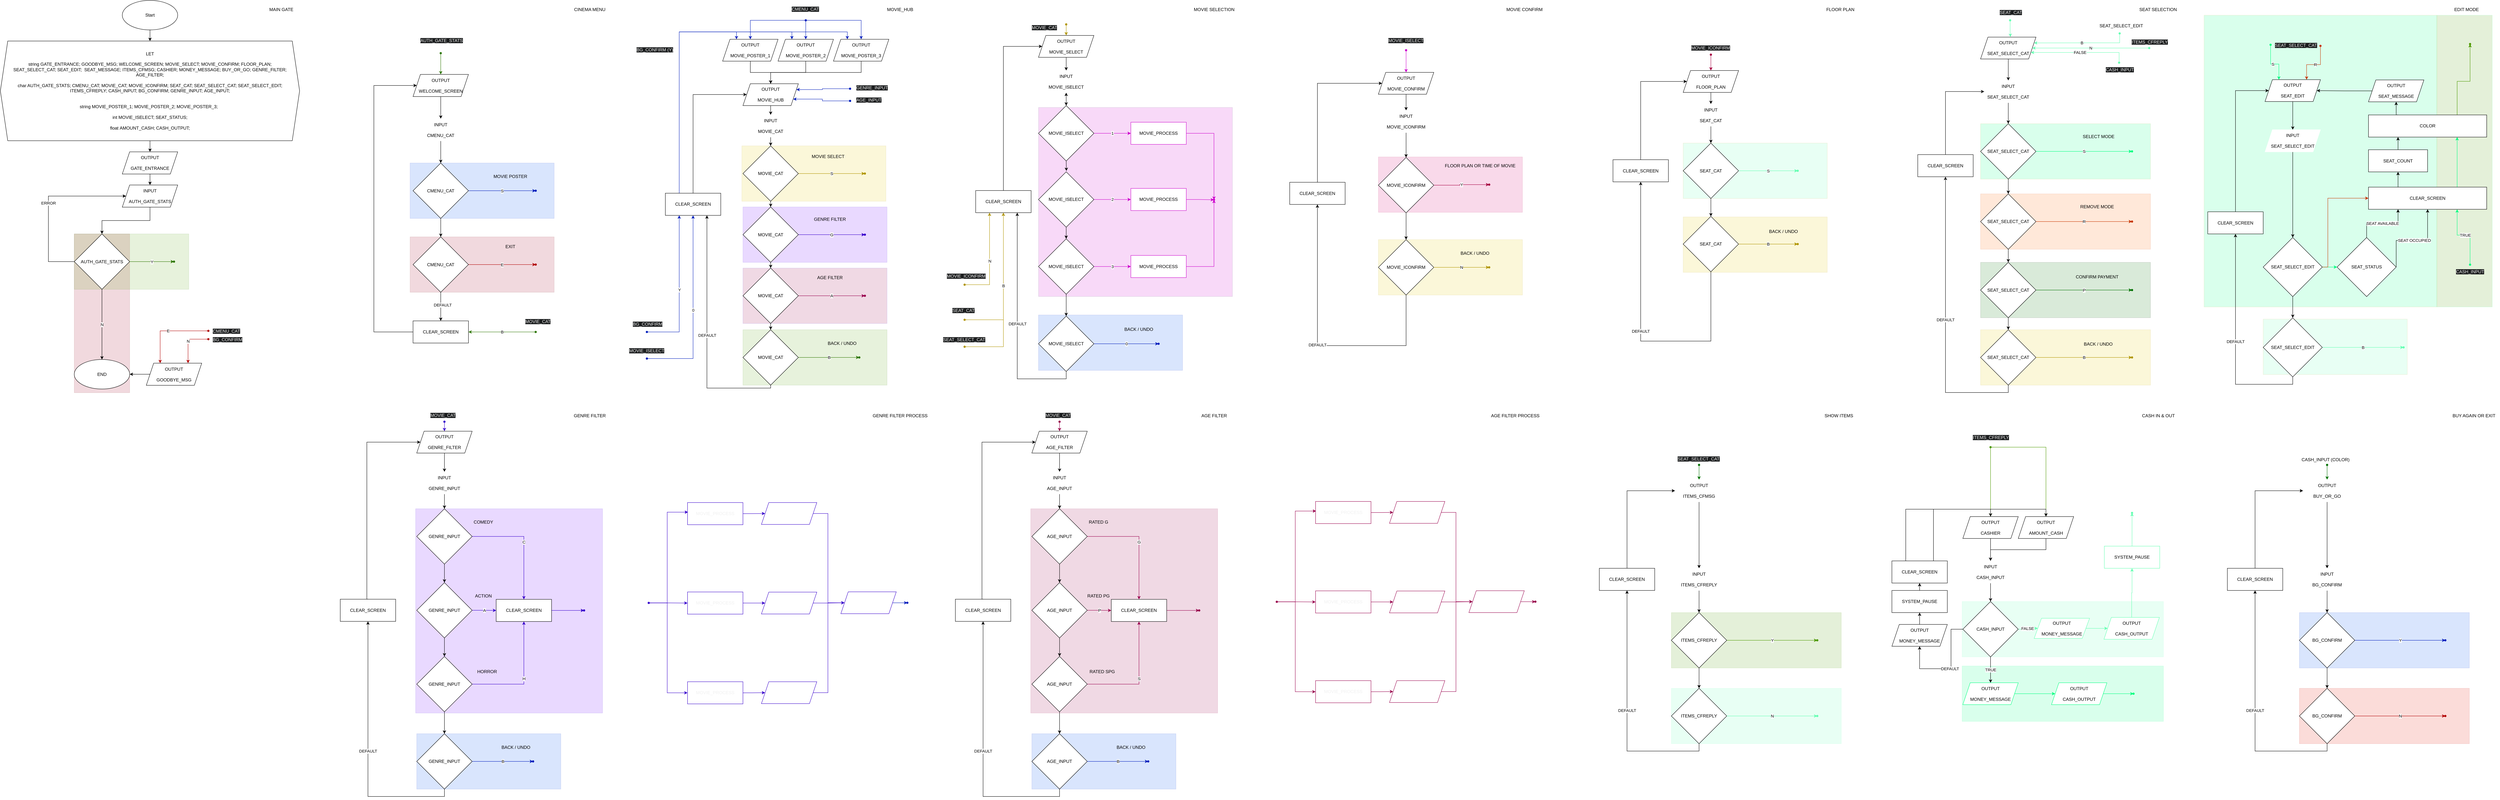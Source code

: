 <mxfile version="24.1.0" type="device">
  <diagram name="FLOWCHART" id="_SyIQTBnzG2JWo0JwZib">
    <mxGraphModel dx="563" dy="1514" grid="1" gridSize="10" guides="1" tooltips="1" connect="1" arrows="1" fold="1" page="1" pageScale="1" pageWidth="850" pageHeight="1100" background="none" math="0" shadow="0">
      <root>
        <mxCell id="0" />
        <mxCell id="1" parent="0" />
        <mxCell id="jepS8LiPJiyBPYWLw1s4-120" value="" style="rounded=0;whiteSpace=wrap;html=1;fillColor=#6a00ff;opacity=15;strokeColor=#3700CC;fontColor=#ffffff;fontStyle=0" parent="1" vertex="1">
          <mxGeometry x="1144" y="296.75" width="506" height="553.25" as="geometry" />
        </mxCell>
        <mxCell id="jepS8LiPJiyBPYWLw1s4-115" value="" style="rounded=0;whiteSpace=wrap;html=1;fillColor=#99004D;fontColor=#ffffff;strokeColor=#3700CC;opacity=15;fontStyle=0" parent="1" vertex="1">
          <mxGeometry x="2030" y="-355" width="390" height="150" as="geometry" />
        </mxCell>
        <mxCell id="jepS8LiPJiyBPYWLw1s4-51" value="" style="rounded=0;whiteSpace=wrap;html=1;fillColor=#4D9900;opacity=15;strokeColor=#00FF80;fontColor=#000000;movable=0;fontStyle=0" parent="1" vertex="1">
          <mxGeometry x="6615" y="-1039.74" width="150" height="790" as="geometry" />
        </mxCell>
        <mxCell id="jepS8LiPJiyBPYWLw1s4-14" value="" style="rounded=0;whiteSpace=wrap;html=1;fillColor=#00FF80;opacity=15;strokeColor=#00FF80;fontColor=#000000;fontStyle=0" parent="1" vertex="1">
          <mxGeometry x="5330" y="722.62" width="545" height="150" as="geometry" />
        </mxCell>
        <mxCell id="_7ieRwts1pLUNNnIRrpb-142" value="" style="rounded=0;whiteSpace=wrap;html=1;opacity=15;fillColor=#66FFB3;strokeColor=#66FFB3;fontStyle=0" parent="1" vertex="1">
          <mxGeometry x="5330" y="548" width="545" height="150" as="geometry" />
        </mxCell>
        <mxCell id="_7ieRwts1pLUNNnIRrpb-119" value="" style="rounded=0;whiteSpace=wrap;html=1;opacity=15;fillColor=#4D9900;strokeColor=#4D9900;fontStyle=0" parent="1" vertex="1">
          <mxGeometry x="4543" y="578" width="460" height="150" as="geometry" />
        </mxCell>
        <mxCell id="_7ieRwts1pLUNNnIRrpb-107" value="" style="rounded=0;whiteSpace=wrap;html=1;opacity=15;fillColor=#66FFB3;strokeColor=#66FFB3;fontStyle=0" parent="1" vertex="1">
          <mxGeometry x="4543" y="783" width="460" height="150" as="geometry" />
        </mxCell>
        <mxCell id="_7ieRwts1pLUNNnIRrpb-30" value="" style="rounded=0;whiteSpace=wrap;html=1;fillColor=#66FFB3;opacity=15;strokeColor=#B09500;fontColor=#000000;movable=0;fontStyle=0" parent="1" vertex="1">
          <mxGeometry x="6145" y="-216.74" width="390" height="150" as="geometry" />
        </mxCell>
        <mxCell id="5m1O86NGaFOG43O_L-Pf-7" value="" style="rounded=0;whiteSpace=wrap;html=1;fillColor=#00FF80;opacity=15;strokeColor=#B09500;fontColor=#000000;movable=0;fontStyle=0" parent="1" vertex="1">
          <mxGeometry x="5985" y="-1039.74" width="630" height="790" as="geometry" />
        </mxCell>
        <mxCell id="fk4BfuyukFRPb7nqBHwW-318" value="" style="rounded=0;whiteSpace=wrap;html=1;fillColor=#66FFB3;opacity=15;strokeColor=#B09500;fontColor=#000000;fontStyle=0" parent="1" vertex="1">
          <mxGeometry x="4575" y="-693.5" width="390" height="150" as="geometry" />
        </mxCell>
        <mxCell id="fk4BfuyukFRPb7nqBHwW-147" value="" style="rounded=0;whiteSpace=wrap;html=1;fillColor=#e3c800;opacity=15;strokeColor=#B09500;fontColor=#000000;fontStyle=0" parent="1" vertex="1">
          <mxGeometry x="2027" y="-686" width="390" height="150" as="geometry" />
        </mxCell>
        <mxCell id="fk4BfuyukFRPb7nqBHwW-133" value="" style="rounded=0;whiteSpace=wrap;html=1;fillColor=#6a00ff;fontColor=#ffffff;strokeColor=#3700CC;opacity=15;fontStyle=0" parent="1" vertex="1">
          <mxGeometry x="2030" y="-520.5" width="390" height="150" as="geometry" />
        </mxCell>
        <mxCell id="Ll0FbNr0BLSHcaz0i3VG-2" value="" style="rounded=0;whiteSpace=wrap;html=1;opacity=15;fillColor=#a20025;fontColor=#ffffff;strokeColor=#6F0000;fontStyle=0" parent="1" vertex="1">
          <mxGeometry x="220" y="-447.49" width="150" height="430" as="geometry" />
        </mxCell>
        <mxCell id="4c7Zik1as252_9zJUMFA-1" value="" style="rounded=0;whiteSpace=wrap;html=1;fillColor=#60a917;fontColor=#ffffff;strokeColor=#2D7600;opacity=15;fontStyle=0" parent="1" vertex="1">
          <mxGeometry x="220" y="-447.49" width="310" height="150" as="geometry" />
        </mxCell>
        <mxCell id="iaxnD8F6SxANwpRCkQcq-3" style="edgeStyle=orthogonalEdgeStyle;rounded=0;orthogonalLoop=1;jettySize=auto;html=1;exitX=0.5;exitY=1;exitDx=0;exitDy=0;entryX=0.5;entryY=0;entryDx=0;entryDy=0;fontStyle=0" parent="1" source="Ll0FbNr0BLSHcaz0i3VG-1" target="Ll0FbNr0BLSHcaz0i3VG-3" edge="1">
          <mxGeometry relative="1" as="geometry" />
        </mxCell>
        <mxCell id="Ll0FbNr0BLSHcaz0i3VG-1" value="Start" style="ellipse;whiteSpace=wrap;html=1;fontStyle=0" parent="1" vertex="1">
          <mxGeometry x="350" y="-1080" width="150" height="80" as="geometry" />
        </mxCell>
        <mxCell id="iaxnD8F6SxANwpRCkQcq-7" value="" style="edgeStyle=orthogonalEdgeStyle;rounded=0;orthogonalLoop=1;jettySize=auto;html=1;fontStyle=0" parent="1" source="Ll0FbNr0BLSHcaz0i3VG-3" target="iaxnD8F6SxANwpRCkQcq-6" edge="1">
          <mxGeometry relative="1" as="geometry" />
        </mxCell>
        <mxCell id="Ll0FbNr0BLSHcaz0i3VG-3" value="&lt;div&gt;LET&lt;br&gt;&lt;br&gt;&lt;/div&gt;string GATE_ENTRANCE; GOODBYE_MSG; WELCOME_SCREEN;&amp;nbsp;&lt;span style=&quot;background-color: initial;&quot;&gt;MOVIE_SELECT;&amp;nbsp;&lt;/span&gt;MOVIE_CONFIRM; FLOOR_PLAN;&lt;br&gt;&lt;div&gt;&lt;span style=&quot;background-color: initial;&quot;&gt;SEAT_SELECT_CAT;&amp;nbsp;&lt;/span&gt;&lt;span style=&quot;background-color: initial;&quot;&gt;SEAT_EDIT;&amp;nbsp;&lt;/span&gt;&lt;span style=&quot;background-color: initial;&quot;&gt;&amp;nbsp;&lt;/span&gt;&lt;span style=&quot;background-color: initial;&quot;&gt;SEAT_MESSAGE;&amp;nbsp;&lt;/span&gt;&lt;span style=&quot;background-color: initial;&quot;&gt;ITEMS_CFMSG;&amp;nbsp;&lt;/span&gt;&lt;span style=&quot;background-color: initial;&quot;&gt;CASHIER;&amp;nbsp;&lt;/span&gt;&lt;span style=&quot;background-color: initial;&quot;&gt;MONEY_MESSAGE;&amp;nbsp;&lt;/span&gt;&lt;span style=&quot;background-color: initial;&quot;&gt;BUY_OR_GO;&amp;nbsp;&lt;/span&gt;&lt;span style=&quot;background-color: initial;&quot;&gt;GENRE_FILTER;&lt;/span&gt;&lt;/div&gt;&lt;div&gt;AGE_FILTER;&lt;span style=&quot;background-color: initial;&quot;&gt;&lt;br&gt;&lt;/span&gt;&lt;/div&gt;&lt;div&gt;&lt;div&gt;&lt;br&gt;&lt;/div&gt;&lt;div&gt;char AUTH_GATE_STATS; CMENU_CAT; MOVIE_CAT; MOVIE_ICONFIRM; SEAT_CAT;&amp;nbsp;&lt;span style=&quot;background-color: initial;&quot;&gt;SEAT_SELECT_CAT;&lt;/span&gt;&lt;span style=&quot;background-color: initial;&quot;&gt;&amp;nbsp;&lt;/span&gt;&lt;span style=&quot;background-color: initial;&quot;&gt;SEAT_SELECT_EDIT;&lt;/span&gt;&lt;/div&gt;&lt;div&gt;&lt;span style=&quot;background-color: initial;&quot;&gt;ITEMS_CFREPLY;&amp;nbsp;&lt;/span&gt;&lt;span style=&quot;background-color: initial;&quot;&gt;CASH_INPUT;&amp;nbsp;&lt;/span&gt;&lt;span style=&quot;background-color: initial;&quot;&gt;BG_CONFIRM;&amp;nbsp;&lt;/span&gt;&lt;span style=&quot;background-color: initial;&quot;&gt;GENRE_INPUT;&amp;nbsp;&lt;/span&gt;&lt;span style=&quot;background-color: initial;&quot;&gt;AGE_INPUT;&lt;/span&gt;&lt;/div&gt;&lt;div&gt;&lt;span style=&quot;background-color: initial;&quot;&gt;&lt;br&gt;&lt;/span&gt;&lt;/div&gt;&lt;div&gt;&lt;div&gt;&lt;br&gt;&lt;/div&gt;&lt;div&gt;string&amp;nbsp;&lt;span style=&quot;background-color: initial;&quot;&gt;MOVIE_POSTER_1;&amp;nbsp;&lt;/span&gt;&lt;span style=&quot;background-color: initial;&quot;&gt;MOVIE_POSTER_2;&amp;nbsp;&lt;/span&gt;&lt;span style=&quot;background-color: initial;&quot;&gt;MOVIE_POSTER_3;&lt;/span&gt;&lt;span style=&quot;background-color: initial;&quot;&gt;&amp;nbsp;&amp;nbsp;&lt;/span&gt;&lt;/div&gt;&lt;div&gt;&lt;div&gt;&lt;br&gt;&lt;/div&gt;&lt;div&gt;int MOVIE_ISELECT;&amp;nbsp;&lt;span style=&quot;background-color: initial;&quot;&gt;SEAT_STATUS;&lt;/span&gt;&lt;/div&gt;&lt;/div&gt;&lt;/div&gt;&lt;/div&gt;&lt;div&gt;&lt;span style=&quot;background-color: initial;&quot;&gt;&lt;br&gt;&lt;/span&gt;&lt;/div&gt;&lt;div&gt;&lt;span style=&quot;background-color: initial;&quot;&gt;float&amp;nbsp;&lt;/span&gt;&lt;span style=&quot;background-color: initial;&quot;&gt;AMOUNT_CASH;&amp;nbsp;&lt;/span&gt;&lt;span style=&quot;background-color: initial;&quot;&gt;CASH_OUTPUT;&lt;/span&gt;&lt;/div&gt;" style="shape=hexagon;perimeter=hexagonPerimeter2;whiteSpace=wrap;html=1;fixedSize=1;fontStyle=0" parent="1" vertex="1">
          <mxGeometry x="20" y="-969.86" width="810" height="270" as="geometry" />
        </mxCell>
        <mxCell id="0tWUjPhN8xBiFnFYTwJi-20" style="edgeStyle=orthogonalEdgeStyle;rounded=0;orthogonalLoop=1;jettySize=auto;html=1;exitX=0.5;exitY=1;exitDx=0;exitDy=0;entryX=0.5;entryY=0;entryDx=0;entryDy=0;fontStyle=0" parent="1" source="Ll0FbNr0BLSHcaz0i3VG-4" target="Ll0FbNr0BLSHcaz0i3VG-2" edge="1">
          <mxGeometry relative="1" as="geometry" />
        </mxCell>
        <mxCell id="Ll0FbNr0BLSHcaz0i3VG-4" value="INPUT&lt;div&gt;&lt;span style=&quot;background-color: initial;&quot;&gt;&lt;br&gt;&lt;/span&gt;&lt;/div&gt;&lt;div&gt;AUTH_GATE_STATS&lt;/div&gt;" style="shape=parallelogram;perimeter=parallelogramPerimeter;whiteSpace=wrap;html=1;fixedSize=1;fontStyle=0" parent="1" vertex="1">
          <mxGeometry x="350" y="-580" width="150" height="60" as="geometry" />
        </mxCell>
        <mxCell id="iaxnD8F6SxANwpRCkQcq-5" value="END" style="ellipse;whiteSpace=wrap;html=1;fontStyle=0" parent="1" vertex="1">
          <mxGeometry x="220" y="-107.49" width="150" height="80" as="geometry" />
        </mxCell>
        <mxCell id="iaxnD8F6SxANwpRCkQcq-8" value="" style="edgeStyle=orthogonalEdgeStyle;rounded=0;orthogonalLoop=1;jettySize=auto;html=1;fontStyle=0" parent="1" source="iaxnD8F6SxANwpRCkQcq-6" target="Ll0FbNr0BLSHcaz0i3VG-4" edge="1">
          <mxGeometry relative="1" as="geometry" />
        </mxCell>
        <mxCell id="iaxnD8F6SxANwpRCkQcq-6" value="OUTPUT&lt;div&gt;&lt;span style=&quot;background-color: initial;&quot;&gt;&lt;br&gt;&lt;/span&gt;&lt;/div&gt;&lt;div&gt;GATE_ENTRANCE&lt;/div&gt;" style="shape=parallelogram;perimeter=parallelogramPerimeter;whiteSpace=wrap;html=1;fixedSize=1;fontStyle=0" parent="1" vertex="1">
          <mxGeometry x="350" y="-669.74" width="150" height="60" as="geometry" />
        </mxCell>
        <mxCell id="0tWUjPhN8xBiFnFYTwJi-13" value="N" style="edgeStyle=orthogonalEdgeStyle;rounded=0;orthogonalLoop=1;jettySize=auto;html=1;exitX=0.5;exitY=1;exitDx=0;exitDy=0;entryX=0.5;entryY=0;entryDx=0;entryDy=0;fontStyle=0" parent="1" source="iaxnD8F6SxANwpRCkQcq-9" target="iaxnD8F6SxANwpRCkQcq-5" edge="1">
          <mxGeometry relative="1" as="geometry">
            <mxPoint x="470.0" y="532.51" as="targetPoint" />
          </mxGeometry>
        </mxCell>
        <mxCell id="0tWUjPhN8xBiFnFYTwJi-19" value="ERROR" style="edgeStyle=orthogonalEdgeStyle;rounded=0;orthogonalLoop=1;jettySize=auto;html=1;exitX=0;exitY=0.5;exitDx=0;exitDy=0;entryX=0;entryY=0.5;entryDx=0;entryDy=0;fontStyle=0" parent="1" source="iaxnD8F6SxANwpRCkQcq-9" target="Ll0FbNr0BLSHcaz0i3VG-4" edge="1">
          <mxGeometry x="-0.0" relative="1" as="geometry">
            <Array as="points">
              <mxPoint x="150" y="-372" />
              <mxPoint x="150" y="-550" />
            </Array>
            <mxPoint as="offset" />
          </mxGeometry>
        </mxCell>
        <mxCell id="iaxnD8F6SxANwpRCkQcq-9" value="AUTH_GATE_STATS" style="rhombus;whiteSpace=wrap;html=1;fontStyle=0" parent="1" vertex="1">
          <mxGeometry x="220" y="-447.49" width="150" height="150" as="geometry" />
        </mxCell>
        <mxCell id="0tWUjPhN8xBiFnFYTwJi-15" value="" style="shape=waypoint;sketch=0;size=6;pointerEvents=1;points=[];fillColor=#60a917;resizable=0;rotatable=0;perimeter=centerPerimeter;snapToPoint=1;fontColor=#ffffff;strokeColor=#2D7600;fontStyle=0" parent="1" vertex="1">
          <mxGeometry x="480" y="-382.49" width="20" height="20" as="geometry" />
        </mxCell>
        <mxCell id="fk4BfuyukFRPb7nqBHwW-46" value="MAIN GATE" style="text;html=1;align=center;verticalAlign=middle;resizable=0;points=[];autosize=1;strokeColor=none;fillColor=none;fontStyle=0" parent="1" vertex="1">
          <mxGeometry x="735" y="-1070" width="90" height="30" as="geometry" />
        </mxCell>
        <mxCell id="fk4BfuyukFRPb7nqBHwW-47" value="CINEMA MENU" style="text;html=1;align=center;verticalAlign=middle;resizable=0;points=[];autosize=1;strokeColor=none;fillColor=none;fontStyle=0" parent="1" vertex="1">
          <mxGeometry x="1560" y="-1070" width="110" height="30" as="geometry" />
        </mxCell>
        <mxCell id="fk4BfuyukFRPb7nqBHwW-68" value="E" style="edgeStyle=orthogonalEdgeStyle;rounded=0;orthogonalLoop=1;jettySize=auto;html=1;fillColor=#e51400;strokeColor=#B20000;fontStyle=0;entryX=0.25;entryY=0;entryDx=0;entryDy=0;" parent="1" source="fk4BfuyukFRPb7nqBHwW-65" target="fk4BfuyukFRPb7nqBHwW-66" edge="1">
          <mxGeometry relative="1" as="geometry">
            <Array as="points">
              <mxPoint x="453" y="-185" />
            </Array>
          </mxGeometry>
        </mxCell>
        <mxCell id="fk4BfuyukFRPb7nqBHwW-65" value="" style="shape=waypoint;sketch=0;size=6;pointerEvents=1;points=[];fillColor=#e51400;resizable=0;rotatable=0;perimeter=centerPerimeter;snapToPoint=1;fontColor=#ffffff;strokeColor=#B20000;fontStyle=0" parent="1" vertex="1">
          <mxGeometry x="573" y="-195" width="20" height="20" as="geometry" />
        </mxCell>
        <mxCell id="sRZMo3yO5PueX6pyic4d-1" style="edgeStyle=orthogonalEdgeStyle;rounded=0;orthogonalLoop=1;jettySize=auto;html=1;exitX=0;exitY=0.5;exitDx=0;exitDy=0;entryX=1;entryY=0.5;entryDx=0;entryDy=0;" edge="1" parent="1" source="fk4BfuyukFRPb7nqBHwW-66" target="iaxnD8F6SxANwpRCkQcq-5">
          <mxGeometry relative="1" as="geometry" />
        </mxCell>
        <mxCell id="fk4BfuyukFRPb7nqBHwW-66" value="OUTPUT&lt;div&gt;&lt;span style=&quot;background-color: initial;&quot;&gt;&lt;br&gt;&lt;/span&gt;&lt;/div&gt;&lt;div&gt;GOODBYE_MSG&lt;/div&gt;" style="shape=parallelogram;perimeter=parallelogramPerimeter;whiteSpace=wrap;html=1;fixedSize=1;fontStyle=0" parent="1" vertex="1">
          <mxGeometry x="415" y="-97.49" width="150" height="60" as="geometry" />
        </mxCell>
        <mxCell id="fk4BfuyukFRPb7nqBHwW-89" value="MOVIE_HUB" style="text;html=1;align=center;verticalAlign=middle;resizable=0;points=[];autosize=1;strokeColor=none;fillColor=none;fontStyle=0" parent="1" vertex="1">
          <mxGeometry x="2410" y="-1070" width="90" height="30" as="geometry" />
        </mxCell>
        <mxCell id="fk4BfuyukFRPb7nqBHwW-123" value="" style="rounded=0;whiteSpace=wrap;html=1;fillColor=#60a917;fontColor=#ffffff;strokeColor=#2D7600;opacity=15;fontStyle=0" parent="1" vertex="1">
          <mxGeometry x="2030" y="-188" width="390" height="150" as="geometry" />
        </mxCell>
        <mxCell id="fk4BfuyukFRPb7nqBHwW-53" value="" style="edgeStyle=orthogonalEdgeStyle;rounded=0;orthogonalLoop=1;jettySize=auto;html=1;fillColor=#0050ef;strokeColor=#001DBC;fontStyle=0;entryX=0.5;entryY=0;entryDx=0;entryDy=0;" parent="1" source="fk4BfuyukFRPb7nqBHwW-48" target="jepS8LiPJiyBPYWLw1s4-186" edge="1">
          <mxGeometry relative="1" as="geometry">
            <mxPoint x="2105" y="-1016.25" as="targetPoint" />
          </mxGeometry>
        </mxCell>
        <mxCell id="jepS8LiPJiyBPYWLw1s4-447" style="edgeStyle=orthogonalEdgeStyle;rounded=0;orthogonalLoop=1;jettySize=auto;html=1;entryX=0.5;entryY=0;entryDx=0;entryDy=0;fillColor=#0050ef;strokeColor=#001DBC;" parent="1" source="fk4BfuyukFRPb7nqBHwW-48" target="jepS8LiPJiyBPYWLw1s4-187" edge="1">
          <mxGeometry relative="1" as="geometry" />
        </mxCell>
        <mxCell id="jepS8LiPJiyBPYWLw1s4-448" style="edgeStyle=orthogonalEdgeStyle;rounded=0;orthogonalLoop=1;jettySize=auto;html=1;entryX=0.5;entryY=0;entryDx=0;entryDy=0;fillColor=#0050ef;strokeColor=#001DBC;" parent="1" source="fk4BfuyukFRPb7nqBHwW-48" target="jepS8LiPJiyBPYWLw1s4-188" edge="1">
          <mxGeometry relative="1" as="geometry" />
        </mxCell>
        <mxCell id="fk4BfuyukFRPb7nqBHwW-48" value="" style="shape=waypoint;sketch=0;size=6;pointerEvents=1;points=[];fillColor=#0050ef;resizable=0;rotatable=0;perimeter=centerPerimeter;snapToPoint=1;fontColor=#ffffff;strokeColor=#001DBC;fontStyle=0" parent="1" vertex="1">
          <mxGeometry x="2190" y="-1036" width="20" height="20" as="geometry" />
        </mxCell>
        <mxCell id="fk4BfuyukFRPb7nqBHwW-79" style="edgeStyle=orthogonalEdgeStyle;rounded=0;orthogonalLoop=1;jettySize=auto;html=1;exitX=0.5;exitY=1;exitDx=0;exitDy=0;entryX=0.5;entryY=0;entryDx=0;entryDy=0;fontStyle=0" parent="1" source="fk4BfuyukFRPb7nqBHwW-73" target="fk4BfuyukFRPb7nqBHwW-76" edge="1">
          <mxGeometry relative="1" as="geometry" />
        </mxCell>
        <mxCell id="fk4BfuyukFRPb7nqBHwW-73" value="INPUT&lt;div&gt;&lt;br&gt;&lt;/div&gt;&lt;div&gt;MOVIE_CAT&lt;/div&gt;" style="shape=parallelogram;perimeter=parallelogramPerimeter;whiteSpace=wrap;html=1;fixedSize=1;strokeColor=#FFFFFF;fontStyle=0" parent="1" vertex="1">
          <mxGeometry x="2030" y="-769.74" width="150" height="60" as="geometry" />
        </mxCell>
        <mxCell id="fk4BfuyukFRPb7nqBHwW-80" style="edgeStyle=orthogonalEdgeStyle;rounded=0;orthogonalLoop=1;jettySize=auto;html=1;exitX=0.5;exitY=1;exitDx=0;exitDy=0;entryX=0.5;entryY=0;entryDx=0;entryDy=0;fontStyle=0" parent="1" source="fk4BfuyukFRPb7nqBHwW-76" target="fk4BfuyukFRPb7nqBHwW-77" edge="1">
          <mxGeometry relative="1" as="geometry" />
        </mxCell>
        <mxCell id="fk4BfuyukFRPb7nqBHwW-86" value="S" style="edgeStyle=orthogonalEdgeStyle;rounded=0;orthogonalLoop=1;jettySize=auto;html=1;fillColor=#e3c800;strokeColor=#B09500;fontStyle=0" parent="1" source="fk4BfuyukFRPb7nqBHwW-76" target="fk4BfuyukFRPb7nqBHwW-137" edge="1">
          <mxGeometry relative="1" as="geometry">
            <mxPoint x="2280" y="-611" as="targetPoint" />
          </mxGeometry>
        </mxCell>
        <mxCell id="fk4BfuyukFRPb7nqBHwW-76" value="MOVIE_CAT" style="rhombus;whiteSpace=wrap;html=1;fontStyle=0" parent="1" vertex="1">
          <mxGeometry x="2030" y="-686" width="150" height="150" as="geometry" />
        </mxCell>
        <mxCell id="fk4BfuyukFRPb7nqBHwW-81" style="edgeStyle=orthogonalEdgeStyle;rounded=0;orthogonalLoop=1;jettySize=auto;html=1;exitX=0.5;exitY=1;exitDx=0;exitDy=0;entryX=0.5;entryY=0;entryDx=0;entryDy=0;fontStyle=0" parent="1" target="fk4BfuyukFRPb7nqBHwW-78" edge="1">
          <mxGeometry relative="1" as="geometry">
            <mxPoint x="2105" y="-374.24" as="sourcePoint" />
          </mxGeometry>
        </mxCell>
        <mxCell id="fk4BfuyukFRPb7nqBHwW-87" value="G" style="edgeStyle=orthogonalEdgeStyle;rounded=0;orthogonalLoop=1;jettySize=auto;html=1;exitX=1;exitY=0.5;exitDx=0;exitDy=0;fillColor=#6a00ff;strokeColor=#3700CC;fontStyle=0" parent="1" source="fk4BfuyukFRPb7nqBHwW-77" target="jepS8LiPJiyBPYWLw1s4-113" edge="1">
          <mxGeometry relative="1" as="geometry">
            <mxPoint x="2270" y="-445.25" as="targetPoint" />
          </mxGeometry>
        </mxCell>
        <mxCell id="fk4BfuyukFRPb7nqBHwW-77" value="MOVIE_CAT" style="rhombus;whiteSpace=wrap;html=1;fontStyle=0" parent="1" vertex="1">
          <mxGeometry x="2030" y="-520.5" width="150" height="150" as="geometry" />
        </mxCell>
        <mxCell id="fk4BfuyukFRPb7nqBHwW-88" value="A" style="edgeStyle=orthogonalEdgeStyle;rounded=0;orthogonalLoop=1;jettySize=auto;html=1;exitX=1;exitY=0.5;exitDx=0;exitDy=0;entryX=1.24;entryY=0.783;entryDx=0;entryDy=0;entryPerimeter=0;strokeColor=#99004D;fontStyle=0" parent="1" source="fk4BfuyukFRPb7nqBHwW-78" target="jepS8LiPJiyBPYWLw1s4-114" edge="1">
          <mxGeometry relative="1" as="geometry">
            <mxPoint x="2280" y="-280" as="targetPoint" />
          </mxGeometry>
        </mxCell>
        <mxCell id="fk4BfuyukFRPb7nqBHwW-112" style="edgeStyle=orthogonalEdgeStyle;rounded=0;orthogonalLoop=1;jettySize=auto;html=1;exitX=0.5;exitY=1;exitDx=0;exitDy=0;entryX=0.5;entryY=0;entryDx=0;entryDy=0;fontStyle=0" parent="1" source="fk4BfuyukFRPb7nqBHwW-78" target="fk4BfuyukFRPb7nqBHwW-111" edge="1">
          <mxGeometry relative="1" as="geometry">
            <mxPoint x="2105" y="-193.87" as="targetPoint" />
          </mxGeometry>
        </mxCell>
        <mxCell id="fk4BfuyukFRPb7nqBHwW-78" value="MOVIE_CAT" style="rhombus;whiteSpace=wrap;html=1;fontStyle=0" parent="1" vertex="1">
          <mxGeometry x="2030" y="-355" width="150" height="150" as="geometry" />
        </mxCell>
        <mxCell id="fk4BfuyukFRPb7nqBHwW-113" value="DEFAULT" style="edgeStyle=orthogonalEdgeStyle;rounded=0;orthogonalLoop=1;jettySize=auto;html=1;exitX=0.5;exitY=1;exitDx=0;exitDy=0;entryX=0.75;entryY=1;entryDx=0;entryDy=0;fontStyle=0" parent="1" source="fk4BfuyukFRPb7nqBHwW-111" target="fk4BfuyukFRPb7nqBHwW-114" edge="1">
          <mxGeometry relative="1" as="geometry">
            <mxPoint x="1890" y="-377" as="targetPoint" />
            <Array as="points">
              <mxPoint x="2105" y="-30" />
              <mxPoint x="1933" y="-30" />
            </Array>
          </mxGeometry>
        </mxCell>
        <mxCell id="fk4BfuyukFRPb7nqBHwW-111" value="MOVIE_CAT" style="rhombus;whiteSpace=wrap;html=1;fontStyle=0" parent="1" vertex="1">
          <mxGeometry x="2030" y="-188" width="150" height="150" as="geometry" />
        </mxCell>
        <mxCell id="fk4BfuyukFRPb7nqBHwW-115" style="edgeStyle=orthogonalEdgeStyle;rounded=0;orthogonalLoop=1;jettySize=auto;html=1;exitX=0.5;exitY=0;exitDx=0;exitDy=0;fontStyle=0;entryX=0;entryY=0.5;entryDx=0;entryDy=0;" parent="1" source="fk4BfuyukFRPb7nqBHwW-114" target="jepS8LiPJiyBPYWLw1s4-441" edge="1">
          <mxGeometry relative="1" as="geometry">
            <Array as="points">
              <mxPoint x="1895" y="-825" />
              <mxPoint x="2040" y="-825" />
            </Array>
            <mxPoint x="1940" y="-940" as="targetPoint" />
          </mxGeometry>
        </mxCell>
        <mxCell id="sRZMo3yO5PueX6pyic4d-5" style="edgeStyle=orthogonalEdgeStyle;rounded=0;orthogonalLoop=1;jettySize=auto;html=1;exitX=0.25;exitY=0;exitDx=0;exitDy=0;entryX=0.25;entryY=0;entryDx=0;entryDy=0;fillColor=#0050ef;strokeColor=#001DBC;" edge="1" parent="1" source="fk4BfuyukFRPb7nqBHwW-114" target="jepS8LiPJiyBPYWLw1s4-186">
          <mxGeometry relative="1" as="geometry">
            <mxPoint x="1858" y="-1080" as="targetPoint" />
          </mxGeometry>
        </mxCell>
        <mxCell id="sRZMo3yO5PueX6pyic4d-8" style="edgeStyle=orthogonalEdgeStyle;rounded=0;orthogonalLoop=1;jettySize=auto;html=1;exitX=0.25;exitY=0;exitDx=0;exitDy=0;entryX=0.25;entryY=0;entryDx=0;entryDy=0;fillColor=#0050ef;strokeColor=#001DBC;" edge="1" parent="1" source="fk4BfuyukFRPb7nqBHwW-114" target="jepS8LiPJiyBPYWLw1s4-187">
          <mxGeometry relative="1" as="geometry" />
        </mxCell>
        <mxCell id="sRZMo3yO5PueX6pyic4d-9" style="edgeStyle=orthogonalEdgeStyle;rounded=0;orthogonalLoop=1;jettySize=auto;html=1;exitX=0.25;exitY=0;exitDx=0;exitDy=0;entryX=0.25;entryY=0;entryDx=0;entryDy=0;fillColor=#0050ef;strokeColor=#001DBC;" edge="1" parent="1" source="fk4BfuyukFRPb7nqBHwW-114" target="jepS8LiPJiyBPYWLw1s4-188">
          <mxGeometry relative="1" as="geometry" />
        </mxCell>
        <mxCell id="fk4BfuyukFRPb7nqBHwW-114" value="&lt;span style=&quot;font-weight: normal;&quot;&gt;CLEAR_SCREEN&lt;/span&gt;" style="rounded=0;whiteSpace=wrap;html=1;fontStyle=1" parent="1" vertex="1">
          <mxGeometry x="1820" y="-557.75" width="150" height="60" as="geometry" />
        </mxCell>
        <mxCell id="fk4BfuyukFRPb7nqBHwW-121" value="" style="shape=waypoint;sketch=0;size=6;pointerEvents=1;points=[];fillColor=#60a917;resizable=0;rotatable=0;perimeter=centerPerimeter;snapToPoint=1;fontColor=#ffffff;strokeColor=#2D7600;fontStyle=0" parent="1" vertex="1">
          <mxGeometry x="2335" y="-123" width="20" height="20" as="geometry" />
        </mxCell>
        <mxCell id="fk4BfuyukFRPb7nqBHwW-122" value="B" style="edgeStyle=orthogonalEdgeStyle;rounded=0;orthogonalLoop=1;jettySize=auto;html=1;exitX=1;exitY=0.5;exitDx=0;exitDy=0;entryX=0.479;entryY=0.886;entryDx=0;entryDy=0;entryPerimeter=0;fillColor=#60a917;strokeColor=#2D7600;fontStyle=0" parent="1" source="fk4BfuyukFRPb7nqBHwW-111" target="fk4BfuyukFRPb7nqBHwW-121" edge="1">
          <mxGeometry relative="1" as="geometry" />
        </mxCell>
        <mxCell id="fk4BfuyukFRPb7nqBHwW-128" value="BACK / UNDO" style="text;html=1;align=center;verticalAlign=middle;whiteSpace=wrap;rounded=0;fontStyle=0" parent="1" vertex="1">
          <mxGeometry x="2180" y="-166" width="237" height="30" as="geometry" />
        </mxCell>
        <mxCell id="fk4BfuyukFRPb7nqBHwW-135" value="Y" style="edgeStyle=orthogonalEdgeStyle;rounded=0;orthogonalLoop=1;jettySize=auto;html=1;exitX=1;exitY=0.5;exitDx=0;exitDy=0;entryX=0.763;entryY=0.586;entryDx=0;entryDy=0;entryPerimeter=0;fillColor=#60a917;strokeColor=#2D7600;fontStyle=0" parent="1" source="iaxnD8F6SxANwpRCkQcq-9" target="0tWUjPhN8xBiFnFYTwJi-15" edge="1">
          <mxGeometry relative="1" as="geometry" />
        </mxCell>
        <mxCell id="fk4BfuyukFRPb7nqBHwW-137" value="" style="shape=waypoint;sketch=0;size=6;pointerEvents=1;points=[];fillColor=#e3c800;resizable=0;rotatable=0;perimeter=centerPerimeter;snapToPoint=1;strokeColor=#B09500;fontColor=#000000;fontStyle=0" parent="1" vertex="1">
          <mxGeometry x="2350" y="-621" width="20" height="20" as="geometry" />
        </mxCell>
        <mxCell id="fk4BfuyukFRPb7nqBHwW-139" value="GENRE FILTER" style="text;html=1;align=center;verticalAlign=middle;resizable=0;points=[];autosize=1;strokeColor=none;fillColor=none;fontStyle=0" parent="1" vertex="1">
          <mxGeometry x="2210" y="-502" width="110" height="30" as="geometry" />
        </mxCell>
        <mxCell id="fk4BfuyukFRPb7nqBHwW-140" value="AGE FILTER" style="text;html=1;align=center;verticalAlign=middle;resizable=0;points=[];autosize=1;strokeColor=none;fillColor=none;fontStyle=0" parent="1" vertex="1">
          <mxGeometry x="2220" y="-343.75" width="90" height="30" as="geometry" />
        </mxCell>
        <mxCell id="fk4BfuyukFRPb7nqBHwW-141" value="MOVIE SELECT" style="text;html=1;align=center;verticalAlign=middle;resizable=0;points=[];autosize=1;strokeColor=none;fillColor=none;fontStyle=0" parent="1" vertex="1">
          <mxGeometry x="2205" y="-671.75" width="110" height="30" as="geometry" />
        </mxCell>
        <mxCell id="fk4BfuyukFRPb7nqBHwW-153" value="MOVIE SELECTION" style="text;html=1;align=center;verticalAlign=middle;resizable=0;points=[];autosize=1;strokeColor=none;fillColor=none;fontStyle=0" parent="1" vertex="1">
          <mxGeometry x="3240" y="-1070" width="130" height="30" as="geometry" />
        </mxCell>
        <mxCell id="fk4BfuyukFRPb7nqBHwW-198" value="MOVIE CONFIRM" style="text;html=1;align=center;verticalAlign=middle;resizable=0;points=[];autosize=1;strokeColor=none;fillColor=none;fontStyle=0" parent="1" vertex="1">
          <mxGeometry x="4085" y="-1070" width="120" height="30" as="geometry" />
        </mxCell>
        <mxCell id="fk4BfuyukFRPb7nqBHwW-50" value="" style="rounded=0;whiteSpace=wrap;html=1;fillColor=#a20025;fontColor=#ffffff;strokeColor=#6F0000;opacity=15;glass=0;fontStyle=0" parent="1" vertex="1">
          <mxGeometry x="1129" y="-439.5" width="390" height="150" as="geometry" />
        </mxCell>
        <mxCell id="fk4BfuyukFRPb7nqBHwW-49" value="" style="rounded=0;whiteSpace=wrap;html=1;fillColor=#0050ef;fontColor=#ffffff;strokeColor=#001DBC;opacity=15;fontStyle=0" parent="1" vertex="1">
          <mxGeometry x="1129" y="-639.5" width="390" height="150" as="geometry" />
        </mxCell>
        <mxCell id="fk4BfuyukFRPb7nqBHwW-31" style="edgeStyle=orthogonalEdgeStyle;rounded=0;orthogonalLoop=1;jettySize=auto;html=1;entryX=0.5;entryY=0;entryDx=0;entryDy=0;fillColor=#60a917;strokeColor=#2D7600;fontStyle=0" parent="1" source="crYka2N7SXxKaLOjOpeC-2" target="crYka2N7SXxKaLOjOpeC-4" edge="1">
          <mxGeometry relative="1" as="geometry" />
        </mxCell>
        <mxCell id="crYka2N7SXxKaLOjOpeC-2" value="" style="shape=waypoint;sketch=0;size=6;pointerEvents=1;points=[];fillColor=#60a917;resizable=0;rotatable=0;perimeter=centerPerimeter;snapToPoint=1;fontColor=#ffffff;strokeColor=#2D7600;fontStyle=0" parent="1" vertex="1">
          <mxGeometry x="1202" y="-947" width="20" height="20" as="geometry" />
        </mxCell>
        <mxCell id="fk4BfuyukFRPb7nqBHwW-21" style="edgeStyle=orthogonalEdgeStyle;rounded=0;orthogonalLoop=1;jettySize=auto;html=1;exitX=0.5;exitY=1;exitDx=0;exitDy=0;entryX=0.5;entryY=0;entryDx=0;entryDy=0;fontStyle=0" parent="1" source="crYka2N7SXxKaLOjOpeC-4" target="crYka2N7SXxKaLOjOpeC-6" edge="1">
          <mxGeometry relative="1" as="geometry" />
        </mxCell>
        <mxCell id="crYka2N7SXxKaLOjOpeC-4" value="OUTPUT&lt;div&gt;&lt;br&gt;&lt;/div&gt;&lt;div&gt;WELCOME_SCREEN&lt;/div&gt;" style="shape=parallelogram;perimeter=parallelogramPerimeter;whiteSpace=wrap;html=1;fixedSize=1;fontStyle=0" parent="1" vertex="1">
          <mxGeometry x="1137" y="-879.5" width="150" height="60" as="geometry" />
        </mxCell>
        <mxCell id="fk4BfuyukFRPb7nqBHwW-4" value="" style="edgeStyle=orthogonalEdgeStyle;rounded=0;orthogonalLoop=1;jettySize=auto;html=1;fontStyle=0" parent="1" source="crYka2N7SXxKaLOjOpeC-6" target="crYka2N7SXxKaLOjOpeC-7" edge="1">
          <mxGeometry relative="1" as="geometry" />
        </mxCell>
        <mxCell id="crYka2N7SXxKaLOjOpeC-6" value="INPUT&lt;div&gt;&lt;br&gt;&lt;/div&gt;&lt;div&gt;CMENU_CAT&lt;/div&gt;" style="shape=parallelogram;perimeter=parallelogramPerimeter;whiteSpace=wrap;html=1;fixedSize=1;strokeColor=#FFFFFF;fontStyle=0" parent="1" vertex="1">
          <mxGeometry x="1137" y="-759.5" width="150" height="60" as="geometry" />
        </mxCell>
        <mxCell id="fk4BfuyukFRPb7nqBHwW-5" value="" style="edgeStyle=orthogonalEdgeStyle;rounded=0;orthogonalLoop=1;jettySize=auto;html=1;fontStyle=0" parent="1" source="crYka2N7SXxKaLOjOpeC-7" target="crYka2N7SXxKaLOjOpeC-8" edge="1">
          <mxGeometry relative="1" as="geometry" />
        </mxCell>
        <mxCell id="fk4BfuyukFRPb7nqBHwW-42" value="S" style="edgeStyle=orthogonalEdgeStyle;rounded=0;orthogonalLoop=1;jettySize=auto;html=1;fillColor=#0050ef;strokeColor=#001DBC;fontStyle=0" parent="1" source="crYka2N7SXxKaLOjOpeC-7" target="fk4BfuyukFRPb7nqBHwW-41" edge="1">
          <mxGeometry relative="1" as="geometry" />
        </mxCell>
        <mxCell id="crYka2N7SXxKaLOjOpeC-7" value="CMENU_CAT" style="rhombus;whiteSpace=wrap;html=1;fontStyle=0" parent="1" vertex="1">
          <mxGeometry x="1137" y="-639.5" width="150" height="150" as="geometry" />
        </mxCell>
        <mxCell id="fk4BfuyukFRPb7nqBHwW-6" value="" style="edgeStyle=orthogonalEdgeStyle;rounded=0;orthogonalLoop=1;jettySize=auto;html=1;entryX=0.5;entryY=0;entryDx=0;entryDy=0;fontStyle=0" parent="1" source="crYka2N7SXxKaLOjOpeC-8" target="fk4BfuyukFRPb7nqBHwW-237" edge="1">
          <mxGeometry relative="1" as="geometry">
            <mxPoint x="1212" y="-182" as="targetPoint" />
          </mxGeometry>
        </mxCell>
        <mxCell id="fk4BfuyukFRPb7nqBHwW-107" value="DEFAULT" style="edgeLabel;html=1;align=center;verticalAlign=middle;resizable=0;points=[];fontStyle=0" parent="fk4BfuyukFRPb7nqBHwW-6" vertex="1" connectable="0">
          <mxGeometry x="-0.128" y="5" relative="1" as="geometry">
            <mxPoint as="offset" />
          </mxGeometry>
        </mxCell>
        <mxCell id="fk4BfuyukFRPb7nqBHwW-45" value="E" style="edgeStyle=orthogonalEdgeStyle;rounded=0;orthogonalLoop=1;jettySize=auto;html=1;fillColor=#e51400;strokeColor=#B20000;fontStyle=0" parent="1" source="crYka2N7SXxKaLOjOpeC-8" target="fk4BfuyukFRPb7nqBHwW-43" edge="1">
          <mxGeometry relative="1" as="geometry" />
        </mxCell>
        <mxCell id="crYka2N7SXxKaLOjOpeC-8" value="CMENU_CAT" style="rhombus;whiteSpace=wrap;html=1;fontStyle=0" parent="1" vertex="1">
          <mxGeometry x="1137" y="-439.5" width="150" height="150" as="geometry" />
        </mxCell>
        <mxCell id="fk4BfuyukFRPb7nqBHwW-27" value="MOVIE POSTER" style="text;html=1;align=center;verticalAlign=middle;whiteSpace=wrap;rounded=0;fontStyle=0" parent="1" vertex="1">
          <mxGeometry x="1292" y="-618" width="217" height="30" as="geometry" />
        </mxCell>
        <mxCell id="fk4BfuyukFRPb7nqBHwW-29" value="EXIT" style="text;html=1;align=center;verticalAlign=middle;whiteSpace=wrap;rounded=0;fontStyle=0" parent="1" vertex="1">
          <mxGeometry x="1282" y="-428" width="237" height="30" as="geometry" />
        </mxCell>
        <mxCell id="fk4BfuyukFRPb7nqBHwW-41" value="" style="shape=waypoint;sketch=0;size=6;pointerEvents=1;points=[];fillColor=#0050ef;resizable=0;rotatable=0;perimeter=centerPerimeter;snapToPoint=1;fontColor=#ffffff;strokeColor=#001DBC;fontStyle=0" parent="1" vertex="1">
          <mxGeometry x="1459" y="-574.5" width="20" height="20" as="geometry" />
        </mxCell>
        <mxCell id="fk4BfuyukFRPb7nqBHwW-43" value="" style="shape=waypoint;sketch=0;size=6;pointerEvents=1;points=[];fillColor=#e51400;resizable=0;rotatable=0;perimeter=centerPerimeter;snapToPoint=1;fontColor=#ffffff;strokeColor=#B20000;fontStyle=0" parent="1" vertex="1">
          <mxGeometry x="1459" y="-374.5" width="20" height="20" as="geometry" />
        </mxCell>
        <mxCell id="fk4BfuyukFRPb7nqBHwW-238" value="" style="edgeStyle=orthogonalEdgeStyle;rounded=0;orthogonalLoop=1;jettySize=auto;html=1;entryX=0;entryY=0.5;entryDx=0;entryDy=0;exitX=0;exitY=0.5;exitDx=0;exitDy=0;fontStyle=0" parent="1" source="fk4BfuyukFRPb7nqBHwW-237" target="crYka2N7SXxKaLOjOpeC-4" edge="1">
          <mxGeometry relative="1" as="geometry">
            <Array as="points">
              <mxPoint x="1031" y="-182" />
              <mxPoint x="1031" y="-849" />
            </Array>
          </mxGeometry>
        </mxCell>
        <mxCell id="fk4BfuyukFRPb7nqBHwW-237" value="&lt;span style=&quot;font-weight: normal;&quot;&gt;CLEAR_SCREEN&lt;/span&gt;" style="rounded=0;whiteSpace=wrap;html=1;fontStyle=1" parent="1" vertex="1">
          <mxGeometry x="1137" y="-212" width="150" height="60" as="geometry" />
        </mxCell>
        <mxCell id="fk4BfuyukFRPb7nqBHwW-242" value="B" style="edgeStyle=orthogonalEdgeStyle;rounded=0;orthogonalLoop=1;jettySize=auto;html=1;entryX=1;entryY=0.5;entryDx=0;entryDy=0;fillColor=#60a917;strokeColor=#2D7600;fontStyle=0" parent="1" source="fk4BfuyukFRPb7nqBHwW-241" target="fk4BfuyukFRPb7nqBHwW-237" edge="1">
          <mxGeometry relative="1" as="geometry">
            <mxPoint x="1287" y="-92.0" as="targetPoint" />
          </mxGeometry>
        </mxCell>
        <mxCell id="fk4BfuyukFRPb7nqBHwW-241" value="" style="shape=waypoint;sketch=0;size=6;pointerEvents=1;points=[];fillColor=#60a917;resizable=0;rotatable=0;perimeter=centerPerimeter;snapToPoint=1;fontColor=#ffffff;strokeColor=#2D7600;fontStyle=0" parent="1" vertex="1">
          <mxGeometry x="1459" y="-192" width="20" height="20" as="geometry" />
        </mxCell>
        <mxCell id="fk4BfuyukFRPb7nqBHwW-263" value="Y" style="edgeStyle=orthogonalEdgeStyle;rounded=0;orthogonalLoop=1;jettySize=auto;html=1;entryX=0.25;entryY=1;entryDx=0;entryDy=0;exitX=0.633;exitY=0.933;exitDx=0;exitDy=0;exitPerimeter=0;fillColor=#0050ef;strokeColor=#001DBC;fontStyle=0" parent="1" source="fk4BfuyukFRPb7nqBHwW-262" target="fk4BfuyukFRPb7nqBHwW-114" edge="1">
          <mxGeometry relative="1" as="geometry" />
        </mxCell>
        <mxCell id="fk4BfuyukFRPb7nqBHwW-262" value="" style="shape=waypoint;sketch=0;size=6;pointerEvents=1;points=[];fillColor=#0050ef;resizable=0;rotatable=0;perimeter=centerPerimeter;snapToPoint=1;fontColor=#ffffff;strokeColor=#001DBC;fontStyle=0" parent="1" vertex="1">
          <mxGeometry x="1760" y="-192" width="20" height="20" as="geometry" />
        </mxCell>
        <mxCell id="fk4BfuyukFRPb7nqBHwW-283" value="FLOOR PLAN" style="text;html=1;align=center;verticalAlign=middle;resizable=0;points=[];autosize=1;strokeColor=none;fillColor=none;fontStyle=0" parent="1" vertex="1">
          <mxGeometry x="4950" y="-1070" width="100" height="30" as="geometry" />
        </mxCell>
        <mxCell id="fk4BfuyukFRPb7nqBHwW-303" value="" style="rounded=0;whiteSpace=wrap;html=1;fillColor=#e3c800;opacity=15;strokeColor=#B09500;fontColor=#000000;fontStyle=0" parent="1" vertex="1">
          <mxGeometry x="4575" y="-493.5" width="390" height="150" as="geometry" />
        </mxCell>
        <mxCell id="fk4BfuyukFRPb7nqBHwW-287" style="edgeStyle=orthogonalEdgeStyle;rounded=0;orthogonalLoop=1;jettySize=auto;html=1;entryX=0.5;entryY=0;entryDx=0;entryDy=0;fillColor=#d80073;strokeColor=#A50040;fontStyle=0" parent="1" source="fk4BfuyukFRPb7nqBHwW-281" target="fk4BfuyukFRPb7nqBHwW-282" edge="1">
          <mxGeometry relative="1" as="geometry" />
        </mxCell>
        <mxCell id="fk4BfuyukFRPb7nqBHwW-281" value="" style="shape=waypoint;sketch=0;size=6;pointerEvents=1;points=[];fillColor=#d80073;resizable=0;rotatable=0;perimeter=centerPerimeter;snapToPoint=1;fontColor=#ffffff;strokeColor=#A50040;fontStyle=0" parent="1" vertex="1">
          <mxGeometry x="4640" y="-943" width="20" height="20" as="geometry" />
        </mxCell>
        <mxCell id="fk4BfuyukFRPb7nqBHwW-290" style="edgeStyle=orthogonalEdgeStyle;rounded=0;orthogonalLoop=1;jettySize=auto;html=1;exitX=0.5;exitY=1;exitDx=0;exitDy=0;entryX=0.5;entryY=0;entryDx=0;entryDy=0;fontStyle=0" parent="1" source="fk4BfuyukFRPb7nqBHwW-282" target="fk4BfuyukFRPb7nqBHwW-289" edge="1">
          <mxGeometry relative="1" as="geometry" />
        </mxCell>
        <mxCell id="fk4BfuyukFRPb7nqBHwW-282" value="OUTPUT&lt;div&gt;&lt;br&gt;&lt;/div&gt;&lt;div&gt;FLOOR_PLAN&lt;/div&gt;" style="shape=parallelogram;perimeter=parallelogramPerimeter;whiteSpace=wrap;html=1;fixedSize=1;fontStyle=0" parent="1" vertex="1">
          <mxGeometry x="4575" y="-890" width="150" height="59.25" as="geometry" />
        </mxCell>
        <mxCell id="fk4BfuyukFRPb7nqBHwW-299" style="edgeStyle=orthogonalEdgeStyle;rounded=0;orthogonalLoop=1;jettySize=auto;html=1;exitX=0.5;exitY=1;exitDx=0;exitDy=0;entryX=0.5;entryY=0;entryDx=0;entryDy=0;fontStyle=0" parent="1" source="fk4BfuyukFRPb7nqBHwW-289" target="fk4BfuyukFRPb7nqBHwW-292" edge="1">
          <mxGeometry relative="1" as="geometry" />
        </mxCell>
        <mxCell id="fk4BfuyukFRPb7nqBHwW-289" value="INPUT&lt;div&gt;&lt;br&gt;&lt;/div&gt;&lt;div&gt;SEAT_CAT&lt;/div&gt;" style="shape=parallelogram;perimeter=parallelogramPerimeter;whiteSpace=wrap;html=1;fixedSize=1;strokeColor=#FFFFFF;fontStyle=0" parent="1" vertex="1">
          <mxGeometry x="4575" y="-799.25" width="150" height="60" as="geometry" />
        </mxCell>
        <mxCell id="fk4BfuyukFRPb7nqBHwW-300" style="edgeStyle=orthogonalEdgeStyle;rounded=0;orthogonalLoop=1;jettySize=auto;html=1;exitX=0.5;exitY=1;exitDx=0;exitDy=0;fontStyle=0" parent="1" source="fk4BfuyukFRPb7nqBHwW-292" target="fk4BfuyukFRPb7nqBHwW-295" edge="1">
          <mxGeometry relative="1" as="geometry" />
        </mxCell>
        <mxCell id="fk4BfuyukFRPb7nqBHwW-292" value="SEAT_CAT" style="rhombus;whiteSpace=wrap;html=1;fontStyle=0" parent="1" vertex="1">
          <mxGeometry x="4575" y="-693.5" width="150" height="150" as="geometry" />
        </mxCell>
        <mxCell id="fk4BfuyukFRPb7nqBHwW-298" value="DEFAULT" style="edgeStyle=orthogonalEdgeStyle;rounded=0;orthogonalLoop=1;jettySize=auto;html=1;exitX=0.5;exitY=1;exitDx=0;exitDy=0;entryX=0.5;entryY=1;entryDx=0;entryDy=0;fontStyle=0" parent="1" source="fk4BfuyukFRPb7nqBHwW-295" target="fk4BfuyukFRPb7nqBHwW-296" edge="1">
          <mxGeometry relative="1" as="geometry">
            <Array as="points">
              <mxPoint x="4650" y="-157.25" />
              <mxPoint x="4460" y="-157.25" />
            </Array>
          </mxGeometry>
        </mxCell>
        <mxCell id="fk4BfuyukFRPb7nqBHwW-295" value="SEAT_CAT" style="rhombus;whiteSpace=wrap;html=1;fontStyle=0" parent="1" vertex="1">
          <mxGeometry x="4575" y="-495" width="150" height="150" as="geometry" />
        </mxCell>
        <mxCell id="fk4BfuyukFRPb7nqBHwW-306" style="edgeStyle=orthogonalEdgeStyle;rounded=0;orthogonalLoop=1;jettySize=auto;html=1;exitX=0.5;exitY=0;exitDx=0;exitDy=0;entryX=0;entryY=0.5;entryDx=0;entryDy=0;fontStyle=0" parent="1" source="fk4BfuyukFRPb7nqBHwW-296" target="fk4BfuyukFRPb7nqBHwW-282" edge="1">
          <mxGeometry relative="1" as="geometry">
            <Array as="points">
              <mxPoint x="4460" y="-860.25" />
            </Array>
          </mxGeometry>
        </mxCell>
        <mxCell id="fk4BfuyukFRPb7nqBHwW-296" value="&lt;span style=&quot;font-weight: normal;&quot;&gt;CLEAR_SCREEN&lt;/span&gt;" style="rounded=0;whiteSpace=wrap;html=1;fontStyle=1" parent="1" vertex="1">
          <mxGeometry x="4385" y="-648.5" width="150" height="60" as="geometry" />
        </mxCell>
        <mxCell id="fk4BfuyukFRPb7nqBHwW-304" value="" style="shape=waypoint;sketch=0;size=6;pointerEvents=1;points=[];fillColor=#e3c800;resizable=0;rotatable=0;perimeter=centerPerimeter;snapToPoint=1;fontColor=#000000;strokeColor=#B09500;fontStyle=0" parent="1" vertex="1">
          <mxGeometry x="4875" y="-430" width="20" height="20" as="geometry" />
        </mxCell>
        <mxCell id="fk4BfuyukFRPb7nqBHwW-305" value="B" style="edgeStyle=orthogonalEdgeStyle;rounded=0;orthogonalLoop=1;jettySize=auto;html=1;exitX=1;exitY=0.5;exitDx=0;exitDy=0;entryX=0.816;entryY=0.763;entryDx=0;entryDy=0;entryPerimeter=0;fillColor=#e3c800;strokeColor=#B09500;fontStyle=0" parent="1" source="fk4BfuyukFRPb7nqBHwW-295" target="fk4BfuyukFRPb7nqBHwW-304" edge="1">
          <mxGeometry relative="1" as="geometry" />
        </mxCell>
        <mxCell id="fk4BfuyukFRPb7nqBHwW-308" value="" style="shape=waypoint;sketch=0;size=6;pointerEvents=1;points=[];fillColor=none;resizable=0;rotatable=0;perimeter=centerPerimeter;snapToPoint=1;strokeColor=#66FFB3;fontStyle=0" parent="1" vertex="1">
          <mxGeometry x="4875" y="-628.5" width="20" height="20" as="geometry" />
        </mxCell>
        <mxCell id="fk4BfuyukFRPb7nqBHwW-309" value="S" style="edgeStyle=orthogonalEdgeStyle;rounded=0;orthogonalLoop=1;jettySize=auto;html=1;exitX=1;exitY=0.5;exitDx=0;exitDy=0;entryX=0.247;entryY=0.656;entryDx=0;entryDy=0;entryPerimeter=0;strokeColor=#66FFB3;fontStyle=0" parent="1" source="fk4BfuyukFRPb7nqBHwW-292" target="fk4BfuyukFRPb7nqBHwW-308" edge="1">
          <mxGeometry relative="1" as="geometry" />
        </mxCell>
        <mxCell id="fk4BfuyukFRPb7nqBHwW-331" value="SEAT SELECTION" style="text;html=1;align=center;verticalAlign=middle;resizable=0;points=[];autosize=1;strokeColor=none;fillColor=none;fontStyle=0" parent="1" vertex="1">
          <mxGeometry x="5795" y="-1070" width="130" height="30" as="geometry" />
        </mxCell>
        <mxCell id="fk4BfuyukFRPb7nqBHwW-366" value="BACK / UNDO" style="text;html=1;align=center;verticalAlign=middle;whiteSpace=wrap;rounded=0;fontStyle=0" parent="1" vertex="1">
          <mxGeometry x="4728" y="-469.5" width="237" height="30" as="geometry" />
        </mxCell>
        <mxCell id="_7ieRwts1pLUNNnIRrpb-20" value="S" style="edgeStyle=orthogonalEdgeStyle;rounded=0;orthogonalLoop=1;jettySize=auto;html=1;strokeColor=#00FF80;entryX=0.25;entryY=0;entryDx=0;entryDy=0;movable=0;fontStyle=0" parent="1" source="5m1O86NGaFOG43O_L-Pf-1" target="_7ieRwts1pLUNNnIRrpb-7" edge="1">
          <mxGeometry relative="1" as="geometry" />
        </mxCell>
        <mxCell id="5m1O86NGaFOG43O_L-Pf-1" value="" style="shape=waypoint;sketch=0;size=6;pointerEvents=1;points=[];fillColor=none;resizable=0;rotatable=0;perimeter=centerPerimeter;snapToPoint=1;strokeColor=#00FF80;movable=0;fontStyle=0" parent="1" vertex="1">
          <mxGeometry x="6155" y="-969.74" width="20" height="20" as="geometry" />
        </mxCell>
        <mxCell id="5m1O86NGaFOG43O_L-Pf-2" value="EDIT MODE" style="text;html=1;align=center;verticalAlign=middle;resizable=0;points=[];autosize=1;strokeColor=none;fillColor=none;movable=0;fontStyle=0" parent="1" vertex="1">
          <mxGeometry x="6650" y="-1070" width="90" height="30" as="geometry" />
        </mxCell>
        <mxCell id="_7ieRwts1pLUNNnIRrpb-21" value="R" style="edgeStyle=orthogonalEdgeStyle;rounded=0;orthogonalLoop=1;jettySize=auto;html=1;entryX=0.75;entryY=0;entryDx=0;entryDy=0;fillColor=#fa6800;strokeColor=#C73500;movable=0;fontStyle=0" parent="1" source="5m1O86NGaFOG43O_L-Pf-3" target="_7ieRwts1pLUNNnIRrpb-7" edge="1">
          <mxGeometry relative="1" as="geometry" />
        </mxCell>
        <mxCell id="5m1O86NGaFOG43O_L-Pf-3" value="" style="shape=waypoint;sketch=0;size=6;pointerEvents=1;points=[];fillColor=#fa6800;resizable=0;rotatable=0;perimeter=centerPerimeter;snapToPoint=1;fontColor=#000000;strokeColor=#C73500;movable=0;fontStyle=0" parent="1" vertex="1">
          <mxGeometry x="6290" y="-966.74" width="20" height="20" as="geometry" />
        </mxCell>
        <mxCell id="jepS8LiPJiyBPYWLw1s4-34" style="edgeStyle=orthogonalEdgeStyle;rounded=0;orthogonalLoop=1;jettySize=auto;html=1;exitX=0.25;exitY=0;exitDx=0;exitDy=0;entryX=0.5;entryY=1;entryDx=0;entryDy=0;movable=0;fontStyle=0" parent="1" source="5m1O86NGaFOG43O_L-Pf-4" target="_7ieRwts1pLUNNnIRrpb-90" edge="1">
          <mxGeometry relative="1" as="geometry" />
        </mxCell>
        <mxCell id="jepS8LiPJiyBPYWLw1s4-116" style="edgeStyle=orthogonalEdgeStyle;rounded=0;orthogonalLoop=1;jettySize=auto;html=1;exitX=0.75;exitY=0;exitDx=0;exitDy=0;entryX=0.75;entryY=1;entryDx=0;entryDy=0;strokeColor=#00FF80;fontStyle=0" parent="1" source="5m1O86NGaFOG43O_L-Pf-4" target="5m1O86NGaFOG43O_L-Pf-5" edge="1">
          <mxGeometry relative="1" as="geometry" />
        </mxCell>
        <mxCell id="5m1O86NGaFOG43O_L-Pf-4" value="&lt;span style=&quot;font-weight: normal;&quot;&gt;CLEAR_SCREEN&lt;/span&gt;" style="rounded=0;whiteSpace=wrap;html=1;fontStyle=1;movable=0;" parent="1" vertex="1">
          <mxGeometry x="6430" y="-574.24" width="320" height="60" as="geometry" />
        </mxCell>
        <mxCell id="_7ieRwts1pLUNNnIRrpb-94" style="edgeStyle=orthogonalEdgeStyle;rounded=0;orthogonalLoop=1;jettySize=auto;html=1;exitX=0.25;exitY=0;exitDx=0;exitDy=0;entryX=0.5;entryY=1;entryDx=0;entryDy=0;movable=0;fontStyle=0" parent="1" source="5m1O86NGaFOG43O_L-Pf-5" target="_7ieRwts1pLUNNnIRrpb-48" edge="1">
          <mxGeometry relative="1" as="geometry" />
        </mxCell>
        <mxCell id="jepS8LiPJiyBPYWLw1s4-35" style="edgeStyle=orthogonalEdgeStyle;rounded=0;orthogonalLoop=1;jettySize=auto;html=1;exitX=0.75;exitY=0;exitDx=0;exitDy=0;strokeColor=#4D9900;movable=0;fontStyle=0" parent="1" source="5m1O86NGaFOG43O_L-Pf-5" target="jepS8LiPJiyBPYWLw1s4-29" edge="1">
          <mxGeometry relative="1" as="geometry" />
        </mxCell>
        <mxCell id="5m1O86NGaFOG43O_L-Pf-5" value="&lt;span style=&quot;font-weight: normal;&quot;&gt;COLOR&lt;/span&gt;" style="rounded=0;whiteSpace=wrap;html=1;fontStyle=1;movable=0;" parent="1" vertex="1">
          <mxGeometry x="6430" y="-769.74" width="320" height="60" as="geometry" />
        </mxCell>
        <mxCell id="_7ieRwts1pLUNNnIRrpb-31" style="edgeStyle=orthogonalEdgeStyle;rounded=0;orthogonalLoop=1;jettySize=auto;html=1;exitX=0.5;exitY=1;exitDx=0;exitDy=0;entryX=0.5;entryY=0;entryDx=0;entryDy=0;movable=0;fontStyle=0" parent="1" source="_7ieRwts1pLUNNnIRrpb-4" target="_7ieRwts1pLUNNnIRrpb-5" edge="1">
          <mxGeometry relative="1" as="geometry" />
        </mxCell>
        <mxCell id="_7ieRwts1pLUNNnIRrpb-35" style="edgeStyle=orthogonalEdgeStyle;rounded=0;orthogonalLoop=1;jettySize=auto;html=1;exitX=1;exitY=0.5;exitDx=0;exitDy=0;entryX=0;entryY=0.5;entryDx=0;entryDy=0;strokeColor=#00FF80;movable=0;fontStyle=0" parent="1" source="_7ieRwts1pLUNNnIRrpb-4" target="_7ieRwts1pLUNNnIRrpb-33" edge="1">
          <mxGeometry relative="1" as="geometry" />
        </mxCell>
        <mxCell id="_7ieRwts1pLUNNnIRrpb-37" style="edgeStyle=orthogonalEdgeStyle;rounded=0;orthogonalLoop=1;jettySize=auto;html=1;exitX=1;exitY=0.5;exitDx=0;exitDy=0;entryX=0;entryY=0.5;entryDx=0;entryDy=0;fillColor=#fa6800;strokeColor=#C73500;movable=0;fontStyle=0" parent="1" source="_7ieRwts1pLUNNnIRrpb-4" target="5m1O86NGaFOG43O_L-Pf-4" edge="1">
          <mxGeometry relative="1" as="geometry">
            <Array as="points">
              <mxPoint x="6320" y="-358" />
              <mxPoint x="6320" y="-544" />
            </Array>
          </mxGeometry>
        </mxCell>
        <mxCell id="_7ieRwts1pLUNNnIRrpb-4" value="SEAT_SELECT_EDIT" style="rhombus;whiteSpace=wrap;html=1;movable=0;fontStyle=0" parent="1" vertex="1">
          <mxGeometry x="6145" y="-437.74" width="160" height="160" as="geometry" />
        </mxCell>
        <mxCell id="_7ieRwts1pLUNNnIRrpb-28" value="B" style="edgeStyle=orthogonalEdgeStyle;rounded=0;orthogonalLoop=1;jettySize=auto;html=1;strokeColor=#66FFB3;movable=0;fontStyle=0" parent="1" source="_7ieRwts1pLUNNnIRrpb-5" target="_7ieRwts1pLUNNnIRrpb-27" edge="1">
          <mxGeometry relative="1" as="geometry">
            <mxPoint as="offset" />
          </mxGeometry>
        </mxCell>
        <mxCell id="_7ieRwts1pLUNNnIRrpb-32" value="DEFAULT" style="edgeStyle=orthogonalEdgeStyle;rounded=0;orthogonalLoop=1;jettySize=auto;html=1;exitX=0.5;exitY=1;exitDx=0;exitDy=0;entryX=0.5;entryY=1;entryDx=0;entryDy=0;movable=0;fontStyle=0" parent="1" source="_7ieRwts1pLUNNnIRrpb-5" target="_7ieRwts1pLUNNnIRrpb-23" edge="1">
          <mxGeometry relative="1" as="geometry" />
        </mxCell>
        <mxCell id="_7ieRwts1pLUNNnIRrpb-5" value="SEAT_SELECT_EDIT" style="rhombus;whiteSpace=wrap;html=1;movable=0;fontStyle=0" parent="1" vertex="1">
          <mxGeometry x="6145" y="-220.24" width="160" height="160" as="geometry" />
        </mxCell>
        <mxCell id="_7ieRwts1pLUNNnIRrpb-19" style="edgeStyle=orthogonalEdgeStyle;rounded=0;orthogonalLoop=1;jettySize=auto;html=1;exitX=0.5;exitY=1;exitDx=0;exitDy=0;entryX=0.5;entryY=0;entryDx=0;entryDy=0;movable=0;fontStyle=0" parent="1" source="_7ieRwts1pLUNNnIRrpb-7" target="_7ieRwts1pLUNNnIRrpb-8" edge="1">
          <mxGeometry relative="1" as="geometry" />
        </mxCell>
        <mxCell id="_7ieRwts1pLUNNnIRrpb-7" value="OUTPUT&lt;div&gt;&lt;br&gt;&lt;/div&gt;&lt;div&gt;SEAT_EDIT&lt;/div&gt;" style="shape=parallelogram;perimeter=parallelogramPerimeter;whiteSpace=wrap;html=1;fixedSize=1;movable=0;fontStyle=0" parent="1" vertex="1">
          <mxGeometry x="6150" y="-865.24" width="150" height="59.25" as="geometry" />
        </mxCell>
        <mxCell id="_7ieRwts1pLUNNnIRrpb-22" style="edgeStyle=orthogonalEdgeStyle;rounded=0;orthogonalLoop=1;jettySize=auto;html=1;exitX=0.5;exitY=1;exitDx=0;exitDy=0;entryX=0.5;entryY=0;entryDx=0;entryDy=0;movable=0;fontStyle=0" parent="1" source="_7ieRwts1pLUNNnIRrpb-8" target="_7ieRwts1pLUNNnIRrpb-4" edge="1">
          <mxGeometry relative="1" as="geometry" />
        </mxCell>
        <mxCell id="_7ieRwts1pLUNNnIRrpb-8" value="INPUT&lt;div&gt;&lt;br&gt;&lt;/div&gt;&lt;div&gt;SEAT_SELECT_EDIT&lt;br&gt;&lt;/div&gt;" style="shape=parallelogram;perimeter=parallelogramPerimeter;whiteSpace=wrap;html=1;fixedSize=1;strokeColor=#FFFFFF;movable=0;fontStyle=0" parent="1" vertex="1">
          <mxGeometry x="6150" y="-729.74" width="150" height="60" as="geometry" />
        </mxCell>
        <mxCell id="_7ieRwts1pLUNNnIRrpb-24" style="edgeStyle=orthogonalEdgeStyle;rounded=0;orthogonalLoop=1;jettySize=auto;html=1;exitX=0.5;exitY=0;exitDx=0;exitDy=0;entryX=0;entryY=0.5;entryDx=0;entryDy=0;movable=0;fontStyle=0" parent="1" source="_7ieRwts1pLUNNnIRrpb-23" target="_7ieRwts1pLUNNnIRrpb-7" edge="1">
          <mxGeometry relative="1" as="geometry">
            <Array as="points">
              <mxPoint x="6070" y="-835.74" />
            </Array>
          </mxGeometry>
        </mxCell>
        <mxCell id="_7ieRwts1pLUNNnIRrpb-23" value="&lt;span style=&quot;font-weight: normal;&quot;&gt;CLEAR_SCREEN&lt;/span&gt;" style="rounded=0;whiteSpace=wrap;html=1;fontStyle=1;movable=0;" parent="1" vertex="1">
          <mxGeometry x="5995" y="-507.49" width="150" height="60" as="geometry" />
        </mxCell>
        <mxCell id="_7ieRwts1pLUNNnIRrpb-27" value="" style="shape=waypoint;sketch=0;size=6;pointerEvents=1;points=[];fillColor=none;resizable=0;rotatable=0;perimeter=centerPerimeter;snapToPoint=1;strokeColor=#66FFB3;movable=0;fontStyle=0" parent="1" vertex="1">
          <mxGeometry x="6515" y="-150.24" width="20" height="20" as="geometry" />
        </mxCell>
        <mxCell id="_7ieRwts1pLUNNnIRrpb-43" value="SEAT AVAILABLE" style="edgeStyle=orthogonalEdgeStyle;rounded=0;orthogonalLoop=1;jettySize=auto;html=1;exitX=0.5;exitY=0;exitDx=0;exitDy=0;entryX=0.25;entryY=1;entryDx=0;entryDy=0;movable=0;fontStyle=0" parent="1" source="_7ieRwts1pLUNNnIRrpb-33" target="5m1O86NGaFOG43O_L-Pf-4" edge="1">
          <mxGeometry relative="1" as="geometry" />
        </mxCell>
        <mxCell id="_7ieRwts1pLUNNnIRrpb-45" value="SEAT OCCUPIED" style="edgeStyle=orthogonalEdgeStyle;rounded=0;orthogonalLoop=1;jettySize=auto;html=1;exitX=1;exitY=0.5;exitDx=0;exitDy=0;entryX=0.5;entryY=1;entryDx=0;entryDy=0;movable=0;fontStyle=0" parent="1" source="_7ieRwts1pLUNNnIRrpb-33" target="5m1O86NGaFOG43O_L-Pf-4" edge="1">
          <mxGeometry relative="1" as="geometry">
            <mxPoint x="6660" y="-513.49" as="targetPoint" />
            <Array as="points">
              <mxPoint x="6575" y="-429.74" />
              <mxPoint x="6575" y="-429.74" />
            </Array>
          </mxGeometry>
        </mxCell>
        <mxCell id="_7ieRwts1pLUNNnIRrpb-33" value="SEAT_STATUS" style="rhombus;whiteSpace=wrap;html=1;movable=0;fontStyle=0" parent="1" vertex="1">
          <mxGeometry x="6345" y="-437.74" width="160" height="160" as="geometry" />
        </mxCell>
        <mxCell id="_7ieRwts1pLUNNnIRrpb-51" style="edgeStyle=orthogonalEdgeStyle;rounded=0;orthogonalLoop=1;jettySize=auto;html=1;exitX=0;exitY=0.5;exitDx=0;exitDy=0;entryX=1;entryY=0.5;entryDx=0;entryDy=0;movable=0;fontStyle=0" parent="1" source="_7ieRwts1pLUNNnIRrpb-48" target="_7ieRwts1pLUNNnIRrpb-7" edge="1">
          <mxGeometry relative="1" as="geometry" />
        </mxCell>
        <mxCell id="_7ieRwts1pLUNNnIRrpb-48" value="OUTPUT&lt;div&gt;&lt;br&gt;&lt;/div&gt;&lt;div&gt;SEAT_MESSAGE&lt;/div&gt;" style="shape=parallelogram;perimeter=parallelogramPerimeter;whiteSpace=wrap;html=1;fixedSize=1;movable=0;fontStyle=0" parent="1" vertex="1">
          <mxGeometry x="6430" y="-864.49" width="150" height="59.25" as="geometry" />
        </mxCell>
        <mxCell id="_7ieRwts1pLUNNnIRrpb-53" value="&lt;span style=&quot;color: rgb(240, 240, 240); font-family: Helvetica; font-size: 12px; font-style: normal; font-variant-ligatures: normal; font-variant-caps: normal; font-weight: 400; letter-spacing: normal; orphans: 2; text-align: center; text-indent: 0px; text-transform: none; widows: 2; word-spacing: 0px; -webkit-text-stroke-width: 0px; white-space: normal; background-color: rgb(27, 29, 30); float: none; display: inline !important;&quot;&gt;MOVIE_ISELECT&lt;/span&gt;" style="text;whiteSpace=wrap;html=1;fontStyle=0" parent="1" vertex="1">
          <mxGeometry x="1720" y="-145" width="100" height="25" as="geometry" />
        </mxCell>
        <mxCell id="_7ieRwts1pLUNNnIRrpb-54" value="&lt;span style=&quot;color: rgb(240, 240, 240); font-family: Helvetica; font-size: 12px; font-style: normal; font-variant-ligatures: normal; font-variant-caps: normal; font-weight: 400; letter-spacing: normal; orphans: 2; text-align: center; text-indent: 0px; text-transform: none; widows: 2; word-spacing: 0px; -webkit-text-stroke-width: 0px; white-space: normal; background-color: rgb(27, 29, 30); float: none; display: inline !important;&quot;&gt;MOVIE_ICONFIRM&lt;/span&gt;" style="text;whiteSpace=wrap;html=1;fontStyle=0" parent="1" vertex="1">
          <mxGeometry x="2580" y="-347" width="110" height="40" as="geometry" />
        </mxCell>
        <mxCell id="fk4BfuyukFRPb7nqBHwW-226" value="" style="rounded=0;whiteSpace=wrap;html=1;fillColor=#CC00CC;opacity=15;strokeColor=#314354;fontColor=#ffffff;movable=0;fontStyle=0" parent="1" vertex="1">
          <mxGeometry x="2830" y="-790" width="525" height="512" as="geometry" />
        </mxCell>
        <mxCell id="fk4BfuyukFRPb7nqBHwW-221" value="" style="rounded=0;whiteSpace=wrap;html=1;fillColor=#0050ef;fontColor=#ffffff;strokeColor=#001DBC;opacity=15;fontStyle=0" parent="1" vertex="1">
          <mxGeometry x="2830" y="-228" width="390" height="150" as="geometry" />
        </mxCell>
        <mxCell id="fk4BfuyukFRPb7nqBHwW-159" style="edgeStyle=orthogonalEdgeStyle;rounded=0;orthogonalLoop=1;jettySize=auto;html=1;entryX=0.5;entryY=0;entryDx=0;entryDy=0;fillColor=#e3c800;strokeColor=#B09500;fontStyle=0" parent="1" source="fk4BfuyukFRPb7nqBHwW-151" target="fk4BfuyukFRPb7nqBHwW-157" edge="1">
          <mxGeometry relative="1" as="geometry" />
        </mxCell>
        <mxCell id="fk4BfuyukFRPb7nqBHwW-151" value="" style="shape=waypoint;sketch=0;size=6;pointerEvents=1;points=[];fillColor=#e3c800;resizable=0;rotatable=0;perimeter=centerPerimeter;snapToPoint=1;fontColor=#000000;strokeColor=#B09500;fontStyle=0" parent="1" vertex="1">
          <mxGeometry x="2895" y="-1025" width="20" height="20" as="geometry" />
        </mxCell>
        <mxCell id="fk4BfuyukFRPb7nqBHwW-176" style="edgeStyle=orthogonalEdgeStyle;rounded=0;orthogonalLoop=1;jettySize=auto;html=1;exitX=0.5;exitY=1;exitDx=0;exitDy=0;fontStyle=0" parent="1" source="fk4BfuyukFRPb7nqBHwW-154" edge="1">
          <mxGeometry relative="1" as="geometry">
            <mxPoint x="2905.545" y="-618" as="targetPoint" />
          </mxGeometry>
        </mxCell>
        <mxCell id="fk4BfuyukFRPb7nqBHwW-209" value="1" style="edgeStyle=orthogonalEdgeStyle;rounded=0;orthogonalLoop=1;jettySize=auto;html=1;exitX=1;exitY=0.5;exitDx=0;exitDy=0;entryX=0;entryY=0.5;entryDx=0;entryDy=0;strokeColor=#CC00CC;fontStyle=0" parent="1" source="fk4BfuyukFRPb7nqBHwW-154" target="fk4BfuyukFRPb7nqBHwW-206" edge="1">
          <mxGeometry relative="1" as="geometry" />
        </mxCell>
        <mxCell id="jepS8LiPJiyBPYWLw1s4-440" value="" style="edgeStyle=orthogonalEdgeStyle;rounded=0;orthogonalLoop=1;jettySize=auto;html=1;" parent="1" source="fk4BfuyukFRPb7nqBHwW-154" target="fk4BfuyukFRPb7nqBHwW-158" edge="1">
          <mxGeometry relative="1" as="geometry" />
        </mxCell>
        <mxCell id="fk4BfuyukFRPb7nqBHwW-154" value="MOVIE_ISELECT" style="rhombus;whiteSpace=wrap;html=1;fontStyle=0" parent="1" vertex="1">
          <mxGeometry x="2830" y="-795" width="150" height="150" as="geometry" />
        </mxCell>
        <mxCell id="fk4BfuyukFRPb7nqBHwW-177" style="edgeStyle=orthogonalEdgeStyle;rounded=0;orthogonalLoop=1;jettySize=auto;html=1;exitX=0.5;exitY=1;exitDx=0;exitDy=0;entryX=0.5;entryY=0;entryDx=0;entryDy=0;fontStyle=0" parent="1" source="fk4BfuyukFRPb7nqBHwW-155" target="fk4BfuyukFRPb7nqBHwW-156" edge="1">
          <mxGeometry relative="1" as="geometry" />
        </mxCell>
        <mxCell id="fk4BfuyukFRPb7nqBHwW-210" value="2" style="edgeStyle=orthogonalEdgeStyle;rounded=0;orthogonalLoop=1;jettySize=auto;html=1;exitX=1;exitY=0.5;exitDx=0;exitDy=0;entryX=0;entryY=0.5;entryDx=0;entryDy=0;strokeColor=#CC00CC;fontStyle=0" parent="1" source="fk4BfuyukFRPb7nqBHwW-155" target="fk4BfuyukFRPb7nqBHwW-207" edge="1">
          <mxGeometry relative="1" as="geometry" />
        </mxCell>
        <mxCell id="fk4BfuyukFRPb7nqBHwW-155" value="MOVIE_ISELECT" style="rhombus;whiteSpace=wrap;html=1;fontStyle=0" parent="1" vertex="1">
          <mxGeometry x="2830" y="-615.75" width="150" height="150" as="geometry" />
        </mxCell>
        <mxCell id="fk4BfuyukFRPb7nqBHwW-211" value="3" style="edgeStyle=orthogonalEdgeStyle;rounded=0;orthogonalLoop=1;jettySize=auto;html=1;exitX=1;exitY=0.5;exitDx=0;exitDy=0;entryX=0;entryY=0.5;entryDx=0;entryDy=0;strokeColor=#CC00CC;fontStyle=0" parent="1" source="fk4BfuyukFRPb7nqBHwW-156" target="fk4BfuyukFRPb7nqBHwW-208" edge="1">
          <mxGeometry relative="1" as="geometry" />
        </mxCell>
        <mxCell id="fk4BfuyukFRPb7nqBHwW-217" style="edgeStyle=orthogonalEdgeStyle;rounded=0;orthogonalLoop=1;jettySize=auto;html=1;exitX=0.5;exitY=1;exitDx=0;exitDy=0;entryX=0.5;entryY=0;entryDx=0;entryDy=0;fontStyle=0" parent="1" source="fk4BfuyukFRPb7nqBHwW-156" target="fk4BfuyukFRPb7nqBHwW-174" edge="1">
          <mxGeometry relative="1" as="geometry" />
        </mxCell>
        <mxCell id="fk4BfuyukFRPb7nqBHwW-156" value="MOVIE_ISELECT" style="rhombus;whiteSpace=wrap;html=1;fontStyle=0" parent="1" vertex="1">
          <mxGeometry x="2830" y="-434.25" width="150" height="150" as="geometry" />
        </mxCell>
        <mxCell id="fk4BfuyukFRPb7nqBHwW-160" style="edgeStyle=orthogonalEdgeStyle;rounded=0;orthogonalLoop=1;jettySize=auto;html=1;exitX=0.5;exitY=1;exitDx=0;exitDy=0;entryX=0.5;entryY=0;entryDx=0;entryDy=0;fontStyle=0" parent="1" source="fk4BfuyukFRPb7nqBHwW-157" target="fk4BfuyukFRPb7nqBHwW-158" edge="1">
          <mxGeometry relative="1" as="geometry" />
        </mxCell>
        <mxCell id="fk4BfuyukFRPb7nqBHwW-157" value="OUTPUT&lt;div&gt;&lt;br&gt;&lt;/div&gt;&lt;div&gt;MOVIE_SELECT&lt;/div&gt;" style="shape=parallelogram;perimeter=parallelogramPerimeter;whiteSpace=wrap;html=1;fixedSize=1;fontStyle=0" parent="1" vertex="1">
          <mxGeometry x="2830" y="-985" width="150" height="59.25" as="geometry" />
        </mxCell>
        <mxCell id="fk4BfuyukFRPb7nqBHwW-172" style="edgeStyle=orthogonalEdgeStyle;rounded=0;orthogonalLoop=1;jettySize=auto;html=1;exitX=0.5;exitY=1;exitDx=0;exitDy=0;entryX=0.5;entryY=0;entryDx=0;entryDy=0;fontStyle=0" parent="1" source="fk4BfuyukFRPb7nqBHwW-158" target="fk4BfuyukFRPb7nqBHwW-154" edge="1">
          <mxGeometry relative="1" as="geometry" />
        </mxCell>
        <mxCell id="fk4BfuyukFRPb7nqBHwW-158" value="INPUT&lt;div&gt;&lt;br&gt;&lt;/div&gt;&lt;div&gt;MOVIE_ISELECT&lt;/div&gt;" style="shape=parallelogram;perimeter=parallelogramPerimeter;whiteSpace=wrap;html=1;fixedSize=1;strokeColor=#FFFFFF;fontStyle=0" parent="1" vertex="1">
          <mxGeometry x="2830" y="-890" width="150" height="60" as="geometry" />
        </mxCell>
        <mxCell id="fk4BfuyukFRPb7nqBHwW-204" value="DEFAULT" style="edgeStyle=orthogonalEdgeStyle;rounded=0;orthogonalLoop=1;jettySize=auto;html=1;exitX=0.5;exitY=1;exitDx=0;exitDy=0;entryX=0.75;entryY=1;entryDx=0;entryDy=0;fontStyle=0" parent="1" source="fk4BfuyukFRPb7nqBHwW-174" target="fk4BfuyukFRPb7nqBHwW-175" edge="1">
          <mxGeometry relative="1" as="geometry" />
        </mxCell>
        <mxCell id="fk4BfuyukFRPb7nqBHwW-220" value="0" style="edgeStyle=orthogonalEdgeStyle;rounded=0;orthogonalLoop=1;jettySize=auto;html=1;exitX=1;exitY=0.5;exitDx=0;exitDy=0;fillColor=#0050ef;strokeColor=#001DBC;fontStyle=0" parent="1" source="fk4BfuyukFRPb7nqBHwW-174" target="fk4BfuyukFRPb7nqBHwW-219" edge="1">
          <mxGeometry relative="1" as="geometry" />
        </mxCell>
        <mxCell id="fk4BfuyukFRPb7nqBHwW-174" value="MOVIE_ISELECT" style="rhombus;whiteSpace=wrap;html=1;fontStyle=0" parent="1" vertex="1">
          <mxGeometry x="2830" y="-225" width="150" height="150" as="geometry" />
        </mxCell>
        <mxCell id="fk4BfuyukFRPb7nqBHwW-205" style="edgeStyle=orthogonalEdgeStyle;rounded=0;orthogonalLoop=1;jettySize=auto;html=1;exitX=0.5;exitY=0;exitDx=0;exitDy=0;entryX=0;entryY=0.5;entryDx=0;entryDy=0;fontStyle=0" parent="1" source="fk4BfuyukFRPb7nqBHwW-175" target="fk4BfuyukFRPb7nqBHwW-157" edge="1">
          <mxGeometry relative="1" as="geometry">
            <Array as="points">
              <mxPoint x="2735" y="-955" />
            </Array>
          </mxGeometry>
        </mxCell>
        <mxCell id="fk4BfuyukFRPb7nqBHwW-175" value="&lt;span style=&quot;font-weight: normal;&quot;&gt;CLEAR_SCREEN&lt;/span&gt;" style="rounded=0;whiteSpace=wrap;html=1;fontStyle=1" parent="1" vertex="1">
          <mxGeometry x="2660" y="-565" width="150" height="60" as="geometry" />
        </mxCell>
        <mxCell id="fk4BfuyukFRPb7nqBHwW-206" value="&lt;span style=&quot;font-weight: normal;&quot;&gt;MOVIE_PROCESS&lt;/span&gt;" style="rounded=0;whiteSpace=wrap;html=1;fontStyle=1;strokeColor=#CC00CC;" parent="1" vertex="1">
          <mxGeometry x="3080" y="-750" width="150" height="60" as="geometry" />
        </mxCell>
        <mxCell id="fk4BfuyukFRPb7nqBHwW-207" value="&lt;span style=&quot;font-weight: 400;&quot;&gt;MOVIE_PROCESS&lt;/span&gt;" style="rounded=0;whiteSpace=wrap;html=1;fontStyle=1;strokeColor=#CC00CC;" parent="1" vertex="1">
          <mxGeometry x="3080" y="-570.75" width="150" height="60" as="geometry" />
        </mxCell>
        <mxCell id="fk4BfuyukFRPb7nqBHwW-208" value="&lt;span style=&quot;font-weight: 400;&quot;&gt;MOVIE_PROCESS&lt;/span&gt;" style="rounded=0;whiteSpace=wrap;html=1;fontStyle=1;strokeColor=#CC00CC;" parent="1" vertex="1">
          <mxGeometry x="3080" y="-389.25" width="150" height="60" as="geometry" />
        </mxCell>
        <mxCell id="fk4BfuyukFRPb7nqBHwW-212" value="" style="shape=waypoint;sketch=0;size=6;pointerEvents=1;points=[];fillColor=none;resizable=0;rotatable=0;perimeter=centerPerimeter;snapToPoint=1;strokeColor=#CC00CC;fontStyle=0" parent="1" vertex="1">
          <mxGeometry x="3295" y="-550" width="20" height="20" as="geometry" />
        </mxCell>
        <mxCell id="fk4BfuyukFRPb7nqBHwW-213" style="edgeStyle=orthogonalEdgeStyle;rounded=0;orthogonalLoop=1;jettySize=auto;html=1;exitX=1;exitY=0.5;exitDx=0;exitDy=0;entryX=1.104;entryY=0.511;entryDx=0;entryDy=0;entryPerimeter=0;strokeColor=#CC00CC;fontStyle=0" parent="1" source="fk4BfuyukFRPb7nqBHwW-206" target="fk4BfuyukFRPb7nqBHwW-212" edge="1">
          <mxGeometry relative="1" as="geometry" />
        </mxCell>
        <mxCell id="fk4BfuyukFRPb7nqBHwW-215" style="edgeStyle=orthogonalEdgeStyle;rounded=0;orthogonalLoop=1;jettySize=auto;html=1;exitX=1;exitY=0.5;exitDx=0;exitDy=0;entryX=0.612;entryY=1.064;entryDx=0;entryDy=0;entryPerimeter=0;strokeColor=#CC00CC;fontStyle=0" parent="1" source="fk4BfuyukFRPb7nqBHwW-208" target="fk4BfuyukFRPb7nqBHwW-212" edge="1">
          <mxGeometry relative="1" as="geometry" />
        </mxCell>
        <mxCell id="fk4BfuyukFRPb7nqBHwW-216" style="edgeStyle=orthogonalEdgeStyle;rounded=0;orthogonalLoop=1;jettySize=auto;html=1;exitX=1;exitY=0.5;exitDx=0;exitDy=0;entryX=-0.004;entryY=0.449;entryDx=0;entryDy=0;entryPerimeter=0;strokeColor=#CC00CC;fontStyle=0" parent="1" source="fk4BfuyukFRPb7nqBHwW-207" target="fk4BfuyukFRPb7nqBHwW-212" edge="1">
          <mxGeometry relative="1" as="geometry" />
        </mxCell>
        <mxCell id="fk4BfuyukFRPb7nqBHwW-219" value="" style="shape=waypoint;sketch=0;size=6;pointerEvents=1;points=[];fillColor=#0050ef;resizable=0;rotatable=0;perimeter=centerPerimeter;snapToPoint=1;fontColor=#ffffff;strokeColor=#001DBC;fontStyle=0" parent="1" vertex="1">
          <mxGeometry x="3145" y="-160" width="20" height="20" as="geometry" />
        </mxCell>
        <mxCell id="fk4BfuyukFRPb7nqBHwW-222" value="BACK / UNDO" style="text;html=1;align=center;verticalAlign=middle;whiteSpace=wrap;rounded=0;fontStyle=0" parent="1" vertex="1">
          <mxGeometry x="2983" y="-204" width="237" height="30" as="geometry" />
        </mxCell>
        <mxCell id="fk4BfuyukFRPb7nqBHwW-279" value="N" style="edgeStyle=orthogonalEdgeStyle;rounded=0;orthogonalLoop=1;jettySize=auto;html=1;entryX=0.25;entryY=1;entryDx=0;entryDy=0;fillColor=#e3c800;strokeColor=#B09500;fontStyle=0" parent="1" source="fk4BfuyukFRPb7nqBHwW-278" target="fk4BfuyukFRPb7nqBHwW-175" edge="1">
          <mxGeometry relative="1" as="geometry">
            <Array as="points">
              <mxPoint x="2698" y="-310" />
            </Array>
          </mxGeometry>
        </mxCell>
        <mxCell id="_7ieRwts1pLUNNnIRrpb-60" style="edgeStyle=orthogonalEdgeStyle;rounded=0;orthogonalLoop=1;jettySize=auto;html=1;entryX=0.5;entryY=1;entryDx=0;entryDy=0;fillColor=#e3c800;strokeColor=#B09500;fontStyle=0" parent="1" source="_7ieRwts1pLUNNnIRrpb-58" target="fk4BfuyukFRPb7nqBHwW-175" edge="1">
          <mxGeometry relative="1" as="geometry" />
        </mxCell>
        <mxCell id="fk4BfuyukFRPb7nqBHwW-278" value="" style="shape=waypoint;sketch=0;size=6;pointerEvents=1;points=[];fillColor=#e3c800;resizable=0;rotatable=0;perimeter=centerPerimeter;snapToPoint=1;fontColor=#000000;strokeColor=#B09500;fontStyle=0" parent="1" vertex="1">
          <mxGeometry x="2620" y="-320" width="20" height="20" as="geometry" />
        </mxCell>
        <mxCell id="fk4BfuyukFRPb7nqBHwW-302" value="B" style="edgeStyle=orthogonalEdgeStyle;rounded=0;orthogonalLoop=1;jettySize=auto;html=1;entryX=0.5;entryY=1;entryDx=0;entryDy=0;fillColor=#e3c800;strokeColor=#B09500;fontStyle=0" parent="1" source="fk4BfuyukFRPb7nqBHwW-301" target="fk4BfuyukFRPb7nqBHwW-175" edge="1">
          <mxGeometry relative="1" as="geometry">
            <Array as="points">
              <mxPoint x="2735" y="-215" />
            </Array>
          </mxGeometry>
        </mxCell>
        <mxCell id="fk4BfuyukFRPb7nqBHwW-301" value="" style="shape=waypoint;sketch=0;size=6;pointerEvents=1;points=[];fillColor=#e3c800;resizable=0;rotatable=0;perimeter=centerPerimeter;snapToPoint=1;fontColor=#000000;strokeColor=#B09500;fontStyle=0" parent="1" vertex="1">
          <mxGeometry x="2620" y="-225" width="20" height="20" as="geometry" />
        </mxCell>
        <mxCell id="_7ieRwts1pLUNNnIRrpb-56" value="&lt;span style=&quot;color: rgb(240, 240, 240); font-family: Helvetica; font-size: 12px; font-style: normal; font-variant-ligatures: normal; font-variant-caps: normal; font-weight: 400; letter-spacing: normal; orphans: 2; text-align: center; text-indent: 0px; text-transform: none; widows: 2; word-spacing: 0px; -webkit-text-stroke-width: 0px; white-space: normal; background-color: rgb(27, 29, 30); float: none; display: inline !important;&quot;&gt;SEAT_CAT&lt;/span&gt;" style="text;whiteSpace=wrap;html=1;fontStyle=0" parent="1" vertex="1">
          <mxGeometry x="2595" y="-254.5" width="70" height="30" as="geometry" />
        </mxCell>
        <mxCell id="_7ieRwts1pLUNNnIRrpb-58" value="" style="shape=waypoint;sketch=0;size=6;pointerEvents=1;points=[];fillColor=#e3c800;resizable=0;rotatable=0;perimeter=centerPerimeter;snapToPoint=1;fontColor=#000000;strokeColor=#B09500;fontStyle=0" parent="1" vertex="1">
          <mxGeometry x="2620" y="-152" width="20" height="20" as="geometry" />
        </mxCell>
        <mxCell id="_7ieRwts1pLUNNnIRrpb-61" value="&lt;span style=&quot;color: rgb(240, 240, 240); font-family: Helvetica; font-size: 12px; font-style: normal; font-variant-ligatures: normal; font-variant-caps: normal; font-weight: 400; letter-spacing: normal; orphans: 2; text-align: center; text-indent: 0px; text-transform: none; widows: 2; word-spacing: 0px; -webkit-text-stroke-width: 0px; white-space: normal; background-color: rgb(27, 29, 30); float: none; display: inline !important;&quot;&gt;SEAT_SELECT_CAT&lt;/span&gt;" style="text;whiteSpace=wrap;html=1;fontStyle=0" parent="1" vertex="1">
          <mxGeometry x="2570" y="-175" width="120" height="25" as="geometry" />
        </mxCell>
        <mxCell id="_7ieRwts1pLUNNnIRrpb-66" value="&lt;span style=&quot;color: rgb(240, 240, 240); font-family: Helvetica; font-size: 12px; font-style: normal; font-variant-ligatures: normal; font-variant-caps: normal; font-weight: 400; letter-spacing: normal; orphans: 2; text-align: center; text-indent: 0px; text-transform: none; widows: 2; word-spacing: 0px; -webkit-text-stroke-width: 0px; white-space: normal; background-color: rgb(27, 29, 30); float: none; display: inline !important;&quot;&gt;SEAT_SELECT_CAT&lt;/span&gt;" style="text;whiteSpace=wrap;html=1;movable=0;fontStyle=0" parent="1" vertex="1">
          <mxGeometry x="6175" y="-971.74" width="120" height="30" as="geometry" />
        </mxCell>
        <mxCell id="_7ieRwts1pLUNNnIRrpb-68" value="&lt;span style=&quot;color: rgb(240, 240, 240); font-family: Helvetica; font-size: 12px; font-style: normal; font-variant-ligatures: normal; font-variant-caps: normal; font-weight: 400; letter-spacing: normal; orphans: 2; text-align: center; text-indent: 0px; text-transform: none; widows: 2; word-spacing: 0px; -webkit-text-stroke-width: 0px; white-space: normal; background-color: rgb(27, 29, 30); float: none; display: inline !important;&quot;&gt;MOVIE_ICONFIRM&lt;/span&gt;" style="text;whiteSpace=wrap;html=1;fontStyle=0" parent="1" vertex="1">
          <mxGeometry x="4595" y="-964.94" width="110" height="20" as="geometry" />
        </mxCell>
        <mxCell id="_7ieRwts1pLUNNnIRrpb-69" value="&lt;span style=&quot;color: rgb(240, 240, 240); font-family: Helvetica; font-size: 12px; font-style: normal; font-variant-ligatures: normal; font-variant-caps: normal; font-weight: 400; letter-spacing: normal; orphans: 2; text-align: center; text-indent: 0px; text-transform: none; widows: 2; word-spacing: 0px; -webkit-text-stroke-width: 0px; white-space: normal; background-color: rgb(27, 29, 30); float: none; display: inline !important;&quot;&gt;MOVIE_CAT&lt;/span&gt;" style="text;whiteSpace=wrap;html=1;fontStyle=0" parent="1" vertex="1">
          <mxGeometry x="2810" y="-1020" width="80" height="40" as="geometry" />
        </mxCell>
        <mxCell id="_7ieRwts1pLUNNnIRrpb-70" value="&lt;span style=&quot;color: rgb(240, 240, 240); font-family: Helvetica; font-size: 12px; font-style: normal; font-variant-ligatures: normal; font-variant-caps: normal; font-weight: 400; letter-spacing: normal; orphans: 2; text-align: center; text-indent: 0px; text-transform: none; widows: 2; word-spacing: 0px; -webkit-text-stroke-width: 0px; white-space: normal; background-color: rgb(27, 29, 30); float: none; display: inline !important;&quot;&gt;CMENU_CAT&lt;/span&gt;" style="text;whiteSpace=wrap;html=1;fontStyle=0" parent="1" vertex="1">
          <mxGeometry x="2160" y="-1069.74" width="80" height="30" as="geometry" />
        </mxCell>
        <mxCell id="_7ieRwts1pLUNNnIRrpb-71" value="&lt;span style=&quot;color: rgb(240, 240, 240); font-family: Helvetica; font-size: 12px; font-style: normal; font-variant-ligatures: normal; font-variant-caps: normal; font-weight: 400; letter-spacing: normal; orphans: 2; text-align: center; text-indent: 0px; text-transform: none; widows: 2; word-spacing: 0px; -webkit-text-stroke-width: 0px; white-space: normal; background-color: rgb(27, 29, 30); float: none; display: inline !important;&quot;&gt;MOVIE_CAT&lt;/span&gt;" style="text;whiteSpace=wrap;html=1;fontStyle=0" parent="1" vertex="1">
          <mxGeometry x="1439" y="-224.5" width="80" height="40" as="geometry" />
        </mxCell>
        <mxCell id="_7ieRwts1pLUNNnIRrpb-72" value="&lt;span style=&quot;color: rgb(240, 240, 240); font-family: Helvetica; font-size: 12px; font-style: normal; font-variant-ligatures: normal; font-variant-caps: normal; font-weight: 400; letter-spacing: normal; orphans: 2; text-align: center; text-indent: 0px; text-transform: none; widows: 2; word-spacing: 0px; -webkit-text-stroke-width: 0px; white-space: normal; background-color: rgb(27, 29, 30); float: none; display: inline !important;&quot;&gt;AUTH_GATE_STATS&lt;/span&gt;" style="text;whiteSpace=wrap;html=1;fontStyle=0" parent="1" vertex="1">
          <mxGeometry x="1155" y="-984.56" width="120" height="30" as="geometry" />
        </mxCell>
        <mxCell id="_7ieRwts1pLUNNnIRrpb-73" value="&lt;span style=&quot;color: rgb(240, 240, 240); font-family: Helvetica; font-size: 12px; font-style: normal; font-variant-ligatures: normal; font-variant-caps: normal; font-weight: 400; letter-spacing: normal; orphans: 2; text-align: center; text-indent: 0px; text-transform: none; widows: 2; word-spacing: 0px; -webkit-text-stroke-width: 0px; white-space: normal; background-color: rgb(27, 29, 30); float: none; display: inline !important;&quot;&gt;CMENU_CAT&lt;/span&gt;" style="text;whiteSpace=wrap;html=1;fontStyle=0" parent="1" vertex="1">
          <mxGeometry x="593" y="-197.87" width="85" height="17.74" as="geometry" />
        </mxCell>
        <mxCell id="fk4BfuyukFRPb7nqBHwW-280" value="" style="rounded=0;whiteSpace=wrap;html=1;fillColor=#d80073;opacity=15;strokeColor=#A50040;fontColor=#ffffff;fontStyle=0" parent="1" vertex="1">
          <mxGeometry x="3750" y="-656" width="390" height="150" as="geometry" />
        </mxCell>
        <mxCell id="fk4BfuyukFRPb7nqBHwW-275" value="" style="rounded=0;whiteSpace=wrap;html=1;fillColor=#e3c800;opacity=15;strokeColor=#B09500;fontColor=#000000;fontStyle=0" parent="1" vertex="1">
          <mxGeometry x="3750" y="-432" width="390" height="150" as="geometry" />
        </mxCell>
        <mxCell id="fk4BfuyukFRPb7nqBHwW-225" style="edgeStyle=orthogonalEdgeStyle;rounded=0;orthogonalLoop=1;jettySize=auto;html=1;entryX=0.5;entryY=0;entryDx=0;entryDy=0;strokeColor=#CC00CC;fontStyle=0" parent="1" source="fk4BfuyukFRPb7nqBHwW-200" target="fk4BfuyukFRPb7nqBHwW-201" edge="1">
          <mxGeometry relative="1" as="geometry" />
        </mxCell>
        <mxCell id="fk4BfuyukFRPb7nqBHwW-200" value="" style="shape=waypoint;sketch=0;size=6;pointerEvents=1;points=[];fillColor=none;resizable=0;rotatable=0;perimeter=centerPerimeter;snapToPoint=1;strokeColor=#CC00CC;fontStyle=0" parent="1" vertex="1">
          <mxGeometry x="3815" y="-955" width="20" height="20" as="geometry" />
        </mxCell>
        <mxCell id="fk4BfuyukFRPb7nqBHwW-230" style="edgeStyle=orthogonalEdgeStyle;rounded=0;orthogonalLoop=1;jettySize=auto;html=1;exitX=0.5;exitY=1;exitDx=0;exitDy=0;entryX=0.5;entryY=0;entryDx=0;entryDy=0;fontStyle=0" parent="1" source="fk4BfuyukFRPb7nqBHwW-201" target="fk4BfuyukFRPb7nqBHwW-229" edge="1">
          <mxGeometry relative="1" as="geometry" />
        </mxCell>
        <mxCell id="fk4BfuyukFRPb7nqBHwW-201" value="OUTPUT&lt;div&gt;&lt;br&gt;&lt;/div&gt;&lt;div&gt;MOVIE_CONFIRM&lt;/div&gt;" style="shape=parallelogram;perimeter=parallelogramPerimeter;whiteSpace=wrap;html=1;fixedSize=1;fontStyle=0" parent="1" vertex="1">
          <mxGeometry x="3750" y="-885" width="150" height="59.25" as="geometry" />
        </mxCell>
        <mxCell id="fk4BfuyukFRPb7nqBHwW-232" style="edgeStyle=orthogonalEdgeStyle;rounded=0;orthogonalLoop=1;jettySize=auto;html=1;exitX=0.5;exitY=1;exitDx=0;exitDy=0;entryX=0.5;entryY=0;entryDx=0;entryDy=0;fontStyle=0" parent="1" source="fk4BfuyukFRPb7nqBHwW-227" target="fk4BfuyukFRPb7nqBHwW-228" edge="1">
          <mxGeometry relative="1" as="geometry" />
        </mxCell>
        <mxCell id="fk4BfuyukFRPb7nqBHwW-272" value="Y" style="edgeStyle=orthogonalEdgeStyle;rounded=0;orthogonalLoop=1;jettySize=auto;html=1;exitX=1;exitY=0.5;exitDx=0;exitDy=0;fillColor=#d80073;strokeColor=#A50040;fontStyle=0" parent="1" source="fk4BfuyukFRPb7nqBHwW-227" target="fk4BfuyukFRPb7nqBHwW-269" edge="1">
          <mxGeometry relative="1" as="geometry" />
        </mxCell>
        <mxCell id="fk4BfuyukFRPb7nqBHwW-227" value="MOVIE_ICONFIRM" style="rhombus;whiteSpace=wrap;html=1;fontStyle=0" parent="1" vertex="1">
          <mxGeometry x="3750" y="-654.5" width="150" height="150" as="geometry" />
        </mxCell>
        <mxCell id="fk4BfuyukFRPb7nqBHwW-270" value="DEFAULT" style="edgeStyle=orthogonalEdgeStyle;rounded=0;orthogonalLoop=1;jettySize=auto;html=1;exitX=0.5;exitY=1;exitDx=0;exitDy=0;fontStyle=0" parent="1" source="fk4BfuyukFRPb7nqBHwW-228" target="fk4BfuyukFRPb7nqBHwW-267" edge="1">
          <mxGeometry relative="1" as="geometry">
            <Array as="points">
              <mxPoint x="3825" y="-145" />
              <mxPoint x="3585" y="-145" />
            </Array>
          </mxGeometry>
        </mxCell>
        <mxCell id="fk4BfuyukFRPb7nqBHwW-228" value="MOVIE_ICONFIRM" style="rhombus;whiteSpace=wrap;html=1;fontStyle=0" parent="1" vertex="1">
          <mxGeometry x="3750" y="-432" width="150" height="150" as="geometry" />
        </mxCell>
        <mxCell id="fk4BfuyukFRPb7nqBHwW-231" style="edgeStyle=orthogonalEdgeStyle;rounded=0;orthogonalLoop=1;jettySize=auto;html=1;exitX=0.5;exitY=1;exitDx=0;exitDy=0;entryX=0.5;entryY=0;entryDx=0;entryDy=0;fontStyle=0" parent="1" source="fk4BfuyukFRPb7nqBHwW-229" target="fk4BfuyukFRPb7nqBHwW-227" edge="1">
          <mxGeometry relative="1" as="geometry" />
        </mxCell>
        <mxCell id="fk4BfuyukFRPb7nqBHwW-229" value="INPUT&lt;div&gt;&lt;br&gt;&lt;/div&gt;&lt;div&gt;MOVIE_ICONFIRM&lt;/div&gt;" style="shape=parallelogram;perimeter=parallelogramPerimeter;whiteSpace=wrap;html=1;fixedSize=1;strokeColor=#FFFFFF;fontStyle=0" parent="1" vertex="1">
          <mxGeometry x="3750" y="-782" width="150" height="60" as="geometry" />
        </mxCell>
        <mxCell id="fk4BfuyukFRPb7nqBHwW-271" style="edgeStyle=orthogonalEdgeStyle;rounded=0;orthogonalLoop=1;jettySize=auto;html=1;exitX=0.5;exitY=0;exitDx=0;exitDy=0;entryX=0;entryY=0.5;entryDx=0;entryDy=0;fontStyle=0" parent="1" source="fk4BfuyukFRPb7nqBHwW-267" target="fk4BfuyukFRPb7nqBHwW-201" edge="1">
          <mxGeometry relative="1" as="geometry">
            <Array as="points">
              <mxPoint x="3585" y="-855" />
            </Array>
          </mxGeometry>
        </mxCell>
        <mxCell id="fk4BfuyukFRPb7nqBHwW-267" value="&lt;span style=&quot;font-weight: normal;&quot;&gt;CLEAR_SCREEN&lt;/span&gt;" style="rounded=0;whiteSpace=wrap;html=1;fontStyle=1" parent="1" vertex="1">
          <mxGeometry x="3510" y="-587.37" width="150" height="60" as="geometry" />
        </mxCell>
        <mxCell id="fk4BfuyukFRPb7nqBHwW-269" value="" style="shape=waypoint;sketch=0;size=6;pointerEvents=1;points=[];fillColor=#d80073;resizable=0;rotatable=0;perimeter=centerPerimeter;snapToPoint=1;fontColor=#ffffff;strokeColor=#A50040;fontStyle=0" parent="1" vertex="1">
          <mxGeometry x="4040" y="-591" width="20" height="20" as="geometry" />
        </mxCell>
        <mxCell id="fk4BfuyukFRPb7nqBHwW-273" value="" style="shape=waypoint;sketch=0;size=6;pointerEvents=1;points=[];fillColor=#e3c800;resizable=0;rotatable=0;perimeter=centerPerimeter;snapToPoint=1;fontColor=#000000;strokeColor=#B09500;fontStyle=0" parent="1" vertex="1">
          <mxGeometry x="4040" y="-367" width="20" height="20" as="geometry" />
        </mxCell>
        <mxCell id="fk4BfuyukFRPb7nqBHwW-274" value="N" style="edgeStyle=orthogonalEdgeStyle;rounded=0;orthogonalLoop=1;jettySize=auto;html=1;entryX=0.209;entryY=0.303;entryDx=0;entryDy=0;entryPerimeter=0;fillColor=#e3c800;strokeColor=#B09500;fontStyle=0" parent="1" source="fk4BfuyukFRPb7nqBHwW-228" target="fk4BfuyukFRPb7nqBHwW-273" edge="1">
          <mxGeometry relative="1" as="geometry" />
        </mxCell>
        <mxCell id="fk4BfuyukFRPb7nqBHwW-285" value="FLOOR PLAN OR TIME OF MOVIE" style="text;html=1;align=center;verticalAlign=middle;resizable=0;points=[];autosize=1;strokeColor=none;fillColor=none;fontStyle=0" parent="1" vertex="1">
          <mxGeometry x="3920" y="-647" width="210" height="30" as="geometry" />
        </mxCell>
        <mxCell id="fk4BfuyukFRPb7nqBHwW-344" value="BACK / UNDO" style="text;html=1;align=center;verticalAlign=middle;whiteSpace=wrap;rounded=0;fontStyle=0" parent="1" vertex="1">
          <mxGeometry x="3893" y="-410" width="237" height="30" as="geometry" />
        </mxCell>
        <mxCell id="_7ieRwts1pLUNNnIRrpb-74" value="&lt;span style=&quot;color: rgb(240, 240, 240); font-family: Helvetica; font-size: 12px; font-style: normal; font-variant-ligatures: normal; font-variant-caps: normal; font-weight: 400; letter-spacing: normal; orphans: 2; text-align: center; text-indent: 0px; text-transform: none; widows: 2; word-spacing: 0px; -webkit-text-stroke-width: 0px; white-space: normal; background-color: rgb(27, 29, 30); float: none; display: inline !important;&quot;&gt;MOVIE_ISELECT&lt;/span&gt;" style="text;whiteSpace=wrap;html=1;fontStyle=0" parent="1" vertex="1">
          <mxGeometry x="3775" y="-984.94" width="100" height="40" as="geometry" />
        </mxCell>
        <mxCell id="_7ieRwts1pLUNNnIRrpb-77" value="" style="rounded=0;whiteSpace=wrap;html=1;opacity=15;fillColor=#007000;fontStyle=0" parent="1" vertex="1">
          <mxGeometry x="5380" y="-370.5" width="460" height="150" as="geometry" />
        </mxCell>
        <mxCell id="_7ieRwts1pLUNNnIRrpb-39" value="" style="rounded=0;whiteSpace=wrap;html=1;fillColor=#fa6800;opacity=15;strokeColor=#C73500;fontColor=#000000;fontStyle=0" parent="1" vertex="1">
          <mxGeometry x="5380" y="-556" width="460" height="150" as="geometry" />
        </mxCell>
        <mxCell id="fk4BfuyukFRPb7nqBHwW-389" value="" style="rounded=0;whiteSpace=wrap;html=1;fillColor=#00FF80;opacity=15;strokeColor=#B09500;fontColor=#000000;fontStyle=0" parent="1" vertex="1">
          <mxGeometry x="5380" y="-746" width="460" height="150" as="geometry" />
        </mxCell>
        <mxCell id="fk4BfuyukFRPb7nqBHwW-380" value="" style="rounded=0;whiteSpace=wrap;html=1;fillColor=#e3c800;opacity=15;strokeColor=#B09500;fontColor=#000000;fontStyle=0" parent="1" vertex="1">
          <mxGeometry x="5380" y="-188" width="460" height="150" as="geometry" />
        </mxCell>
        <mxCell id="fk4BfuyukFRPb7nqBHwW-319" value="" style="shape=waypoint;sketch=0;size=6;pointerEvents=1;points=[];fillColor=none;resizable=0;rotatable=0;perimeter=centerPerimeter;snapToPoint=1;strokeColor=#66FFB3;fontStyle=0" parent="1" vertex="1">
          <mxGeometry x="5450" y="-1036" width="20" height="20" as="geometry" />
        </mxCell>
        <mxCell id="fk4BfuyukFRPb7nqBHwW-323" style="edgeStyle=orthogonalEdgeStyle;rounded=0;orthogonalLoop=1;jettySize=auto;html=1;exitX=0.5;exitY=1;exitDx=0;exitDy=0;entryX=0.5;entryY=0;entryDx=0;entryDy=0;fontStyle=0" parent="1" source="fk4BfuyukFRPb7nqBHwW-320" target="fk4BfuyukFRPb7nqBHwW-321" edge="1">
          <mxGeometry relative="1" as="geometry" />
        </mxCell>
        <mxCell id="fk4BfuyukFRPb7nqBHwW-320" value="OUTPUT&lt;div&gt;&lt;br&gt;&lt;/div&gt;&lt;div&gt;SEAT_SELECT_CAT&lt;/div&gt;" style="shape=parallelogram;perimeter=parallelogramPerimeter;whiteSpace=wrap;html=1;fixedSize=1;fontStyle=0" parent="1" vertex="1">
          <mxGeometry x="5380" y="-980.56" width="150" height="59.25" as="geometry" />
        </mxCell>
        <mxCell id="fk4BfuyukFRPb7nqBHwW-325" style="edgeStyle=orthogonalEdgeStyle;rounded=0;orthogonalLoop=1;jettySize=auto;html=1;exitX=0.5;exitY=1;exitDx=0;exitDy=0;entryX=0.5;entryY=0;entryDx=0;entryDy=0;fontStyle=0" parent="1" source="fk4BfuyukFRPb7nqBHwW-321" target="fk4BfuyukFRPb7nqBHwW-324" edge="1">
          <mxGeometry relative="1" as="geometry" />
        </mxCell>
        <mxCell id="fk4BfuyukFRPb7nqBHwW-321" value="INPUT&lt;div&gt;&lt;br&gt;&lt;/div&gt;&lt;div&gt;SEAT_SELECT_CAT&lt;br&gt;&lt;/div&gt;" style="shape=parallelogram;perimeter=parallelogramPerimeter;whiteSpace=wrap;html=1;fixedSize=1;strokeColor=#FFFFFF;fontStyle=0" parent="1" vertex="1">
          <mxGeometry x="5380" y="-863.06" width="150" height="60" as="geometry" />
        </mxCell>
        <mxCell id="fk4BfuyukFRPb7nqBHwW-322" style="edgeStyle=orthogonalEdgeStyle;rounded=0;orthogonalLoop=1;jettySize=auto;html=1;entryX=0.539;entryY=-0.007;entryDx=0;entryDy=0;entryPerimeter=0;strokeColor=#66FFB3;fontStyle=0" parent="1" source="fk4BfuyukFRPb7nqBHwW-319" target="fk4BfuyukFRPb7nqBHwW-320" edge="1">
          <mxGeometry relative="1" as="geometry" />
        </mxCell>
        <mxCell id="fk4BfuyukFRPb7nqBHwW-334" style="edgeStyle=orthogonalEdgeStyle;rounded=0;orthogonalLoop=1;jettySize=auto;html=1;exitX=0.5;exitY=1;exitDx=0;exitDy=0;entryX=0.5;entryY=0;entryDx=0;entryDy=0;fontStyle=0" parent="1" source="fk4BfuyukFRPb7nqBHwW-324" target="fk4BfuyukFRPb7nqBHwW-329" edge="1">
          <mxGeometry relative="1" as="geometry" />
        </mxCell>
        <mxCell id="fk4BfuyukFRPb7nqBHwW-324" value="SEAT_SELECT_CAT" style="rhombus;whiteSpace=wrap;html=1;fontStyle=0" parent="1" vertex="1">
          <mxGeometry x="5380" y="-746" width="150" height="150" as="geometry" />
        </mxCell>
        <mxCell id="fk4BfuyukFRPb7nqBHwW-368" style="edgeStyle=orthogonalEdgeStyle;rounded=0;orthogonalLoop=1;jettySize=auto;html=1;exitX=0.5;exitY=1;exitDx=0;exitDy=0;entryX=0.5;entryY=0;entryDx=0;entryDy=0;fontStyle=0" parent="1" source="fk4BfuyukFRPb7nqBHwW-329" target="fk4BfuyukFRPb7nqBHwW-367" edge="1">
          <mxGeometry relative="1" as="geometry" />
        </mxCell>
        <mxCell id="fk4BfuyukFRPb7nqBHwW-329" value="SEAT_SELECT_CAT" style="rhombus;whiteSpace=wrap;html=1;fontStyle=0" parent="1" vertex="1">
          <mxGeometry x="5380" y="-556" width="150" height="150" as="geometry" />
        </mxCell>
        <mxCell id="fk4BfuyukFRPb7nqBHwW-333" style="edgeStyle=orthogonalEdgeStyle;rounded=0;orthogonalLoop=1;jettySize=auto;html=1;exitX=0.5;exitY=0;exitDx=0;exitDy=0;entryX=0;entryY=0.5;entryDx=0;entryDy=0;fontStyle=0" parent="1" source="fk4BfuyukFRPb7nqBHwW-330" target="fk4BfuyukFRPb7nqBHwW-321" edge="1">
          <mxGeometry relative="1" as="geometry">
            <Array as="points">
              <mxPoint x="5285" y="-833.06" />
            </Array>
          </mxGeometry>
        </mxCell>
        <mxCell id="fk4BfuyukFRPb7nqBHwW-330" value="&lt;span style=&quot;font-weight: normal;&quot;&gt;CLEAR_SCREEN&lt;/span&gt;" style="rounded=0;whiteSpace=wrap;html=1;fontStyle=1" parent="1" vertex="1">
          <mxGeometry x="5210" y="-662.31" width="150" height="60" as="geometry" />
        </mxCell>
        <mxCell id="fk4BfuyukFRPb7nqBHwW-369" value="DEFAULT" style="edgeStyle=orthogonalEdgeStyle;rounded=0;orthogonalLoop=1;jettySize=auto;html=1;entryX=0.5;entryY=1;entryDx=0;entryDy=0;exitX=0.5;exitY=1;exitDx=0;exitDy=0;fontStyle=0" parent="1" source="fk4BfuyukFRPb7nqBHwW-375" target="fk4BfuyukFRPb7nqBHwW-330" edge="1">
          <mxGeometry relative="1" as="geometry">
            <mxPoint x="5320" y="-106" as="sourcePoint" />
          </mxGeometry>
        </mxCell>
        <mxCell id="fk4BfuyukFRPb7nqBHwW-376" style="edgeStyle=orthogonalEdgeStyle;rounded=0;orthogonalLoop=1;jettySize=auto;html=1;exitX=0.5;exitY=1;exitDx=0;exitDy=0;entryX=0.5;entryY=0;entryDx=0;entryDy=0;fontStyle=0" parent="1" source="fk4BfuyukFRPb7nqBHwW-367" target="fk4BfuyukFRPb7nqBHwW-375" edge="1">
          <mxGeometry relative="1" as="geometry" />
        </mxCell>
        <mxCell id="fk4BfuyukFRPb7nqBHwW-385" value="P" style="edgeStyle=orthogonalEdgeStyle;rounded=0;orthogonalLoop=1;jettySize=auto;html=1;exitX=1;exitY=0.5;exitDx=0;exitDy=0;entryX=0.26;entryY=0.555;entryDx=0;entryDy=0;entryPerimeter=0;fillColor=#d5e8d4;gradientColor=#97d077;strokeColor=#007000;fontStyle=0" parent="1" source="fk4BfuyukFRPb7nqBHwW-367" target="_7ieRwts1pLUNNnIRrpb-76" edge="1">
          <mxGeometry relative="1" as="geometry">
            <mxPoint x="5790" y="-296" as="targetPoint" />
          </mxGeometry>
        </mxCell>
        <mxCell id="fk4BfuyukFRPb7nqBHwW-367" value="SEAT_SELECT_CAT" style="rhombus;whiteSpace=wrap;html=1;fontStyle=0" parent="1" vertex="1">
          <mxGeometry x="5380" y="-370.5" width="150" height="150" as="geometry" />
        </mxCell>
        <mxCell id="fk4BfuyukFRPb7nqBHwW-375" value="SEAT_SELECT_CAT" style="rhombus;whiteSpace=wrap;html=1;fontStyle=0" parent="1" vertex="1">
          <mxGeometry x="5380" y="-188" width="150" height="150" as="geometry" />
        </mxCell>
        <mxCell id="fk4BfuyukFRPb7nqBHwW-381" value="" style="shape=waypoint;sketch=0;size=6;pointerEvents=1;points=[];fillColor=#e3c800;resizable=0;rotatable=0;perimeter=centerPerimeter;snapToPoint=1;fontColor=#000000;strokeColor=#B09500;fontStyle=0" parent="1" vertex="1">
          <mxGeometry x="5780" y="-123" width="20" height="20" as="geometry" />
        </mxCell>
        <mxCell id="fk4BfuyukFRPb7nqBHwW-382" value="B" style="edgeStyle=orthogonalEdgeStyle;rounded=0;orthogonalLoop=1;jettySize=auto;html=1;exitX=1;exitY=0.5;exitDx=0;exitDy=0;entryX=0.7;entryY=0.813;entryDx=0;entryDy=0;entryPerimeter=0;fillColor=#e3c800;strokeColor=#B09500;fontStyle=0" parent="1" source="fk4BfuyukFRPb7nqBHwW-375" target="fk4BfuyukFRPb7nqBHwW-381" edge="1">
          <mxGeometry relative="1" as="geometry" />
        </mxCell>
        <mxCell id="fk4BfuyukFRPb7nqBHwW-384" value="BACK / UNDO" style="text;html=1;align=center;verticalAlign=middle;whiteSpace=wrap;rounded=0;fontStyle=0" parent="1" vertex="1">
          <mxGeometry x="5580" y="-164" width="237" height="30" as="geometry" />
        </mxCell>
        <mxCell id="fk4BfuyukFRPb7nqBHwW-386" value="CONFIRM PAYMENT" style="text;html=1;align=center;verticalAlign=middle;resizable=0;points=[];autosize=1;strokeColor=none;fillColor=none;fontStyle=0" parent="1" vertex="1">
          <mxGeometry x="5625" y="-346" width="140" height="30" as="geometry" />
        </mxCell>
        <mxCell id="fk4BfuyukFRPb7nqBHwW-387" value="REMOVE MODE" style="text;html=1;align=center;verticalAlign=middle;resizable=0;points=[];autosize=1;strokeColor=none;fillColor=none;fontStyle=0" parent="1" vertex="1">
          <mxGeometry x="5640" y="-536" width="110" height="30" as="geometry" />
        </mxCell>
        <mxCell id="fk4BfuyukFRPb7nqBHwW-388" value="SELECT MODE" style="text;html=1;align=center;verticalAlign=middle;resizable=0;points=[];autosize=1;strokeColor=none;fillColor=none;fontStyle=0" parent="1" vertex="1">
          <mxGeometry x="5643.5" y="-726" width="110" height="30" as="geometry" />
        </mxCell>
        <mxCell id="5m1O86NGaFOG43O_L-Pf-8" value="" style="shape=waypoint;sketch=0;size=6;pointerEvents=1;points=[];fillColor=none;resizable=0;rotatable=0;perimeter=centerPerimeter;snapToPoint=1;strokeColor=#00FF80;fontStyle=0" parent="1" vertex="1">
          <mxGeometry x="5780" y="-681" width="20" height="20" as="geometry" />
        </mxCell>
        <mxCell id="5m1O86NGaFOG43O_L-Pf-9" value="S" style="edgeStyle=orthogonalEdgeStyle;rounded=0;orthogonalLoop=1;jettySize=auto;html=1;exitX=1;exitY=0.5;exitDx=0;exitDy=0;entryX=0.447;entryY=0.833;entryDx=0;entryDy=0;entryPerimeter=0;strokeColor=#00FF80;fontStyle=0" parent="1" source="fk4BfuyukFRPb7nqBHwW-324" target="5m1O86NGaFOG43O_L-Pf-8" edge="1">
          <mxGeometry relative="1" as="geometry" />
        </mxCell>
        <mxCell id="_7ieRwts1pLUNNnIRrpb-26" value="B" style="edgeStyle=orthogonalEdgeStyle;rounded=0;orthogonalLoop=1;jettySize=auto;html=1;entryX=1;entryY=0.25;entryDx=0;entryDy=0;strokeColor=#66FFB3;fontStyle=0" parent="1" source="_7ieRwts1pLUNNnIRrpb-25" target="fk4BfuyukFRPb7nqBHwW-320" edge="1">
          <mxGeometry relative="1" as="geometry">
            <Array as="points">
              <mxPoint x="5757" y="-965" />
              <mxPoint x="5670" y="-965" />
            </Array>
          </mxGeometry>
        </mxCell>
        <mxCell id="_7ieRwts1pLUNNnIRrpb-25" value="" style="shape=waypoint;sketch=0;size=6;pointerEvents=1;points=[];fillColor=none;resizable=0;rotatable=0;perimeter=centerPerimeter;snapToPoint=1;strokeColor=#66FFB3;fontStyle=0" parent="1" vertex="1">
          <mxGeometry x="5746.5" y="-1000.56" width="20" height="20" as="geometry" />
        </mxCell>
        <mxCell id="_7ieRwts1pLUNNnIRrpb-40" value="" style="shape=waypoint;sketch=0;size=6;pointerEvents=1;points=[];fillColor=#fa6800;resizable=0;rotatable=0;perimeter=centerPerimeter;snapToPoint=1;strokeColor=#C73500;fontColor=#000000;fontStyle=0" parent="1" vertex="1">
          <mxGeometry x="5780" y="-491" width="20" height="20" as="geometry" />
        </mxCell>
        <mxCell id="_7ieRwts1pLUNNnIRrpb-41" value="R" style="edgeStyle=orthogonalEdgeStyle;rounded=0;orthogonalLoop=1;jettySize=auto;html=1;exitX=1;exitY=0.5;exitDx=0;exitDy=0;entryX=0.893;entryY=0.826;entryDx=0;entryDy=0;entryPerimeter=0;fillColor=#fa6800;strokeColor=#C73500;fontStyle=0" parent="1" source="fk4BfuyukFRPb7nqBHwW-329" target="_7ieRwts1pLUNNnIRrpb-40" edge="1">
          <mxGeometry relative="1" as="geometry" />
        </mxCell>
        <mxCell id="_7ieRwts1pLUNNnIRrpb-62" value="&lt;span style=&quot;text-align: center;&quot;&gt;SEAT_SELECT_EDIT&lt;/span&gt;" style="text;whiteSpace=wrap;html=1;fontStyle=0" parent="1" vertex="1">
          <mxGeometry x="5700" y="-1025" width="66.5" height="31" as="geometry" />
        </mxCell>
        <mxCell id="_7ieRwts1pLUNNnIRrpb-63" value="&lt;span style=&quot;color: rgb(240, 240, 240); font-family: Helvetica; font-size: 12px; font-style: normal; font-variant-ligatures: normal; font-variant-caps: normal; font-weight: 400; letter-spacing: normal; orphans: 2; text-align: center; text-indent: 0px; text-transform: none; widows: 2; word-spacing: 0px; -webkit-text-stroke-width: 0px; white-space: normal; background-color: rgb(27, 29, 30); float: none; display: inline !important;&quot;&gt;SEAT_CAT&lt;/span&gt;" style="text;whiteSpace=wrap;html=1;fontStyle=0" parent="1" vertex="1">
          <mxGeometry x="5430" y="-1061" width="60" height="25" as="geometry" />
        </mxCell>
        <mxCell id="_7ieRwts1pLUNNnIRrpb-76" value="" style="shape=waypoint;sketch=0;size=6;pointerEvents=1;points=[];fillColor=#007000;resizable=0;rotatable=0;perimeter=centerPerimeter;snapToPoint=1;strokeColor=#007000;fontColor=#000000;fontStyle=0" parent="1" vertex="1">
          <mxGeometry x="5780" y="-305.5" width="20" height="20" as="geometry" />
        </mxCell>
        <mxCell id="_7ieRwts1pLUNNnIRrpb-95" style="edgeStyle=orthogonalEdgeStyle;rounded=0;orthogonalLoop=1;jettySize=auto;html=1;strokeColor=#007000;fontStyle=0" parent="1" source="_7ieRwts1pLUNNnIRrpb-80" target="_7ieRwts1pLUNNnIRrpb-85" edge="1">
          <mxGeometry relative="1" as="geometry">
            <mxPoint x="4617.941" y="218" as="targetPoint" />
          </mxGeometry>
        </mxCell>
        <mxCell id="_7ieRwts1pLUNNnIRrpb-80" value="" style="shape=waypoint;sketch=0;size=6;pointerEvents=1;points=[];fillColor=#007000;resizable=0;rotatable=0;perimeter=centerPerimeter;snapToPoint=1;strokeColor=#007000;fontColor=#000000;fontStyle=0" parent="1" vertex="1">
          <mxGeometry x="4608" y="168" width="20" height="20" as="geometry" />
        </mxCell>
        <mxCell id="_7ieRwts1pLUNNnIRrpb-81" value="SHOW ITEMS" style="text;html=1;align=center;verticalAlign=middle;resizable=0;points=[];autosize=1;strokeColor=none;fillColor=none;fontStyle=0" parent="1" vertex="1">
          <mxGeometry x="4946" y="30" width="100" height="30" as="geometry" />
        </mxCell>
        <mxCell id="_7ieRwts1pLUNNnIRrpb-99" value="" style="edgeStyle=orthogonalEdgeStyle;rounded=0;orthogonalLoop=1;jettySize=auto;html=1;fontStyle=0" parent="1" source="_7ieRwts1pLUNNnIRrpb-85" target="_7ieRwts1pLUNNnIRrpb-98" edge="1">
          <mxGeometry relative="1" as="geometry" />
        </mxCell>
        <mxCell id="_7ieRwts1pLUNNnIRrpb-85" value="OUTPUT&lt;div&gt;&lt;br&gt;&lt;/div&gt;&lt;div&gt;ITEMS_CFMSG&lt;/div&gt;" style="shape=parallelogram;perimeter=parallelogramPerimeter;whiteSpace=wrap;html=1;fixedSize=1;strokeColor=#FFFFFF;fontStyle=0" parent="1" vertex="1">
          <mxGeometry x="4543" y="218" width="150" height="60" as="geometry" />
        </mxCell>
        <mxCell id="_7ieRwts1pLUNNnIRrpb-103" style="edgeStyle=orthogonalEdgeStyle;rounded=0;orthogonalLoop=1;jettySize=auto;html=1;exitX=0.5;exitY=1;exitDx=0;exitDy=0;entryX=0.5;entryY=0;entryDx=0;entryDy=0;fontStyle=0" parent="1" source="_7ieRwts1pLUNNnIRrpb-86" target="_7ieRwts1pLUNNnIRrpb-101" edge="1">
          <mxGeometry relative="1" as="geometry" />
        </mxCell>
        <mxCell id="_7ieRwts1pLUNNnIRrpb-109" value="Y" style="edgeStyle=orthogonalEdgeStyle;rounded=0;orthogonalLoop=1;jettySize=auto;html=1;exitX=1;exitY=0.5;exitDx=0;exitDy=0;strokeColor=#4D9900;fontStyle=0" parent="1" source="_7ieRwts1pLUNNnIRrpb-86" target="_7ieRwts1pLUNNnIRrpb-105" edge="1">
          <mxGeometry relative="1" as="geometry" />
        </mxCell>
        <mxCell id="_7ieRwts1pLUNNnIRrpb-86" value="ITEMS_CFREPLY" style="rhombus;whiteSpace=wrap;html=1;fontStyle=0" parent="1" vertex="1">
          <mxGeometry x="4543" y="578" width="150" height="150" as="geometry" />
        </mxCell>
        <mxCell id="jepS8LiPJiyBPYWLw1s4-117" style="edgeStyle=orthogonalEdgeStyle;rounded=0;orthogonalLoop=1;jettySize=auto;html=1;exitX=0.5;exitY=0;exitDx=0;exitDy=0;entryX=0.25;entryY=1;entryDx=0;entryDy=0;fontStyle=0" parent="1" source="_7ieRwts1pLUNNnIRrpb-90" target="5m1O86NGaFOG43O_L-Pf-5" edge="1">
          <mxGeometry relative="1" as="geometry" />
        </mxCell>
        <mxCell id="_7ieRwts1pLUNNnIRrpb-90" value="&lt;span style=&quot;font-weight: 400;&quot;&gt;SEAT_COUNT&lt;/span&gt;" style="rounded=0;whiteSpace=wrap;html=1;fontStyle=1;movable=0;" parent="1" vertex="1">
          <mxGeometry x="6430" y="-675.49" width="160" height="60" as="geometry" />
        </mxCell>
        <mxCell id="_7ieRwts1pLUNNnIRrpb-97" value="&lt;span style=&quot;color: rgb(240, 240, 240); font-family: Helvetica; font-size: 12px; font-style: normal; font-variant-ligatures: normal; font-variant-caps: normal; font-weight: 400; letter-spacing: normal; orphans: 2; text-align: center; text-indent: 0px; text-transform: none; widows: 2; word-spacing: 0px; -webkit-text-stroke-width: 0px; white-space: normal; background-color: rgb(27, 29, 30); float: none; display: inline !important;&quot;&gt;SEAT_SELECT_CAT&lt;/span&gt;" style="text;whiteSpace=wrap;html=1;fontStyle=0" parent="1" vertex="1">
          <mxGeometry x="4558" y="148" width="120" height="30" as="geometry" />
        </mxCell>
        <mxCell id="_7ieRwts1pLUNNnIRrpb-100" style="edgeStyle=orthogonalEdgeStyle;rounded=0;orthogonalLoop=1;jettySize=auto;html=1;exitX=0.5;exitY=1;exitDx=0;exitDy=0;entryX=0.5;entryY=0;entryDx=0;entryDy=0;fontStyle=0" parent="1" source="_7ieRwts1pLUNNnIRrpb-98" target="_7ieRwts1pLUNNnIRrpb-86" edge="1">
          <mxGeometry relative="1" as="geometry" />
        </mxCell>
        <mxCell id="_7ieRwts1pLUNNnIRrpb-98" value="INPUT&lt;br&gt;&lt;br&gt;ITEMS_CFREPLY" style="shape=parallelogram;perimeter=parallelogramPerimeter;whiteSpace=wrap;html=1;fixedSize=1;strokeColor=#FFFFFF;fontStyle=0" parent="1" vertex="1">
          <mxGeometry x="4543" y="458" width="150" height="60" as="geometry" />
        </mxCell>
        <mxCell id="_7ieRwts1pLUNNnIRrpb-116" value="DEFAULT" style="edgeStyle=orthogonalEdgeStyle;rounded=0;orthogonalLoop=1;jettySize=auto;html=1;exitX=0.5;exitY=1;exitDx=0;exitDy=0;entryX=0.5;entryY=1;entryDx=0;entryDy=0;fontStyle=0" parent="1" source="_7ieRwts1pLUNNnIRrpb-101" target="_7ieRwts1pLUNNnIRrpb-115" edge="1">
          <mxGeometry relative="1" as="geometry" />
        </mxCell>
        <mxCell id="_7ieRwts1pLUNNnIRrpb-101" value="ITEMS_CFREPLY" style="rhombus;whiteSpace=wrap;html=1;fontStyle=0" parent="1" vertex="1">
          <mxGeometry x="4543" y="783" width="150" height="150" as="geometry" />
        </mxCell>
        <mxCell id="_7ieRwts1pLUNNnIRrpb-105" value="" style="shape=waypoint;sketch=0;size=6;pointerEvents=1;points=[];fillColor=none;resizable=0;rotatable=0;perimeter=centerPerimeter;snapToPoint=1;strokeColor=#4D9900;fontStyle=0" parent="1" vertex="1">
          <mxGeometry x="4928" y="643" width="20" height="20" as="geometry" />
        </mxCell>
        <mxCell id="_7ieRwts1pLUNNnIRrpb-106" value="" style="shape=waypoint;sketch=0;size=6;pointerEvents=1;points=[];fillColor=none;resizable=0;rotatable=0;perimeter=centerPerimeter;snapToPoint=1;strokeColor=#66FFB3;fontStyle=0" parent="1" vertex="1">
          <mxGeometry x="4928" y="848" width="20" height="20" as="geometry" />
        </mxCell>
        <mxCell id="_7ieRwts1pLUNNnIRrpb-108" value="N" style="edgeStyle=orthogonalEdgeStyle;rounded=0;orthogonalLoop=1;jettySize=auto;html=1;exitX=1;exitY=0.5;exitDx=0;exitDy=0;entryX=0.303;entryY=0.567;entryDx=0;entryDy=0;entryPerimeter=0;strokeColor=#66FFB3;fontStyle=0" parent="1" source="_7ieRwts1pLUNNnIRrpb-101" target="_7ieRwts1pLUNNnIRrpb-106" edge="1">
          <mxGeometry relative="1" as="geometry" />
        </mxCell>
        <mxCell id="_7ieRwts1pLUNNnIRrpb-131" value="N" style="edgeStyle=orthogonalEdgeStyle;rounded=0;orthogonalLoop=1;jettySize=auto;html=1;entryX=1;entryY=0.5;entryDx=0;entryDy=0;strokeColor=#66FFB3;fontStyle=0" parent="1" source="_7ieRwts1pLUNNnIRrpb-110" target="fk4BfuyukFRPb7nqBHwW-320" edge="1">
          <mxGeometry relative="1" as="geometry" />
        </mxCell>
        <mxCell id="_7ieRwts1pLUNNnIRrpb-110" value="" style="shape=waypoint;sketch=0;size=6;pointerEvents=1;points=[];fillColor=none;resizable=0;rotatable=0;perimeter=centerPerimeter;snapToPoint=1;strokeColor=#66FFB3;fontStyle=0" parent="1" vertex="1">
          <mxGeometry x="5826.5" y="-960.93" width="20" height="20" as="geometry" />
        </mxCell>
        <mxCell id="_7ieRwts1pLUNNnIRrpb-113" value="&lt;span style=&quot;color: rgb(240, 240, 240); font-family: Helvetica; font-size: 12px; font-style: normal; font-variant-ligatures: normal; font-variant-caps: normal; font-weight: 400; letter-spacing: normal; orphans: 2; text-align: center; text-indent: 0px; text-transform: none; widows: 2; word-spacing: 0px; -webkit-text-stroke-width: 0px; white-space: normal; background-color: rgb(27, 29, 30); float: none; display: inline !important;&quot;&gt;ITEMS_CFREPLY&lt;/span&gt;" style="text;whiteSpace=wrap;html=1;fontStyle=0" parent="1" vertex="1">
          <mxGeometry x="5786.5" y="-981.06" width="100" height="23" as="geometry" />
        </mxCell>
        <mxCell id="_7ieRwts1pLUNNnIRrpb-117" style="edgeStyle=orthogonalEdgeStyle;rounded=0;orthogonalLoop=1;jettySize=auto;html=1;exitX=0.5;exitY=0;exitDx=0;exitDy=0;fontStyle=0" parent="1" source="_7ieRwts1pLUNNnIRrpb-115" target="_7ieRwts1pLUNNnIRrpb-85" edge="1">
          <mxGeometry relative="1" as="geometry">
            <mxPoint x="4553.0" y="247.625" as="targetPoint" />
            <Array as="points">
              <mxPoint x="4423" y="248" />
            </Array>
          </mxGeometry>
        </mxCell>
        <mxCell id="_7ieRwts1pLUNNnIRrpb-115" value="&lt;span style=&quot;font-weight: normal;&quot;&gt;CLEAR_SCREEN&lt;/span&gt;" style="rounded=0;whiteSpace=wrap;html=1;fontStyle=1" parent="1" vertex="1">
          <mxGeometry x="4348" y="458" width="150" height="60" as="geometry" />
        </mxCell>
        <mxCell id="_7ieRwts1pLUNNnIRrpb-118" value="CASH IN &amp;amp; OUT" style="text;html=1;align=center;verticalAlign=middle;resizable=0;points=[];autosize=1;strokeColor=none;fillColor=none;fontStyle=0" parent="1" vertex="1">
          <mxGeometry x="5806" y="30" width="110" height="30" as="geometry" />
        </mxCell>
        <mxCell id="_7ieRwts1pLUNNnIRrpb-126" style="edgeStyle=orthogonalEdgeStyle;rounded=0;orthogonalLoop=1;jettySize=auto;html=1;entryX=0.5;entryY=0;entryDx=0;entryDy=0;strokeColor=#4D9900;fontStyle=0" parent="1" source="_7ieRwts1pLUNNnIRrpb-121" target="_7ieRwts1pLUNNnIRrpb-125" edge="1">
          <mxGeometry relative="1" as="geometry" />
        </mxCell>
        <mxCell id="jepS8LiPJiyBPYWLw1s4-461" style="edgeStyle=orthogonalEdgeStyle;rounded=0;orthogonalLoop=1;jettySize=auto;html=1;strokeColor=#4D9900;" parent="1" source="_7ieRwts1pLUNNnIRrpb-121" target="jepS8LiPJiyBPYWLw1s4-460" edge="1">
          <mxGeometry relative="1" as="geometry" />
        </mxCell>
        <mxCell id="_7ieRwts1pLUNNnIRrpb-121" value="" style="shape=waypoint;sketch=0;size=6;pointerEvents=1;points=[];fillColor=none;resizable=0;rotatable=0;perimeter=centerPerimeter;snapToPoint=1;strokeColor=#4D9900;fontStyle=0" parent="1" vertex="1">
          <mxGeometry x="5397" y="120" width="20" height="20" as="geometry" />
        </mxCell>
        <mxCell id="_7ieRwts1pLUNNnIRrpb-129" style="edgeStyle=orthogonalEdgeStyle;rounded=0;orthogonalLoop=1;jettySize=auto;html=1;entryX=0.5;entryY=0;entryDx=0;entryDy=0;fontStyle=0" parent="1" source="_7ieRwts1pLUNNnIRrpb-125" target="_7ieRwts1pLUNNnIRrpb-128" edge="1">
          <mxGeometry relative="1" as="geometry" />
        </mxCell>
        <mxCell id="_7ieRwts1pLUNNnIRrpb-125" value="OUTPUT&lt;div&gt;&lt;br&gt;&lt;/div&gt;&lt;div&gt;CASHIER&lt;/div&gt;" style="shape=parallelogram;perimeter=parallelogramPerimeter;whiteSpace=wrap;html=1;fixedSize=1;fontStyle=0" parent="1" vertex="1">
          <mxGeometry x="5332" y="318" width="150" height="59.25" as="geometry" />
        </mxCell>
        <mxCell id="_7ieRwts1pLUNNnIRrpb-127" value="&lt;span style=&quot;color: rgb(240, 240, 240); font-family: Helvetica; font-size: 12px; font-style: normal; font-variant-ligatures: normal; font-variant-caps: normal; font-weight: 400; letter-spacing: normal; orphans: 2; text-align: center; text-indent: 0px; text-transform: none; widows: 2; word-spacing: 0px; -webkit-text-stroke-width: 0px; white-space: normal; background-color: rgb(27, 29, 30); float: none; display: inline !important;&quot;&gt;ITEMS_CFREPLY&lt;/span&gt;" style="text;whiteSpace=wrap;html=1;fontStyle=0" parent="1" vertex="1">
          <mxGeometry x="5357" y="90" width="100" height="20" as="geometry" />
        </mxCell>
        <mxCell id="_7ieRwts1pLUNNnIRrpb-133" style="edgeStyle=orthogonalEdgeStyle;rounded=0;orthogonalLoop=1;jettySize=auto;html=1;exitX=0.5;exitY=1;exitDx=0;exitDy=0;entryX=0.5;entryY=0;entryDx=0;entryDy=0;fontStyle=0" parent="1" source="_7ieRwts1pLUNNnIRrpb-128" target="_7ieRwts1pLUNNnIRrpb-132" edge="1">
          <mxGeometry relative="1" as="geometry" />
        </mxCell>
        <mxCell id="_7ieRwts1pLUNNnIRrpb-128" value="INPUT&lt;br&gt;&lt;br&gt;CASH_INPUT" style="shape=parallelogram;perimeter=parallelogramPerimeter;whiteSpace=wrap;html=1;fixedSize=1;strokeColor=#FFFFFF;fontStyle=0" parent="1" vertex="1">
          <mxGeometry x="5332" y="438" width="150" height="60" as="geometry" />
        </mxCell>
        <mxCell id="_7ieRwts1pLUNNnIRrpb-134" value="TRUE" style="edgeStyle=orthogonalEdgeStyle;rounded=0;orthogonalLoop=1;jettySize=auto;html=1;exitX=0.5;exitY=1;exitDx=0;exitDy=0;entryX=0.5;entryY=0;entryDx=0;entryDy=0;fontStyle=0" parent="1" source="_7ieRwts1pLUNNnIRrpb-132" target="jepS8LiPJiyBPYWLw1s4-5" edge="1">
          <mxGeometry relative="1" as="geometry">
            <mxPoint x="5255" y="728" as="targetPoint" />
            <Array as="points" />
          </mxGeometry>
        </mxCell>
        <mxCell id="_7ieRwts1pLUNNnIRrpb-136" value="FALSE" style="edgeStyle=orthogonalEdgeStyle;rounded=0;orthogonalLoop=1;jettySize=auto;html=1;exitX=1;exitY=0.5;exitDx=0;exitDy=0;entryX=0;entryY=0.5;entryDx=0;entryDy=0;strokeColor=#66FFB3;fontStyle=0" parent="1" source="_7ieRwts1pLUNNnIRrpb-132" target="_7ieRwts1pLUNNnIRrpb-137" edge="1">
          <mxGeometry x="0.003" relative="1" as="geometry">
            <mxPoint x="5535" y="623" as="targetPoint" />
            <mxPoint as="offset" />
          </mxGeometry>
        </mxCell>
        <mxCell id="jepS8LiPJiyBPYWLw1s4-482" value="DEFAULT" style="edgeStyle=orthogonalEdgeStyle;rounded=0;orthogonalLoop=1;jettySize=auto;html=1;exitX=0;exitY=0.5;exitDx=0;exitDy=0;entryX=0.5;entryY=1;entryDx=0;entryDy=0;" parent="1" source="_7ieRwts1pLUNNnIRrpb-132" target="jepS8LiPJiyBPYWLw1s4-481" edge="1">
          <mxGeometry relative="1" as="geometry">
            <mxPoint x="5310" y="870" as="targetPoint" />
            <Array as="points">
              <mxPoint x="5300" y="623" />
              <mxPoint x="5300" y="730" />
              <mxPoint x="5215" y="730" />
            </Array>
          </mxGeometry>
        </mxCell>
        <mxCell id="_7ieRwts1pLUNNnIRrpb-132" value="CASH_INPUT" style="rhombus;whiteSpace=wrap;html=1;fontStyle=0" parent="1" vertex="1">
          <mxGeometry x="5332" y="548" width="150" height="150" as="geometry" />
        </mxCell>
        <mxCell id="jepS8LiPJiyBPYWLw1s4-39" style="edgeStyle=orthogonalEdgeStyle;rounded=0;orthogonalLoop=1;jettySize=auto;html=1;exitX=1;exitY=0.5;exitDx=0;exitDy=0;entryX=0;entryY=0.5;entryDx=0;entryDy=0;strokeColor=#66FFB3;fontStyle=0" parent="1" source="_7ieRwts1pLUNNnIRrpb-137" target="jepS8LiPJiyBPYWLw1s4-45" edge="1">
          <mxGeometry relative="1" as="geometry">
            <mxPoint x="5560" y="620.69" as="targetPoint" />
          </mxGeometry>
        </mxCell>
        <mxCell id="_7ieRwts1pLUNNnIRrpb-137" value="OUTPUT&lt;div&gt;&lt;br&gt;&lt;/div&gt;&lt;div&gt;MONEY_MESSAGE&lt;/div&gt;" style="shape=parallelogram;perimeter=parallelogramPerimeter;whiteSpace=wrap;html=1;fixedSize=1;strokeColor=#66FFB3;fontStyle=0" parent="1" vertex="1">
          <mxGeometry x="5525" y="593.37" width="150" height="54.63" as="geometry" />
        </mxCell>
        <mxCell id="_7ieRwts1pLUNNnIRrpb-140" value="" style="shape=waypoint;sketch=0;size=6;pointerEvents=1;points=[];fillColor=default;resizable=0;rotatable=0;perimeter=centerPerimeter;snapToPoint=1;strokeColor=#66FFB3;fontStyle=0" parent="1" vertex="1">
          <mxGeometry x="5780" y="298.005" width="20" height="20" as="geometry" />
        </mxCell>
        <mxCell id="jepS8LiPJiyBPYWLw1s4-48" style="edgeStyle=orthogonalEdgeStyle;rounded=0;orthogonalLoop=1;jettySize=auto;html=1;exitX=1;exitY=0.5;exitDx=0;exitDy=0;entryX=0;entryY=0.5;entryDx=0;entryDy=0;fillColor=#60a917;strokeColor=#00FF80;fontStyle=0" parent="1" source="jepS8LiPJiyBPYWLw1s4-5" target="jepS8LiPJiyBPYWLw1s4-47" edge="1">
          <mxGeometry relative="1" as="geometry" />
        </mxCell>
        <mxCell id="jepS8LiPJiyBPYWLw1s4-5" value="OUTPUT&lt;div&gt;&lt;br&gt;&lt;/div&gt;&lt;div&gt;MONEY_MESSAGE&lt;/div&gt;" style="shape=parallelogram;perimeter=parallelogramPerimeter;whiteSpace=wrap;html=1;fixedSize=1;strokeColor=#00FF80;fontStyle=0" parent="1" vertex="1">
          <mxGeometry x="5332" y="768" width="150" height="59.25" as="geometry" />
        </mxCell>
        <mxCell id="jepS8LiPJiyBPYWLw1s4-10" value="FALSE" style="edgeStyle=orthogonalEdgeStyle;rounded=0;orthogonalLoop=1;jettySize=auto;html=1;entryX=1;entryY=0.75;entryDx=0;entryDy=0;strokeColor=#66FFB3;fontStyle=0" parent="1" source="jepS8LiPJiyBPYWLw1s4-9" target="fk4BfuyukFRPb7nqBHwW-320" edge="1">
          <mxGeometry relative="1" as="geometry">
            <Array as="points">
              <mxPoint x="5755" y="-939" />
            </Array>
          </mxGeometry>
        </mxCell>
        <mxCell id="jepS8LiPJiyBPYWLw1s4-9" value="" style="shape=waypoint;sketch=0;size=6;pointerEvents=1;points=[];fillColor=none;resizable=0;rotatable=0;perimeter=centerPerimeter;snapToPoint=1;strokeColor=#66FFB3;fontStyle=0" parent="1" vertex="1">
          <mxGeometry x="5745" y="-921.31" width="20" height="20" as="geometry" />
        </mxCell>
        <mxCell id="jepS8LiPJiyBPYWLw1s4-13" value="&lt;span style=&quot;color: rgb(240, 240, 240); font-family: Helvetica; font-size: 12px; font-style: normal; font-variant-ligatures: normal; font-variant-caps: normal; font-weight: 400; letter-spacing: normal; orphans: 2; text-align: center; text-indent: 0px; text-transform: none; widows: 2; word-spacing: 0px; -webkit-text-stroke-width: 0px; white-space: normal; background-color: rgb(27, 29, 30); float: none; display: inline !important;&quot;&gt;CASH_INPUT&lt;/span&gt;" style="text;whiteSpace=wrap;html=1;fontStyle=0" parent="1" vertex="1">
          <mxGeometry x="5716.75" y="-906.25" width="73" height="26.25" as="geometry" />
        </mxCell>
        <mxCell id="jepS8LiPJiyBPYWLw1s4-15" value="" style="shape=waypoint;sketch=0;size=6;pointerEvents=1;points=[];fillColor=none;resizable=0;rotatable=0;perimeter=centerPerimeter;snapToPoint=1;strokeColor=#00FF80;fontStyle=0" parent="1" vertex="1">
          <mxGeometry x="5784" y="787.62" width="20" height="20" as="geometry" />
        </mxCell>
        <mxCell id="jepS8LiPJiyBPYWLw1s4-16" value="" style="shape=waypoint;sketch=0;size=6;pointerEvents=1;points=[];fillColor=none;resizable=0;rotatable=0;perimeter=centerPerimeter;snapToPoint=1;strokeColor=#00FF80;movable=0;fontStyle=0" parent="1" vertex="1">
          <mxGeometry x="6695" y="-374.24" width="20" height="20" as="geometry" />
        </mxCell>
        <mxCell id="jepS8LiPJiyBPYWLw1s4-18" value="TRUE" style="edgeStyle=orthogonalEdgeStyle;rounded=0;orthogonalLoop=1;jettySize=auto;html=1;entryX=0.75;entryY=1;entryDx=0;entryDy=0;strokeColor=#00FF80;movable=0;fontStyle=0" parent="1" source="jepS8LiPJiyBPYWLw1s4-16" target="5m1O86NGaFOG43O_L-Pf-4" edge="1">
          <mxGeometry relative="1" as="geometry" />
        </mxCell>
        <mxCell id="jepS8LiPJiyBPYWLw1s4-24" value="&lt;span style=&quot;color: rgb(240, 240, 240); font-family: Helvetica; font-size: 12px; font-style: normal; font-variant-ligatures: normal; font-variant-caps: normal; font-weight: 400; letter-spacing: normal; orphans: 2; text-indent: 0px; text-transform: none; widows: 2; word-spacing: 0px; -webkit-text-stroke-width: 0px; white-space: normal; background-color: rgb(27, 29, 30); float: none; display: inline !important;&quot;&gt;CASH_INPUT&lt;/span&gt;" style="text;whiteSpace=wrap;html=1;movable=1;align=center;fontStyle=0" parent="1" vertex="1">
          <mxGeometry x="6645" y="-359.25" width="120" height="30" as="geometry" />
        </mxCell>
        <mxCell id="jepS8LiPJiyBPYWLw1s4-29" value="" style="shape=waypoint;sketch=0;size=6;pointerEvents=1;points=[];fillColor=none;resizable=0;rotatable=0;perimeter=centerPerimeter;snapToPoint=1;strokeColor=#4D9900;movable=0;fontStyle=0" parent="1" vertex="1">
          <mxGeometry x="6695" y="-971.74" width="20" height="20" as="geometry" />
        </mxCell>
        <mxCell id="jepS8LiPJiyBPYWLw1s4-40" style="edgeStyle=orthogonalEdgeStyle;rounded=0;orthogonalLoop=1;jettySize=auto;html=1;exitX=0.5;exitY=0;exitDx=0;exitDy=0;entryX=0.4;entryY=0.708;entryDx=0;entryDy=0;entryPerimeter=0;strokeColor=#66FFB3;fontStyle=0" parent="1" source="jepS8LiPJiyBPYWLw1s4-385" target="_7ieRwts1pLUNNnIRrpb-140" edge="1">
          <mxGeometry relative="1" as="geometry">
            <mxPoint x="5790" y="398.75" as="sourcePoint" />
          </mxGeometry>
        </mxCell>
        <mxCell id="jepS8LiPJiyBPYWLw1s4-466" style="edgeStyle=orthogonalEdgeStyle;rounded=0;orthogonalLoop=1;jettySize=auto;html=1;exitX=0.5;exitY=0;exitDx=0;exitDy=0;entryX=0.5;entryY=1;entryDx=0;entryDy=0;strokeColor=#66FFB3;" parent="1" source="jepS8LiPJiyBPYWLw1s4-45" target="jepS8LiPJiyBPYWLw1s4-385" edge="1">
          <mxGeometry relative="1" as="geometry" />
        </mxCell>
        <mxCell id="jepS8LiPJiyBPYWLw1s4-45" value="&lt;div&gt;&lt;span style=&quot;background-color: initial;&quot;&gt;OUTPUT&lt;/span&gt;&lt;br&gt;&lt;/div&gt;&lt;div&gt;&lt;span style=&quot;background-color: initial;&quot;&gt;&lt;br&gt;&lt;/span&gt;&lt;/div&gt;&lt;div&gt;&lt;span style=&quot;background-color: initial;&quot;&gt;CASH_OUTPUT&lt;/span&gt;&lt;/div&gt;" style="shape=parallelogram;perimeter=parallelogramPerimeter;whiteSpace=wrap;html=1;fixedSize=1;strokeColor=#66FFB3;fontStyle=0" parent="1" vertex="1">
          <mxGeometry x="5714" y="591.06" width="150" height="59.25" as="geometry" />
        </mxCell>
        <mxCell id="jepS8LiPJiyBPYWLw1s4-47" value="&lt;div&gt;&lt;span style=&quot;background-color: initial;&quot;&gt;OUTPUT&lt;/span&gt;&lt;br&gt;&lt;/div&gt;&lt;div&gt;&lt;span style=&quot;background-color: initial;&quot;&gt;&lt;br&gt;&lt;/span&gt;&lt;/div&gt;&lt;div&gt;&lt;span style=&quot;background-color: initial;&quot;&gt;CASH_OUTPUT&lt;/span&gt;&lt;/div&gt;" style="shape=parallelogram;perimeter=parallelogramPerimeter;whiteSpace=wrap;html=1;fixedSize=1;strokeColor=#00FF80;fontStyle=0" parent="1" vertex="1">
          <mxGeometry x="5572" y="768" width="150" height="59.25" as="geometry" />
        </mxCell>
        <mxCell id="jepS8LiPJiyBPYWLw1s4-49" style="edgeStyle=orthogonalEdgeStyle;rounded=0;orthogonalLoop=1;jettySize=auto;html=1;exitX=1;exitY=0.5;exitDx=0;exitDy=0;entryX=0.92;entryY=0.979;entryDx=0;entryDy=0;entryPerimeter=0;strokeColor=#00FF80;fontStyle=0" parent="1" source="jepS8LiPJiyBPYWLw1s4-47" target="jepS8LiPJiyBPYWLw1s4-15" edge="1">
          <mxGeometry relative="1" as="geometry" />
        </mxCell>
        <mxCell id="jepS8LiPJiyBPYWLw1s4-53" value="BUY AGAIN OR EXIT" style="text;html=1;align=center;verticalAlign=middle;resizable=0;points=[];autosize=1;strokeColor=none;fillColor=none;fontStyle=0" parent="1" vertex="1">
          <mxGeometry x="6645" y="30" width="140" height="30" as="geometry" />
        </mxCell>
        <mxCell id="jepS8LiPJiyBPYWLw1s4-55" value="" style="rounded=0;whiteSpace=wrap;html=1;opacity=15;fillColor=#0050ef;strokeColor=#001DBC;fontColor=#ffffff;fontStyle=0" parent="1" vertex="1">
          <mxGeometry x="6243" y="578" width="460" height="150" as="geometry" />
        </mxCell>
        <mxCell id="jepS8LiPJiyBPYWLw1s4-56" value="" style="rounded=0;whiteSpace=wrap;html=1;opacity=15;fillColor=#e51400;strokeColor=#B20000;fontColor=#ffffff;fontStyle=0" parent="1" vertex="1">
          <mxGeometry x="6243" y="783" width="460" height="150" as="geometry" />
        </mxCell>
        <mxCell id="jepS8LiPJiyBPYWLw1s4-57" style="edgeStyle=orthogonalEdgeStyle;rounded=0;orthogonalLoop=1;jettySize=auto;html=1;strokeColor=#007000;fontStyle=0" parent="1" source="jepS8LiPJiyBPYWLw1s4-58" target="jepS8LiPJiyBPYWLw1s4-60" edge="1">
          <mxGeometry relative="1" as="geometry">
            <mxPoint x="6317.941" y="218" as="targetPoint" />
          </mxGeometry>
        </mxCell>
        <mxCell id="jepS8LiPJiyBPYWLw1s4-58" value="" style="shape=waypoint;sketch=0;size=6;pointerEvents=1;points=[];fillColor=#007000;resizable=0;rotatable=0;perimeter=centerPerimeter;snapToPoint=1;strokeColor=#007000;fontColor=#000000;fontStyle=0" parent="1" vertex="1">
          <mxGeometry x="6308" y="168" width="20" height="20" as="geometry" />
        </mxCell>
        <mxCell id="jepS8LiPJiyBPYWLw1s4-59" value="" style="edgeStyle=orthogonalEdgeStyle;rounded=0;orthogonalLoop=1;jettySize=auto;html=1;fontStyle=0" parent="1" source="jepS8LiPJiyBPYWLw1s4-60" target="jepS8LiPJiyBPYWLw1s4-66" edge="1">
          <mxGeometry relative="1" as="geometry" />
        </mxCell>
        <mxCell id="jepS8LiPJiyBPYWLw1s4-60" value="OUTPUT&lt;div&gt;&lt;br&gt;&lt;/div&gt;&lt;div&gt;BUY_OR_GO&lt;/div&gt;" style="shape=parallelogram;perimeter=parallelogramPerimeter;whiteSpace=wrap;html=1;fixedSize=1;strokeColor=#FFFFFF;fontStyle=0" parent="1" vertex="1">
          <mxGeometry x="6243" y="218" width="150" height="60" as="geometry" />
        </mxCell>
        <mxCell id="jepS8LiPJiyBPYWLw1s4-61" style="edgeStyle=orthogonalEdgeStyle;rounded=0;orthogonalLoop=1;jettySize=auto;html=1;exitX=0.5;exitY=1;exitDx=0;exitDy=0;entryX=0.5;entryY=0;entryDx=0;entryDy=0;fontStyle=0" parent="1" source="jepS8LiPJiyBPYWLw1s4-63" target="jepS8LiPJiyBPYWLw1s4-68" edge="1">
          <mxGeometry relative="1" as="geometry" />
        </mxCell>
        <mxCell id="jepS8LiPJiyBPYWLw1s4-62" value="Y" style="edgeStyle=orthogonalEdgeStyle;rounded=0;orthogonalLoop=1;jettySize=auto;html=1;exitX=1;exitY=0.5;exitDx=0;exitDy=0;strokeColor=#001DBC;fillColor=#0050ef;fontStyle=0" parent="1" source="jepS8LiPJiyBPYWLw1s4-63" target="jepS8LiPJiyBPYWLw1s4-69" edge="1">
          <mxGeometry relative="1" as="geometry" />
        </mxCell>
        <mxCell id="jepS8LiPJiyBPYWLw1s4-63" value="BG_CONFIRM" style="rhombus;whiteSpace=wrap;html=1;fontStyle=0" parent="1" vertex="1">
          <mxGeometry x="6243" y="578" width="150" height="150" as="geometry" />
        </mxCell>
        <mxCell id="jepS8LiPJiyBPYWLw1s4-64" value="CASH_INPUT (COLOR)" style="text;whiteSpace=wrap;html=1;fontStyle=0" parent="1" vertex="1">
          <mxGeometry x="6246.5" y="150" width="143" height="30" as="geometry" />
        </mxCell>
        <mxCell id="jepS8LiPJiyBPYWLw1s4-65" style="edgeStyle=orthogonalEdgeStyle;rounded=0;orthogonalLoop=1;jettySize=auto;html=1;exitX=0.5;exitY=1;exitDx=0;exitDy=0;entryX=0.5;entryY=0;entryDx=0;entryDy=0;fontStyle=0" parent="1" source="jepS8LiPJiyBPYWLw1s4-66" target="jepS8LiPJiyBPYWLw1s4-63" edge="1">
          <mxGeometry relative="1" as="geometry" />
        </mxCell>
        <mxCell id="jepS8LiPJiyBPYWLw1s4-66" value="INPUT&lt;br&gt;&lt;br&gt;BG_CONFIRM" style="shape=parallelogram;perimeter=parallelogramPerimeter;whiteSpace=wrap;html=1;fixedSize=1;strokeColor=#FFFFFF;fontStyle=0" parent="1" vertex="1">
          <mxGeometry x="6243" y="458" width="150" height="60" as="geometry" />
        </mxCell>
        <mxCell id="jepS8LiPJiyBPYWLw1s4-67" value="DEFAULT" style="edgeStyle=orthogonalEdgeStyle;rounded=0;orthogonalLoop=1;jettySize=auto;html=1;exitX=0.5;exitY=1;exitDx=0;exitDy=0;entryX=0.5;entryY=1;entryDx=0;entryDy=0;fontStyle=0" parent="1" source="jepS8LiPJiyBPYWLw1s4-68" target="jepS8LiPJiyBPYWLw1s4-73" edge="1">
          <mxGeometry relative="1" as="geometry" />
        </mxCell>
        <mxCell id="jepS8LiPJiyBPYWLw1s4-68" value="BG_CONFIRM" style="rhombus;whiteSpace=wrap;html=1;fontStyle=0" parent="1" vertex="1">
          <mxGeometry x="6243" y="783" width="150" height="150" as="geometry" />
        </mxCell>
        <mxCell id="jepS8LiPJiyBPYWLw1s4-69" value="" style="shape=waypoint;sketch=0;size=6;pointerEvents=1;points=[];fillColor=#0050ef;resizable=0;rotatable=0;perimeter=centerPerimeter;snapToPoint=1;strokeColor=#001DBC;fontColor=#ffffff;fontStyle=0" parent="1" vertex="1">
          <mxGeometry x="6628" y="643" width="20" height="20" as="geometry" />
        </mxCell>
        <mxCell id="jepS8LiPJiyBPYWLw1s4-70" value="" style="shape=waypoint;sketch=0;size=6;pointerEvents=1;points=[];fillColor=#e51400;resizable=0;rotatable=0;perimeter=centerPerimeter;snapToPoint=1;strokeColor=#B20000;fontColor=#ffffff;fontStyle=0" parent="1" vertex="1">
          <mxGeometry x="6628" y="848" width="20" height="20" as="geometry" />
        </mxCell>
        <mxCell id="jepS8LiPJiyBPYWLw1s4-71" value="N" style="edgeStyle=orthogonalEdgeStyle;rounded=0;orthogonalLoop=1;jettySize=auto;html=1;exitX=1;exitY=0.5;exitDx=0;exitDy=0;entryX=0.303;entryY=0.567;entryDx=0;entryDy=0;entryPerimeter=0;strokeColor=#B20000;fillColor=#e51400;fontStyle=0" parent="1" source="jepS8LiPJiyBPYWLw1s4-68" target="jepS8LiPJiyBPYWLw1s4-70" edge="1">
          <mxGeometry relative="1" as="geometry" />
        </mxCell>
        <mxCell id="jepS8LiPJiyBPYWLw1s4-72" style="edgeStyle=orthogonalEdgeStyle;rounded=0;orthogonalLoop=1;jettySize=auto;html=1;exitX=0.5;exitY=0;exitDx=0;exitDy=0;fontStyle=0" parent="1" source="jepS8LiPJiyBPYWLw1s4-73" target="jepS8LiPJiyBPYWLw1s4-60" edge="1">
          <mxGeometry relative="1" as="geometry">
            <mxPoint x="6253.0" y="247.625" as="targetPoint" />
            <Array as="points">
              <mxPoint x="6123" y="248" />
            </Array>
          </mxGeometry>
        </mxCell>
        <mxCell id="jepS8LiPJiyBPYWLw1s4-73" value="&lt;span style=&quot;font-weight: normal;&quot;&gt;CLEAR_SCREEN&lt;/span&gt;" style="rounded=0;whiteSpace=wrap;html=1;fontStyle=1" parent="1" vertex="1">
          <mxGeometry x="6048" y="458" width="150" height="60" as="geometry" />
        </mxCell>
        <mxCell id="jepS8LiPJiyBPYWLw1s4-77" value="0" style="edgeStyle=orthogonalEdgeStyle;rounded=0;orthogonalLoop=1;jettySize=auto;html=1;entryX=0.5;entryY=1;entryDx=0;entryDy=0;fillColor=#0050ef;strokeColor=#001DBC;fontStyle=0" parent="1" source="jepS8LiPJiyBPYWLw1s4-76" target="fk4BfuyukFRPb7nqBHwW-114" edge="1">
          <mxGeometry relative="1" as="geometry">
            <mxPoint x="1900" y="-380" as="targetPoint" />
          </mxGeometry>
        </mxCell>
        <mxCell id="jepS8LiPJiyBPYWLw1s4-76" value="" style="shape=waypoint;sketch=0;size=6;pointerEvents=1;points=[];fillColor=#0050ef;resizable=0;rotatable=0;perimeter=centerPerimeter;snapToPoint=1;fontColor=#ffffff;strokeColor=#001DBC;fontStyle=0" parent="1" vertex="1">
          <mxGeometry x="1760" y="-120" width="20" height="20" as="geometry" />
        </mxCell>
        <mxCell id="jepS8LiPJiyBPYWLw1s4-78" value="&lt;span style=&quot;color: rgb(240, 240, 240); font-family: Helvetica; font-size: 12px; font-style: normal; font-variant-ligatures: normal; font-variant-caps: normal; font-weight: 400; letter-spacing: normal; orphans: 2; text-align: center; text-indent: 0px; text-transform: none; widows: 2; word-spacing: 0px; -webkit-text-stroke-width: 0px; white-space: normal; background-color: rgb(27, 29, 30); float: none; display: inline !important;&quot;&gt;BG_CONFIRM&lt;/span&gt;" style="text;whiteSpace=wrap;html=1;fontStyle=0" parent="1" vertex="1">
          <mxGeometry x="1730" y="-216.74" width="80" height="25" as="geometry" />
        </mxCell>
        <mxCell id="jepS8LiPJiyBPYWLw1s4-79" value="&lt;span style=&quot;color: rgb(240, 240, 240); font-family: Helvetica; font-size: 12px; font-style: normal; font-variant-ligatures: normal; font-variant-caps: normal; font-weight: 400; letter-spacing: normal; orphans: 2; text-align: center; text-indent: 0px; text-transform: none; widows: 2; word-spacing: 0px; -webkit-text-stroke-width: 0px; white-space: normal; background-color: rgb(27, 29, 30); float: none; display: inline !important;&quot;&gt;BG_CONFIRM&lt;/span&gt;" style="text;whiteSpace=wrap;html=1;fontStyle=0" parent="1" vertex="1">
          <mxGeometry x="593" y="-175" width="90" height="19.5" as="geometry" />
        </mxCell>
        <mxCell id="jepS8LiPJiyBPYWLw1s4-82" value="N" style="edgeStyle=orthogonalEdgeStyle;rounded=0;orthogonalLoop=1;jettySize=auto;html=1;entryX=0.75;entryY=0;entryDx=0;entryDy=0;fillColor=#e51400;strokeColor=#B20000;fontStyle=0" parent="1" source="jepS8LiPJiyBPYWLw1s4-81" target="fk4BfuyukFRPb7nqBHwW-66" edge="1">
          <mxGeometry relative="1" as="geometry">
            <mxPoint x="665" y="-257.49" as="sourcePoint" />
            <mxPoint x="665" y="-197.49" as="targetPoint" />
            <Array as="points">
              <mxPoint x="528" y="-162" />
              <mxPoint x="528" y="-97" />
            </Array>
          </mxGeometry>
        </mxCell>
        <mxCell id="jepS8LiPJiyBPYWLw1s4-81" value="" style="shape=waypoint;sketch=0;size=6;pointerEvents=1;points=[];fillColor=#e51400;resizable=0;rotatable=0;perimeter=centerPerimeter;snapToPoint=1;fontColor=#ffffff;strokeColor=#B20000;fontStyle=0" parent="1" vertex="1">
          <mxGeometry x="573" y="-172.5" width="20" height="20" as="geometry" />
        </mxCell>
        <mxCell id="jepS8LiPJiyBPYWLw1s4-112" value="GENRE FILTER" style="text;html=1;align=center;verticalAlign=middle;resizable=0;points=[];autosize=1;strokeColor=none;fillColor=none;fontStyle=0" parent="1" vertex="1">
          <mxGeometry x="1560" y="30" width="110" height="30" as="geometry" />
        </mxCell>
        <mxCell id="jepS8LiPJiyBPYWLw1s4-113" value="" style="shape=waypoint;sketch=0;size=6;pointerEvents=1;points=[];fillColor=#6a00ff;resizable=0;rotatable=0;perimeter=centerPerimeter;snapToPoint=1;strokeColor=#3700CC;fontColor=#ffffff;fontStyle=0" parent="1" vertex="1">
          <mxGeometry x="2350" y="-455.5" width="20" height="20" as="geometry" />
        </mxCell>
        <mxCell id="jepS8LiPJiyBPYWLw1s4-114" value="" style="shape=waypoint;sketch=0;size=6;pointerEvents=1;points=[];fillColor=#e3c800;resizable=0;rotatable=0;perimeter=centerPerimeter;snapToPoint=1;strokeColor=#99004D;fontColor=#000000;fontStyle=0" parent="1" vertex="1">
          <mxGeometry x="2350" y="-290" width="20" height="20" as="geometry" />
        </mxCell>
        <mxCell id="jepS8LiPJiyBPYWLw1s4-122" value="" style="rounded=0;whiteSpace=wrap;html=1;fillColor=#0050ef;fontColor=#ffffff;strokeColor=#001DBC;opacity=15;fontStyle=0" parent="1" vertex="1">
          <mxGeometry x="1147" y="906" width="390" height="150" as="geometry" />
        </mxCell>
        <mxCell id="jepS8LiPJiyBPYWLw1s4-123" value="" style="edgeStyle=orthogonalEdgeStyle;rounded=0;orthogonalLoop=1;jettySize=auto;html=1;fillColor=#6a00ff;strokeColor=#3700CC;fontStyle=0" parent="1" source="jepS8LiPJiyBPYWLw1s4-124" target="jepS8LiPJiyBPYWLw1s4-126" edge="1">
          <mxGeometry relative="1" as="geometry" />
        </mxCell>
        <mxCell id="jepS8LiPJiyBPYWLw1s4-124" value="" style="shape=waypoint;sketch=0;size=6;pointerEvents=1;points=[];fillColor=#6a00ff;resizable=0;rotatable=0;perimeter=centerPerimeter;snapToPoint=1;fontColor=#ffffff;strokeColor=#3700CC;fontStyle=0" parent="1" vertex="1">
          <mxGeometry x="1212" y="51" width="20" height="20" as="geometry" />
        </mxCell>
        <mxCell id="jepS8LiPJiyBPYWLw1s4-125" style="edgeStyle=orthogonalEdgeStyle;rounded=0;orthogonalLoop=1;jettySize=auto;html=1;entryX=0.5;entryY=0;entryDx=0;entryDy=0;fontStyle=0" parent="1" source="jepS8LiPJiyBPYWLw1s4-126" target="jepS8LiPJiyBPYWLw1s4-128" edge="1">
          <mxGeometry relative="1" as="geometry" />
        </mxCell>
        <mxCell id="jepS8LiPJiyBPYWLw1s4-126" value="OUTPUT&lt;div&gt;&lt;br&gt;&lt;/div&gt;&lt;div&gt;GENRE_FILTER&lt;/div&gt;" style="shape=parallelogram;perimeter=parallelogramPerimeter;whiteSpace=wrap;html=1;fixedSize=1;fontStyle=0" parent="1" vertex="1">
          <mxGeometry x="1147" y="86.75" width="150" height="59.25" as="geometry" />
        </mxCell>
        <mxCell id="jepS8LiPJiyBPYWLw1s4-127" style="edgeStyle=orthogonalEdgeStyle;rounded=0;orthogonalLoop=1;jettySize=auto;html=1;exitX=0.5;exitY=1;exitDx=0;exitDy=0;entryX=0.5;entryY=0;entryDx=0;entryDy=0;fontStyle=0" parent="1" source="jepS8LiPJiyBPYWLw1s4-128" target="jepS8LiPJiyBPYWLw1s4-131" edge="1">
          <mxGeometry relative="1" as="geometry" />
        </mxCell>
        <mxCell id="jepS8LiPJiyBPYWLw1s4-128" value="INPUT&lt;div&gt;&lt;br&gt;&lt;/div&gt;&lt;div&gt;GENRE_INPUT&lt;/div&gt;" style="shape=parallelogram;perimeter=parallelogramPerimeter;whiteSpace=wrap;html=1;fixedSize=1;strokeColor=#FFFFFF;fontStyle=0" parent="1" vertex="1">
          <mxGeometry x="1147" y="196.75" width="150" height="60" as="geometry" />
        </mxCell>
        <mxCell id="jepS8LiPJiyBPYWLw1s4-129" style="edgeStyle=orthogonalEdgeStyle;rounded=0;orthogonalLoop=1;jettySize=auto;html=1;exitX=0.5;exitY=1;exitDx=0;exitDy=0;entryX=0.5;entryY=0;entryDx=0;entryDy=0;fontStyle=0" parent="1" source="jepS8LiPJiyBPYWLw1s4-131" target="jepS8LiPJiyBPYWLw1s4-134" edge="1">
          <mxGeometry relative="1" as="geometry" />
        </mxCell>
        <mxCell id="jepS8LiPJiyBPYWLw1s4-130" value="C" style="edgeStyle=orthogonalEdgeStyle;rounded=0;orthogonalLoop=1;jettySize=auto;html=1;fillColor=#6a00ff;strokeColor=#3700CC;fontStyle=0;entryX=0.5;entryY=0;entryDx=0;entryDy=0;" parent="1" source="jepS8LiPJiyBPYWLw1s4-131" target="jepS8LiPJiyBPYWLw1s4-247" edge="1">
          <mxGeometry relative="1" as="geometry">
            <mxPoint x="1477" y="371.75" as="targetPoint" />
          </mxGeometry>
        </mxCell>
        <mxCell id="jepS8LiPJiyBPYWLw1s4-131" value="GENRE_INPUT" style="rhombus;whiteSpace=wrap;html=1;fontStyle=0" parent="1" vertex="1">
          <mxGeometry x="1147" y="296.75" width="150" height="150" as="geometry" />
        </mxCell>
        <mxCell id="jepS8LiPJiyBPYWLw1s4-132" style="edgeStyle=orthogonalEdgeStyle;rounded=0;orthogonalLoop=1;jettySize=auto;html=1;exitX=0.5;exitY=1;exitDx=0;exitDy=0;entryX=0.5;entryY=0;entryDx=0;entryDy=0;fontStyle=0" parent="1" source="jepS8LiPJiyBPYWLw1s4-134" target="jepS8LiPJiyBPYWLw1s4-137" edge="1">
          <mxGeometry relative="1" as="geometry" />
        </mxCell>
        <mxCell id="jepS8LiPJiyBPYWLw1s4-133" value="A" style="edgeStyle=orthogonalEdgeStyle;rounded=0;orthogonalLoop=1;jettySize=auto;html=1;exitX=1;exitY=0.5;exitDx=0;exitDy=0;fillColor=#6a00ff;strokeColor=#3700CC;fontStyle=0;entryX=0;entryY=0.5;entryDx=0;entryDy=0;" parent="1" source="jepS8LiPJiyBPYWLw1s4-134" target="jepS8LiPJiyBPYWLw1s4-247" edge="1">
          <mxGeometry relative="1" as="geometry">
            <mxPoint x="1477" y="571.75" as="targetPoint" />
          </mxGeometry>
        </mxCell>
        <mxCell id="jepS8LiPJiyBPYWLw1s4-134" value="GENRE_INPUT" style="rhombus;whiteSpace=wrap;html=1;fontStyle=0" parent="1" vertex="1">
          <mxGeometry x="1147" y="496.75" width="150" height="150" as="geometry" />
        </mxCell>
        <mxCell id="jepS8LiPJiyBPYWLw1s4-135" value="H" style="edgeStyle=orthogonalEdgeStyle;rounded=0;orthogonalLoop=1;jettySize=auto;html=1;exitX=1;exitY=0.5;exitDx=0;exitDy=0;entryX=0.5;entryY=1;entryDx=0;entryDy=0;strokeColor=#3700CC;fontStyle=0;fillColor=#6a00ff;" parent="1" source="jepS8LiPJiyBPYWLw1s4-137" target="jepS8LiPJiyBPYWLw1s4-247" edge="1">
          <mxGeometry relative="1" as="geometry">
            <mxPoint x="1477" y="771.75" as="targetPoint" />
          </mxGeometry>
        </mxCell>
        <mxCell id="jepS8LiPJiyBPYWLw1s4-136" style="edgeStyle=orthogonalEdgeStyle;rounded=0;orthogonalLoop=1;jettySize=auto;html=1;exitX=0.5;exitY=1;exitDx=0;exitDy=0;entryX=0.5;entryY=0;entryDx=0;entryDy=0;fontStyle=0" parent="1" source="jepS8LiPJiyBPYWLw1s4-137" target="jepS8LiPJiyBPYWLw1s4-139" edge="1">
          <mxGeometry relative="1" as="geometry" />
        </mxCell>
        <mxCell id="jepS8LiPJiyBPYWLw1s4-137" value="GENRE_INPUT" style="rhombus;whiteSpace=wrap;html=1;fontStyle=0" parent="1" vertex="1">
          <mxGeometry x="1147" y="696.75" width="150" height="150" as="geometry" />
        </mxCell>
        <mxCell id="jepS8LiPJiyBPYWLw1s4-138" value="DEFAULT" style="edgeStyle=orthogonalEdgeStyle;rounded=0;orthogonalLoop=1;jettySize=auto;html=1;exitX=0.5;exitY=1;exitDx=0;exitDy=0;entryX=0.5;entryY=1;entryDx=0;entryDy=0;fontStyle=0" parent="1" source="jepS8LiPJiyBPYWLw1s4-139" target="jepS8LiPJiyBPYWLw1s4-151" edge="1">
          <mxGeometry relative="1" as="geometry">
            <mxPoint x="1050" y="605" as="targetPoint" />
          </mxGeometry>
        </mxCell>
        <mxCell id="jepS8LiPJiyBPYWLw1s4-139" value="GENRE_INPUT" style="rhombus;whiteSpace=wrap;html=1;fontStyle=0" parent="1" vertex="1">
          <mxGeometry x="1147" y="906" width="150" height="150" as="geometry" />
        </mxCell>
        <mxCell id="jepS8LiPJiyBPYWLw1s4-140" style="edgeStyle=orthogonalEdgeStyle;rounded=0;orthogonalLoop=1;jettySize=auto;html=1;exitX=0.5;exitY=0;exitDx=0;exitDy=0;entryX=0;entryY=0.5;entryDx=0;entryDy=0;fontStyle=0" parent="1" source="jepS8LiPJiyBPYWLw1s4-151" target="jepS8LiPJiyBPYWLw1s4-126" edge="1">
          <mxGeometry relative="1" as="geometry">
            <Array as="points">
              <mxPoint x="1012" y="542" />
              <mxPoint x="1012" y="116" />
            </Array>
            <mxPoint x="1012" y="545" as="sourcePoint" />
          </mxGeometry>
        </mxCell>
        <mxCell id="jepS8LiPJiyBPYWLw1s4-141" value="" style="shape=waypoint;sketch=0;size=6;pointerEvents=1;points=[];fillColor=#0050ef;resizable=0;rotatable=0;perimeter=centerPerimeter;snapToPoint=1;fontColor=#ffffff;strokeColor=#001DBC;fontStyle=0" parent="1" vertex="1">
          <mxGeometry x="1452" y="971" width="20" height="20" as="geometry" />
        </mxCell>
        <mxCell id="jepS8LiPJiyBPYWLw1s4-142" value="B" style="edgeStyle=orthogonalEdgeStyle;rounded=0;orthogonalLoop=1;jettySize=auto;html=1;exitX=1;exitY=0.5;exitDx=0;exitDy=0;entryX=0.479;entryY=0.886;entryDx=0;entryDy=0;entryPerimeter=0;fillColor=#0050ef;strokeColor=#001DBC;fontStyle=0" parent="1" source="jepS8LiPJiyBPYWLw1s4-139" target="jepS8LiPJiyBPYWLw1s4-141" edge="1">
          <mxGeometry relative="1" as="geometry" />
        </mxCell>
        <mxCell id="jepS8LiPJiyBPYWLw1s4-143" value="BACK / UNDO" style="text;html=1;align=center;verticalAlign=middle;whiteSpace=wrap;rounded=0;fontStyle=0" parent="1" vertex="1">
          <mxGeometry x="1297" y="928" width="237" height="30" as="geometry" />
        </mxCell>
        <mxCell id="jepS8LiPJiyBPYWLw1s4-145" value="ACTION" style="text;html=1;align=center;verticalAlign=middle;resizable=0;points=[];autosize=1;strokeColor=none;fillColor=none;fontStyle=0" parent="1" vertex="1">
          <mxGeometry x="1292" y="518" width="70" height="30" as="geometry" />
        </mxCell>
        <mxCell id="jepS8LiPJiyBPYWLw1s4-147" value="COMEDY" style="text;html=1;align=center;verticalAlign=middle;resizable=0;points=[];autosize=1;strokeColor=none;fillColor=none;fontStyle=0" parent="1" vertex="1">
          <mxGeometry x="1287" y="318" width="80" height="30" as="geometry" />
        </mxCell>
        <mxCell id="jepS8LiPJiyBPYWLw1s4-148" value="&lt;span style=&quot;color: rgb(240, 240, 240); font-family: Helvetica; font-size: 12px; font-style: normal; font-variant-ligatures: normal; font-variant-caps: normal; font-weight: 400; letter-spacing: normal; orphans: 2; text-align: center; text-indent: 0px; text-transform: none; widows: 2; word-spacing: 0px; -webkit-text-stroke-width: 0px; white-space: normal; background-color: rgb(27, 29, 30); float: none; display: inline !important;&quot;&gt;MOVIE_CAT&lt;/span&gt;" style="text;whiteSpace=wrap;html=1;fontStyle=0" parent="1" vertex="1">
          <mxGeometry x="1182" y="30" width="80" height="30" as="geometry" />
        </mxCell>
        <mxCell id="jepS8LiPJiyBPYWLw1s4-151" value="&lt;span style=&quot;font-weight: normal;&quot;&gt;CLEAR_SCREEN&lt;/span&gt;" style="rounded=0;whiteSpace=wrap;html=1;fontStyle=1" parent="1" vertex="1">
          <mxGeometry x="940" y="541.75" width="150" height="60" as="geometry" />
        </mxCell>
        <mxCell id="jepS8LiPJiyBPYWLw1s4-185" value="HORROR" style="text;html=1;align=center;verticalAlign=middle;resizable=0;points=[];autosize=1;strokeColor=none;fillColor=none;fontStyle=0" parent="1" vertex="1">
          <mxGeometry x="1297" y="722.62" width="80" height="30" as="geometry" />
        </mxCell>
        <mxCell id="jepS8LiPJiyBPYWLw1s4-449" style="edgeStyle=orthogonalEdgeStyle;rounded=0;orthogonalLoop=1;jettySize=auto;html=1;" parent="1" source="jepS8LiPJiyBPYWLw1s4-186" target="jepS8LiPJiyBPYWLw1s4-441" edge="1">
          <mxGeometry relative="1" as="geometry" />
        </mxCell>
        <mxCell id="jepS8LiPJiyBPYWLw1s4-186" value="OUTPUT&lt;div&gt;&lt;br&gt;&lt;/div&gt;&lt;div&gt;MOVIE_POSTER_1&lt;/div&gt;" style="shape=parallelogram;perimeter=parallelogramPerimeter;whiteSpace=wrap;html=1;fixedSize=1;fontStyle=0" parent="1" vertex="1">
          <mxGeometry x="1975" y="-974.62" width="150" height="59.25" as="geometry" />
        </mxCell>
        <mxCell id="jepS8LiPJiyBPYWLw1s4-450" style="edgeStyle=orthogonalEdgeStyle;rounded=0;orthogonalLoop=1;jettySize=auto;html=1;entryX=0.5;entryY=0;entryDx=0;entryDy=0;" parent="1" source="jepS8LiPJiyBPYWLw1s4-187" target="jepS8LiPJiyBPYWLw1s4-441" edge="1">
          <mxGeometry relative="1" as="geometry" />
        </mxCell>
        <mxCell id="jepS8LiPJiyBPYWLw1s4-187" value="OUTPUT&lt;div&gt;&lt;br&gt;&lt;/div&gt;&lt;div&gt;MOVIE_POSTER_2&lt;br&gt;&lt;/div&gt;" style="shape=parallelogram;perimeter=parallelogramPerimeter;whiteSpace=wrap;html=1;fixedSize=1;fontStyle=0" parent="1" vertex="1">
          <mxGeometry x="2125" y="-974.62" width="150" height="59.25" as="geometry" />
        </mxCell>
        <mxCell id="jepS8LiPJiyBPYWLw1s4-455" style="edgeStyle=orthogonalEdgeStyle;rounded=0;orthogonalLoop=1;jettySize=auto;html=1;exitX=0.5;exitY=1;exitDx=0;exitDy=0;entryX=0.5;entryY=0;entryDx=0;entryDy=0;" parent="1" source="jepS8LiPJiyBPYWLw1s4-188" target="jepS8LiPJiyBPYWLw1s4-441" edge="1">
          <mxGeometry relative="1" as="geometry" />
        </mxCell>
        <mxCell id="jepS8LiPJiyBPYWLw1s4-188" value="OUTPUT&lt;div&gt;&lt;br&gt;&lt;/div&gt;&lt;div&gt;MOVIE_POSTER_3&lt;br&gt;&lt;/div&gt;" style="shape=parallelogram;perimeter=parallelogramPerimeter;whiteSpace=wrap;html=1;fixedSize=1;fontStyle=0" parent="1" vertex="1">
          <mxGeometry x="2275" y="-974.62" width="150" height="59.25" as="geometry" />
        </mxCell>
        <mxCell id="jepS8LiPJiyBPYWLw1s4-250" style="edgeStyle=orthogonalEdgeStyle;rounded=0;orthogonalLoop=1;jettySize=auto;html=1;exitX=1;exitY=0.5;exitDx=0;exitDy=0;fillColor=#6a00ff;strokeColor=#3700CC;" parent="1" source="jepS8LiPJiyBPYWLw1s4-247" target="jepS8LiPJiyBPYWLw1s4-249" edge="1">
          <mxGeometry relative="1" as="geometry" />
        </mxCell>
        <mxCell id="jepS8LiPJiyBPYWLw1s4-247" value="&lt;span style=&quot;font-weight: normal;&quot;&gt;CLEAR_SCREEN&lt;/span&gt;" style="rounded=0;whiteSpace=wrap;html=1;fontStyle=1" parent="1" vertex="1">
          <mxGeometry x="1362" y="542.13" width="150" height="60" as="geometry" />
        </mxCell>
        <mxCell id="jepS8LiPJiyBPYWLw1s4-249" value="" style="shape=waypoint;sketch=0;size=6;pointerEvents=1;points=[];fillColor=#6a00ff;resizable=0;rotatable=0;perimeter=centerPerimeter;snapToPoint=1;fontColor=#ffffff;strokeColor=#3700CC;" parent="1" vertex="1">
          <mxGeometry x="1590" y="562.13" width="20" height="20" as="geometry" />
        </mxCell>
        <mxCell id="jepS8LiPJiyBPYWLw1s4-255" style="edgeStyle=orthogonalEdgeStyle;rounded=0;orthogonalLoop=1;jettySize=auto;html=1;fillColor=#0050ef;strokeColor=#001DBC;entryX=1;entryY=0.25;entryDx=0;entryDy=0;" parent="1" source="jepS8LiPJiyBPYWLw1s4-254" target="jepS8LiPJiyBPYWLw1s4-441" edge="1">
          <mxGeometry relative="1" as="geometry">
            <mxPoint x="2240" y="-1000" as="targetPoint" />
          </mxGeometry>
        </mxCell>
        <mxCell id="jepS8LiPJiyBPYWLw1s4-254" value="" style="shape=waypoint;sketch=0;size=6;pointerEvents=1;points=[];fillColor=#0050ef;resizable=0;rotatable=0;perimeter=centerPerimeter;snapToPoint=1;fontColor=#ffffff;strokeColor=#001DBC;" parent="1" vertex="1">
          <mxGeometry x="2310" y="-850.75" width="20" height="20" as="geometry" />
        </mxCell>
        <mxCell id="jepS8LiPJiyBPYWLw1s4-259" value="GENRE FILTER PROCESS" style="text;html=1;align=center;verticalAlign=middle;resizable=0;points=[];autosize=1;strokeColor=none;fillColor=none;fontStyle=0" parent="1" vertex="1">
          <mxGeometry x="2370" y="30" width="170" height="30" as="geometry" />
        </mxCell>
        <mxCell id="jepS8LiPJiyBPYWLw1s4-324" value="" style="rounded=0;whiteSpace=wrap;html=1;fillColor=#99004D;opacity=15;strokeColor=#99004D;fontColor=#ffffff;fontStyle=0" parent="1" vertex="1">
          <mxGeometry x="2809" y="296.75" width="506" height="553.25" as="geometry" />
        </mxCell>
        <mxCell id="jepS8LiPJiyBPYWLw1s4-325" value="AGE FILTER" style="text;html=1;align=center;verticalAlign=middle;resizable=0;points=[];autosize=1;strokeColor=none;fillColor=none;fontStyle=0" parent="1" vertex="1">
          <mxGeometry x="3260" y="30" width="90" height="30" as="geometry" />
        </mxCell>
        <mxCell id="jepS8LiPJiyBPYWLw1s4-326" value="" style="rounded=0;whiteSpace=wrap;html=1;fillColor=#0050ef;fontColor=#ffffff;strokeColor=#001DBC;opacity=15;fontStyle=0" parent="1" vertex="1">
          <mxGeometry x="2812" y="906" width="390" height="150" as="geometry" />
        </mxCell>
        <mxCell id="jepS8LiPJiyBPYWLw1s4-327" value="" style="edgeStyle=orthogonalEdgeStyle;rounded=0;orthogonalLoop=1;jettySize=auto;html=1;fillColor=#d80073;strokeColor=#99004D;fontStyle=0" parent="1" source="jepS8LiPJiyBPYWLw1s4-328" target="jepS8LiPJiyBPYWLw1s4-330" edge="1">
          <mxGeometry relative="1" as="geometry" />
        </mxCell>
        <mxCell id="jepS8LiPJiyBPYWLw1s4-328" value="" style="shape=waypoint;sketch=0;size=6;pointerEvents=1;points=[];fillColor=#d80073;resizable=0;rotatable=0;perimeter=centerPerimeter;snapToPoint=1;fontColor=#ffffff;strokeColor=#99004D;fontStyle=0" parent="1" vertex="1">
          <mxGeometry x="2877" y="51" width="20" height="20" as="geometry" />
        </mxCell>
        <mxCell id="jepS8LiPJiyBPYWLw1s4-329" style="edgeStyle=orthogonalEdgeStyle;rounded=0;orthogonalLoop=1;jettySize=auto;html=1;entryX=0.5;entryY=0;entryDx=0;entryDy=0;fontStyle=0" parent="1" source="jepS8LiPJiyBPYWLw1s4-330" target="jepS8LiPJiyBPYWLw1s4-332" edge="1">
          <mxGeometry relative="1" as="geometry" />
        </mxCell>
        <mxCell id="jepS8LiPJiyBPYWLw1s4-330" value="OUTPUT&lt;div&gt;&lt;br&gt;&lt;/div&gt;&lt;div&gt;AGE_FILTER&lt;/div&gt;" style="shape=parallelogram;perimeter=parallelogramPerimeter;whiteSpace=wrap;html=1;fixedSize=1;fontStyle=0" parent="1" vertex="1">
          <mxGeometry x="2812" y="86.75" width="150" height="59.25" as="geometry" />
        </mxCell>
        <mxCell id="jepS8LiPJiyBPYWLw1s4-331" style="edgeStyle=orthogonalEdgeStyle;rounded=0;orthogonalLoop=1;jettySize=auto;html=1;exitX=0.5;exitY=1;exitDx=0;exitDy=0;entryX=0.5;entryY=0;entryDx=0;entryDy=0;fontStyle=0" parent="1" source="jepS8LiPJiyBPYWLw1s4-332" target="jepS8LiPJiyBPYWLw1s4-335" edge="1">
          <mxGeometry relative="1" as="geometry" />
        </mxCell>
        <mxCell id="jepS8LiPJiyBPYWLw1s4-332" value="INPUT&lt;div&gt;&lt;br&gt;&lt;/div&gt;&lt;div&gt;AGE_INPUT&lt;br&gt;&lt;/div&gt;" style="shape=parallelogram;perimeter=parallelogramPerimeter;whiteSpace=wrap;html=1;fixedSize=1;strokeColor=#FFFFFF;fontStyle=0" parent="1" vertex="1">
          <mxGeometry x="2812" y="196.75" width="150" height="60" as="geometry" />
        </mxCell>
        <mxCell id="jepS8LiPJiyBPYWLw1s4-333" style="edgeStyle=orthogonalEdgeStyle;rounded=0;orthogonalLoop=1;jettySize=auto;html=1;exitX=0.5;exitY=1;exitDx=0;exitDy=0;entryX=0.5;entryY=0;entryDx=0;entryDy=0;fontStyle=0" parent="1" source="jepS8LiPJiyBPYWLw1s4-335" target="jepS8LiPJiyBPYWLw1s4-338" edge="1">
          <mxGeometry relative="1" as="geometry" />
        </mxCell>
        <mxCell id="jepS8LiPJiyBPYWLw1s4-334" value="G" style="edgeStyle=orthogonalEdgeStyle;rounded=0;orthogonalLoop=1;jettySize=auto;html=1;fillColor=#6a00ff;strokeColor=#99004D;fontStyle=0;entryX=0.5;entryY=0;entryDx=0;entryDy=0;" parent="1" source="jepS8LiPJiyBPYWLw1s4-335" target="jepS8LiPJiyBPYWLw1s4-367" edge="1">
          <mxGeometry relative="1" as="geometry">
            <mxPoint x="3142" y="371.75" as="targetPoint" />
          </mxGeometry>
        </mxCell>
        <mxCell id="jepS8LiPJiyBPYWLw1s4-335" value="AGE_INPUT" style="rhombus;whiteSpace=wrap;html=1;fontStyle=0" parent="1" vertex="1">
          <mxGeometry x="2812" y="296.75" width="150" height="150" as="geometry" />
        </mxCell>
        <mxCell id="jepS8LiPJiyBPYWLw1s4-336" style="edgeStyle=orthogonalEdgeStyle;rounded=0;orthogonalLoop=1;jettySize=auto;html=1;exitX=0.5;exitY=1;exitDx=0;exitDy=0;entryX=0.5;entryY=0;entryDx=0;entryDy=0;fontStyle=0" parent="1" source="jepS8LiPJiyBPYWLw1s4-338" target="jepS8LiPJiyBPYWLw1s4-341" edge="1">
          <mxGeometry relative="1" as="geometry" />
        </mxCell>
        <mxCell id="jepS8LiPJiyBPYWLw1s4-337" value="P" style="edgeStyle=orthogonalEdgeStyle;rounded=0;orthogonalLoop=1;jettySize=auto;html=1;exitX=1;exitY=0.5;exitDx=0;exitDy=0;fillColor=#6a00ff;strokeColor=#99004D;fontStyle=0;entryX=0;entryY=0.5;entryDx=0;entryDy=0;" parent="1" source="jepS8LiPJiyBPYWLw1s4-338" target="jepS8LiPJiyBPYWLw1s4-367" edge="1">
          <mxGeometry relative="1" as="geometry">
            <mxPoint x="3142" y="571.75" as="targetPoint" />
          </mxGeometry>
        </mxCell>
        <mxCell id="jepS8LiPJiyBPYWLw1s4-338" value="AGE_INPUT" style="rhombus;whiteSpace=wrap;html=1;fontStyle=0" parent="1" vertex="1">
          <mxGeometry x="2812" y="496.75" width="150" height="150" as="geometry" />
        </mxCell>
        <mxCell id="jepS8LiPJiyBPYWLw1s4-339" value="S" style="edgeStyle=orthogonalEdgeStyle;rounded=0;orthogonalLoop=1;jettySize=auto;html=1;exitX=1;exitY=0.5;exitDx=0;exitDy=0;entryX=0.5;entryY=1;entryDx=0;entryDy=0;strokeColor=#99004D;fontStyle=0;fillColor=#6a00ff;" parent="1" source="jepS8LiPJiyBPYWLw1s4-341" target="jepS8LiPJiyBPYWLw1s4-367" edge="1">
          <mxGeometry relative="1" as="geometry">
            <mxPoint x="3142" y="771.75" as="targetPoint" />
          </mxGeometry>
        </mxCell>
        <mxCell id="jepS8LiPJiyBPYWLw1s4-340" style="edgeStyle=orthogonalEdgeStyle;rounded=0;orthogonalLoop=1;jettySize=auto;html=1;exitX=0.5;exitY=1;exitDx=0;exitDy=0;entryX=0.5;entryY=0;entryDx=0;entryDy=0;fontStyle=0" parent="1" source="jepS8LiPJiyBPYWLw1s4-341" target="jepS8LiPJiyBPYWLw1s4-343" edge="1">
          <mxGeometry relative="1" as="geometry" />
        </mxCell>
        <mxCell id="jepS8LiPJiyBPYWLw1s4-341" value="AGE_INPUT" style="rhombus;whiteSpace=wrap;html=1;fontStyle=0" parent="1" vertex="1">
          <mxGeometry x="2812" y="696.75" width="150" height="150" as="geometry" />
        </mxCell>
        <mxCell id="jepS8LiPJiyBPYWLw1s4-342" value="DEFAULT" style="edgeStyle=orthogonalEdgeStyle;rounded=0;orthogonalLoop=1;jettySize=auto;html=1;exitX=0.5;exitY=1;exitDx=0;exitDy=0;entryX=0.5;entryY=1;entryDx=0;entryDy=0;fontStyle=0" parent="1" source="jepS8LiPJiyBPYWLw1s4-343" target="jepS8LiPJiyBPYWLw1s4-351" edge="1">
          <mxGeometry relative="1" as="geometry">
            <mxPoint x="2715" y="605" as="targetPoint" />
          </mxGeometry>
        </mxCell>
        <mxCell id="jepS8LiPJiyBPYWLw1s4-343" value="AGE_INPUT" style="rhombus;whiteSpace=wrap;html=1;fontStyle=0" parent="1" vertex="1">
          <mxGeometry x="2812" y="906" width="150" height="150" as="geometry" />
        </mxCell>
        <mxCell id="jepS8LiPJiyBPYWLw1s4-344" style="edgeStyle=orthogonalEdgeStyle;rounded=0;orthogonalLoop=1;jettySize=auto;html=1;exitX=0.5;exitY=0;exitDx=0;exitDy=0;entryX=0;entryY=0.5;entryDx=0;entryDy=0;fontStyle=0" parent="1" source="jepS8LiPJiyBPYWLw1s4-351" target="jepS8LiPJiyBPYWLw1s4-330" edge="1">
          <mxGeometry relative="1" as="geometry">
            <Array as="points">
              <mxPoint x="2677" y="542" />
              <mxPoint x="2677" y="116" />
            </Array>
            <mxPoint x="2677" y="545" as="sourcePoint" />
          </mxGeometry>
        </mxCell>
        <mxCell id="jepS8LiPJiyBPYWLw1s4-345" value="" style="shape=waypoint;sketch=0;size=6;pointerEvents=1;points=[];fillColor=#0050ef;resizable=0;rotatable=0;perimeter=centerPerimeter;snapToPoint=1;fontColor=#ffffff;strokeColor=#001DBC;fontStyle=0" parent="1" vertex="1">
          <mxGeometry x="3117" y="971" width="20" height="20" as="geometry" />
        </mxCell>
        <mxCell id="jepS8LiPJiyBPYWLw1s4-346" value="B" style="edgeStyle=orthogonalEdgeStyle;rounded=0;orthogonalLoop=1;jettySize=auto;html=1;exitX=1;exitY=0.5;exitDx=0;exitDy=0;entryX=0.479;entryY=0.886;entryDx=0;entryDy=0;entryPerimeter=0;fillColor=#0050ef;strokeColor=#001DBC;fontStyle=0" parent="1" source="jepS8LiPJiyBPYWLw1s4-343" target="jepS8LiPJiyBPYWLw1s4-345" edge="1">
          <mxGeometry relative="1" as="geometry" />
        </mxCell>
        <mxCell id="jepS8LiPJiyBPYWLw1s4-347" value="BACK / UNDO" style="text;html=1;align=center;verticalAlign=middle;whiteSpace=wrap;rounded=0;fontStyle=0" parent="1" vertex="1">
          <mxGeometry x="2962" y="928" width="237" height="30" as="geometry" />
        </mxCell>
        <mxCell id="jepS8LiPJiyBPYWLw1s4-348" value="RATED&amp;nbsp;PG" style="text;html=1;align=center;verticalAlign=middle;resizable=0;points=[];autosize=1;strokeColor=none;fillColor=none;fontStyle=0" parent="1" vertex="1">
          <mxGeometry x="2952" y="518" width="80" height="30" as="geometry" />
        </mxCell>
        <mxCell id="jepS8LiPJiyBPYWLw1s4-349" value="RATED G" style="text;html=1;align=center;verticalAlign=middle;resizable=0;points=[];autosize=1;strokeColor=none;fillColor=none;fontStyle=0" parent="1" vertex="1">
          <mxGeometry x="2952" y="318" width="80" height="30" as="geometry" />
        </mxCell>
        <mxCell id="jepS8LiPJiyBPYWLw1s4-350" value="&lt;span style=&quot;color: rgb(240, 240, 240); font-family: Helvetica; font-size: 12px; font-style: normal; font-variant-ligatures: normal; font-variant-caps: normal; font-weight: 400; letter-spacing: normal; orphans: 2; text-align: center; text-indent: 0px; text-transform: none; widows: 2; word-spacing: 0px; -webkit-text-stroke-width: 0px; white-space: normal; background-color: rgb(27, 29, 30); float: none; display: inline !important;&quot;&gt;MOVIE_CAT&lt;/span&gt;" style="text;whiteSpace=wrap;html=1;fontStyle=0" parent="1" vertex="1">
          <mxGeometry x="2847" y="30" width="80" height="30" as="geometry" />
        </mxCell>
        <mxCell id="jepS8LiPJiyBPYWLw1s4-351" value="&lt;span style=&quot;font-weight: normal;&quot;&gt;CLEAR_SCREEN&lt;/span&gt;" style="rounded=0;whiteSpace=wrap;html=1;fontStyle=1" parent="1" vertex="1">
          <mxGeometry x="2605" y="541.75" width="150" height="60" as="geometry" />
        </mxCell>
        <mxCell id="jepS8LiPJiyBPYWLw1s4-352" value="RATED SPG" style="text;html=1;align=center;verticalAlign=middle;resizable=0;points=[];autosize=1;strokeColor=none;fillColor=none;fontStyle=0" parent="1" vertex="1">
          <mxGeometry x="2957" y="722.62" width="90" height="30" as="geometry" />
        </mxCell>
        <mxCell id="jepS8LiPJiyBPYWLw1s4-366" style="edgeStyle=orthogonalEdgeStyle;rounded=0;orthogonalLoop=1;jettySize=auto;html=1;exitX=1;exitY=0.5;exitDx=0;exitDy=0;fillColor=#6a00ff;strokeColor=#99004D;" parent="1" source="jepS8LiPJiyBPYWLw1s4-367" target="jepS8LiPJiyBPYWLw1s4-368" edge="1">
          <mxGeometry relative="1" as="geometry" />
        </mxCell>
        <mxCell id="jepS8LiPJiyBPYWLw1s4-367" value="&lt;span style=&quot;font-weight: normal;&quot;&gt;CLEAR_SCREEN&lt;/span&gt;" style="rounded=0;whiteSpace=wrap;html=1;fontStyle=1" parent="1" vertex="1">
          <mxGeometry x="3027" y="542.13" width="150" height="60" as="geometry" />
        </mxCell>
        <mxCell id="jepS8LiPJiyBPYWLw1s4-368" value="" style="shape=waypoint;sketch=0;size=6;pointerEvents=1;points=[];fillColor=#6a00ff;resizable=0;rotatable=0;perimeter=centerPerimeter;snapToPoint=1;fontColor=#ffffff;strokeColor=#99004D;" parent="1" vertex="1">
          <mxGeometry x="3255" y="562.13" width="20" height="20" as="geometry" />
        </mxCell>
        <mxCell id="jepS8LiPJiyBPYWLw1s4-371" value="AGE FILTER PROCESS" style="text;html=1;align=center;verticalAlign=middle;resizable=0;points=[];autosize=1;strokeColor=none;fillColor=none;fontStyle=0" parent="1" vertex="1">
          <mxGeometry x="4045" y="30" width="150" height="30" as="geometry" />
        </mxCell>
        <mxCell id="jepS8LiPJiyBPYWLw1s4-378" style="edgeStyle=orthogonalEdgeStyle;rounded=0;orthogonalLoop=1;jettySize=auto;html=1;entryX=1;entryY=0.75;entryDx=0;entryDy=0;fillColor=#0050ef;strokeColor=#001DBC;" parent="1" source="jepS8LiPJiyBPYWLw1s4-377" target="jepS8LiPJiyBPYWLw1s4-441" edge="1">
          <mxGeometry relative="1" as="geometry">
            <mxPoint x="2165.938" y="-974.59" as="targetPoint" />
          </mxGeometry>
        </mxCell>
        <mxCell id="jepS8LiPJiyBPYWLw1s4-377" value="" style="shape=waypoint;sketch=0;size=6;pointerEvents=1;points=[];fillColor=#0050ef;resizable=0;rotatable=0;perimeter=centerPerimeter;snapToPoint=1;fontColor=#ffffff;strokeColor=#001DBC;" parent="1" vertex="1">
          <mxGeometry x="2310" y="-817.78" width="20" height="20" as="geometry" />
        </mxCell>
        <mxCell id="jepS8LiPJiyBPYWLw1s4-379" style="edgeStyle=orthogonalEdgeStyle;rounded=0;orthogonalLoop=1;jettySize=auto;html=1;exitX=0.5;exitY=1;exitDx=0;exitDy=0;" parent="1" edge="1">
          <mxGeometry relative="1" as="geometry">
            <mxPoint x="2367.5" y="-997.56" as="sourcePoint" />
            <mxPoint x="2367.5" y="-997.56" as="targetPoint" />
          </mxGeometry>
        </mxCell>
        <mxCell id="jepS8LiPJiyBPYWLw1s4-381" style="edgeStyle=orthogonalEdgeStyle;rounded=0;orthogonalLoop=1;jettySize=auto;html=1;exitX=0.5;exitY=1;exitDx=0;exitDy=0;" parent="1" edge="1">
          <mxGeometry relative="1" as="geometry">
            <mxPoint x="2464.5" y="-980.0" as="sourcePoint" />
            <mxPoint x="2464.5" y="-980.0" as="targetPoint" />
          </mxGeometry>
        </mxCell>
        <mxCell id="jepS8LiPJiyBPYWLw1s4-385" value="&lt;span style=&quot;font-weight: 400;&quot;&gt;SYSTEM_PAUSE&lt;/span&gt;" style="rounded=0;whiteSpace=wrap;html=1;fontStyle=1;fillColor=default;strokeColor=#66FFB3;" parent="1" vertex="1">
          <mxGeometry x="5715" y="398" width="150" height="60" as="geometry" />
        </mxCell>
        <mxCell id="jepS8LiPJiyBPYWLw1s4-235" style="edgeStyle=orthogonalEdgeStyle;rounded=0;orthogonalLoop=1;jettySize=auto;html=1;entryX=0;entryY=0.5;entryDx=0;entryDy=0;fillColor=#6a00ff;strokeColor=#3700CC;" parent="1" source="jepS8LiPJiyBPYWLw1s4-229" target="jepS8LiPJiyBPYWLw1s4-389" edge="1">
          <mxGeometry relative="1" as="geometry">
            <mxPoint x="1885" y="551.755" as="targetPoint" />
          </mxGeometry>
        </mxCell>
        <mxCell id="jepS8LiPJiyBPYWLw1s4-236" style="edgeStyle=orthogonalEdgeStyle;rounded=0;orthogonalLoop=1;jettySize=auto;html=1;entryX=0.009;entryY=0.438;entryDx=0;entryDy=0;fillColor=#6a00ff;strokeColor=#3700CC;entryPerimeter=0;" parent="1" source="jepS8LiPJiyBPYWLw1s4-229" target="jepS8LiPJiyBPYWLw1s4-390" edge="1">
          <mxGeometry relative="1" as="geometry">
            <mxPoint x="1885" y="306.005" as="targetPoint" />
            <Array as="points">
              <mxPoint x="1825" y="552" />
              <mxPoint x="1825" y="306" />
              <mxPoint x="1881" y="306" />
            </Array>
          </mxGeometry>
        </mxCell>
        <mxCell id="jepS8LiPJiyBPYWLw1s4-237" style="edgeStyle=orthogonalEdgeStyle;rounded=0;orthogonalLoop=1;jettySize=auto;html=1;fillColor=#6a00ff;strokeColor=#3700CC;entryX=0;entryY=0.5;entryDx=0;entryDy=0;" parent="1" source="jepS8LiPJiyBPYWLw1s4-229" target="jepS8LiPJiyBPYWLw1s4-386" edge="1">
          <mxGeometry relative="1" as="geometry">
            <mxPoint x="1860" y="830" as="targetPoint" />
            <Array as="points">
              <mxPoint x="1825" y="552" />
              <mxPoint x="1825" y="796" />
            </Array>
          </mxGeometry>
        </mxCell>
        <mxCell id="jepS8LiPJiyBPYWLw1s4-229" value="" style="shape=waypoint;sketch=0;size=6;pointerEvents=1;points=[];fillColor=#6a00ff;resizable=0;rotatable=0;perimeter=centerPerimeter;snapToPoint=1;fontColor=#ffffff;strokeColor=#3700CC;" parent="1" vertex="1">
          <mxGeometry x="1765" y="541.75" width="20" height="20" as="geometry" />
        </mxCell>
        <mxCell id="jepS8LiPJiyBPYWLw1s4-245" value="" style="edgeStyle=orthogonalEdgeStyle;rounded=0;orthogonalLoop=1;jettySize=auto;html=1;fillColor=#0050ef;strokeColor=#001DBC;" parent="1" source="jepS8LiPJiyBPYWLw1s4-240" target="jepS8LiPJiyBPYWLw1s4-244" edge="1">
          <mxGeometry relative="1" as="geometry" />
        </mxCell>
        <mxCell id="jepS8LiPJiyBPYWLw1s4-240" value="OUTPUT&lt;div&gt;&lt;br&gt;&lt;/div&gt;&lt;div&gt;GENRE_MESSAGE&lt;br&gt;&lt;/div&gt;" style="shape=parallelogram;perimeter=parallelogramPerimeter;whiteSpace=wrap;html=1;fixedSize=1;fontStyle=0;fillColor=default;fontColor=#ffffff;strokeColor=#3700CC;" parent="1" vertex="1">
          <mxGeometry x="2295" y="521.75" width="150" height="59.25" as="geometry" />
        </mxCell>
        <mxCell id="jepS8LiPJiyBPYWLw1s4-244" value="" style="shape=waypoint;sketch=0;size=6;pointerEvents=1;points=[];fillColor=#0050ef;resizable=0;rotatable=0;perimeter=centerPerimeter;snapToPoint=1;fontStyle=0;fontColor=#ffffff;strokeColor=#001DBC;" parent="1" vertex="1">
          <mxGeometry x="2465" y="541.375" width="20" height="20" as="geometry" />
        </mxCell>
        <mxCell id="jepS8LiPJiyBPYWLw1s4-388" style="edgeStyle=orthogonalEdgeStyle;rounded=0;orthogonalLoop=1;jettySize=auto;html=1;exitX=1;exitY=0.5;exitDx=0;exitDy=0;entryX=0;entryY=0.5;entryDx=0;entryDy=0;fillColor=#6a00ff;strokeColor=#3700CC;" parent="1" source="jepS8LiPJiyBPYWLw1s4-386" target="jepS8LiPJiyBPYWLw1s4-387" edge="1">
          <mxGeometry relative="1" as="geometry" />
        </mxCell>
        <mxCell id="jepS8LiPJiyBPYWLw1s4-386" value="&lt;span style=&quot;color: rgb(240, 240, 240); font-weight: 400;&quot;&gt;MOVIE_PROCESS&lt;/span&gt;" style="rounded=0;whiteSpace=wrap;html=1;fontStyle=1;strokeColor=#3700CC;fillColor=default;fontColor=#ffffff;" parent="1" vertex="1">
          <mxGeometry x="1880" y="765.24" width="150" height="60" as="geometry" />
        </mxCell>
        <mxCell id="jepS8LiPJiyBPYWLw1s4-400" style="edgeStyle=orthogonalEdgeStyle;rounded=0;orthogonalLoop=1;jettySize=auto;html=1;exitX=1;exitY=0.5;exitDx=0;exitDy=0;entryX=0;entryY=0.5;entryDx=0;entryDy=0;fillColor=#6a00ff;strokeColor=#3700CC;" parent="1" source="jepS8LiPJiyBPYWLw1s4-387" target="jepS8LiPJiyBPYWLw1s4-240" edge="1">
          <mxGeometry relative="1" as="geometry">
            <Array as="points">
              <mxPoint x="2260" y="795" />
              <mxPoint x="2260" y="551" />
            </Array>
          </mxGeometry>
        </mxCell>
        <mxCell id="jepS8LiPJiyBPYWLw1s4-387" value="OUTPUT&lt;div&gt;&lt;br&gt;&lt;/div&gt;&lt;div&gt;MOVIE_POSTER_3&lt;br&gt;&lt;/div&gt;" style="shape=parallelogram;perimeter=parallelogramPerimeter;whiteSpace=wrap;html=1;fixedSize=1;fontStyle=0;fillColor=default;fontColor=#ffffff;strokeColor=#3700CC;" parent="1" vertex="1">
          <mxGeometry x="2080" y="765.24" width="150" height="59.25" as="geometry" />
        </mxCell>
        <mxCell id="jepS8LiPJiyBPYWLw1s4-394" style="edgeStyle=orthogonalEdgeStyle;rounded=0;orthogonalLoop=1;jettySize=auto;html=1;exitX=1;exitY=0.5;exitDx=0;exitDy=0;fillColor=#6a00ff;strokeColor=#3700CC;" parent="1" source="jepS8LiPJiyBPYWLw1s4-389" target="jepS8LiPJiyBPYWLw1s4-392" edge="1">
          <mxGeometry relative="1" as="geometry" />
        </mxCell>
        <mxCell id="jepS8LiPJiyBPYWLw1s4-389" value="&lt;span style=&quot;color: rgb(240, 240, 240); font-weight: 400;&quot;&gt;MOVIE_PROCESS&lt;/span&gt;" style="rounded=0;whiteSpace=wrap;html=1;fontStyle=1;strokeColor=#3700CC;fillColor=default;fontColor=#ffffff;" parent="1" vertex="1">
          <mxGeometry x="1880" y="522.13" width="150" height="60" as="geometry" />
        </mxCell>
        <mxCell id="jepS8LiPJiyBPYWLw1s4-395" style="edgeStyle=orthogonalEdgeStyle;rounded=0;orthogonalLoop=1;jettySize=auto;html=1;exitX=1;exitY=0.5;exitDx=0;exitDy=0;entryX=0;entryY=0.5;entryDx=0;entryDy=0;fillColor=#6a00ff;strokeColor=#3700CC;" parent="1" source="jepS8LiPJiyBPYWLw1s4-390" target="jepS8LiPJiyBPYWLw1s4-393" edge="1">
          <mxGeometry relative="1" as="geometry" />
        </mxCell>
        <mxCell id="jepS8LiPJiyBPYWLw1s4-390" value="&lt;span style=&quot;color: rgb(240, 240, 240); font-weight: 400;&quot;&gt;MOVIE_PROCESS&lt;/span&gt;" style="rounded=0;whiteSpace=wrap;html=1;fontStyle=1;strokeColor=#3700CC;fillColor=default;fontColor=#ffffff;" parent="1" vertex="1">
          <mxGeometry x="1880" y="280" width="150" height="60" as="geometry" />
        </mxCell>
        <mxCell id="jepS8LiPJiyBPYWLw1s4-399" style="edgeStyle=orthogonalEdgeStyle;rounded=0;orthogonalLoop=1;jettySize=auto;html=1;exitX=1;exitY=0.5;exitDx=0;exitDy=0;entryX=0;entryY=0.5;entryDx=0;entryDy=0;fillColor=#6a00ff;strokeColor=#3700CC;" parent="1" source="jepS8LiPJiyBPYWLw1s4-392" target="jepS8LiPJiyBPYWLw1s4-240" edge="1">
          <mxGeometry relative="1" as="geometry" />
        </mxCell>
        <mxCell id="jepS8LiPJiyBPYWLw1s4-392" value="OUTPUT&lt;div&gt;&lt;br&gt;&lt;/div&gt;&lt;div&gt;MOVIE_POSTER_2&lt;br&gt;&lt;/div&gt;" style="shape=parallelogram;perimeter=parallelogramPerimeter;whiteSpace=wrap;html=1;fixedSize=1;fontStyle=0;fillColor=default;fontColor=#ffffff;strokeColor=#3700CC;" parent="1" vertex="1">
          <mxGeometry x="2080" y="522.51" width="150" height="59.25" as="geometry" />
        </mxCell>
        <mxCell id="jepS8LiPJiyBPYWLw1s4-401" style="edgeStyle=orthogonalEdgeStyle;rounded=0;orthogonalLoop=1;jettySize=auto;html=1;exitX=1;exitY=0.5;exitDx=0;exitDy=0;entryX=0;entryY=0.5;entryDx=0;entryDy=0;fillColor=#6a00ff;strokeColor=#3700CC;" parent="1" source="jepS8LiPJiyBPYWLw1s4-393" target="jepS8LiPJiyBPYWLw1s4-240" edge="1">
          <mxGeometry relative="1" as="geometry">
            <Array as="points">
              <mxPoint x="2260" y="310" />
              <mxPoint x="2260" y="551" />
            </Array>
          </mxGeometry>
        </mxCell>
        <mxCell id="jepS8LiPJiyBPYWLw1s4-393" value="OUTPUT&lt;div&gt;&lt;br&gt;&lt;/div&gt;&lt;div&gt;MOVIE_POSTER_1&lt;br&gt;&lt;/div&gt;" style="shape=parallelogram;perimeter=parallelogramPerimeter;whiteSpace=wrap;html=1;fixedSize=1;fontStyle=0;fillColor=default;fontColor=#ffffff;strokeColor=#3700CC;" parent="1" vertex="1">
          <mxGeometry x="2080" y="280" width="150" height="59.25" as="geometry" />
        </mxCell>
        <mxCell id="jepS8LiPJiyBPYWLw1s4-421" style="edgeStyle=orthogonalEdgeStyle;rounded=0;orthogonalLoop=1;jettySize=auto;html=1;entryX=0;entryY=0.5;entryDx=0;entryDy=0;fillColor=#6a00ff;strokeColor=#99004D;" parent="1" source="jepS8LiPJiyBPYWLw1s4-424" target="jepS8LiPJiyBPYWLw1s4-433" edge="1">
          <mxGeometry relative="1" as="geometry">
            <mxPoint x="3585" y="548.755" as="targetPoint" />
          </mxGeometry>
        </mxCell>
        <mxCell id="jepS8LiPJiyBPYWLw1s4-422" style="edgeStyle=orthogonalEdgeStyle;rounded=0;orthogonalLoop=1;jettySize=auto;html=1;entryX=0.009;entryY=0.438;entryDx=0;entryDy=0;fillColor=#6a00ff;strokeColor=#99004D;entryPerimeter=0;" parent="1" source="jepS8LiPJiyBPYWLw1s4-424" target="jepS8LiPJiyBPYWLw1s4-435" edge="1">
          <mxGeometry relative="1" as="geometry">
            <mxPoint x="3585" y="303.005" as="targetPoint" />
            <Array as="points">
              <mxPoint x="3525" y="549" />
              <mxPoint x="3525" y="303" />
              <mxPoint x="3581" y="303" />
            </Array>
          </mxGeometry>
        </mxCell>
        <mxCell id="jepS8LiPJiyBPYWLw1s4-423" style="edgeStyle=orthogonalEdgeStyle;rounded=0;orthogonalLoop=1;jettySize=auto;html=1;fillColor=#6a00ff;strokeColor=#99004D;entryX=0;entryY=0.5;entryDx=0;entryDy=0;" parent="1" source="jepS8LiPJiyBPYWLw1s4-424" target="jepS8LiPJiyBPYWLw1s4-429" edge="1">
          <mxGeometry relative="1" as="geometry">
            <mxPoint x="3560" y="827" as="targetPoint" />
            <Array as="points">
              <mxPoint x="3525" y="549" />
              <mxPoint x="3525" y="793" />
            </Array>
          </mxGeometry>
        </mxCell>
        <mxCell id="jepS8LiPJiyBPYWLw1s4-424" value="" style="shape=waypoint;sketch=0;size=6;pointerEvents=1;points=[];fillColor=#6a00ff;resizable=0;rotatable=0;perimeter=centerPerimeter;snapToPoint=1;fontColor=#ffffff;strokeColor=#99004D;" parent="1" vertex="1">
          <mxGeometry x="3465" y="538.75" width="20" height="20" as="geometry" />
        </mxCell>
        <mxCell id="jepS8LiPJiyBPYWLw1s4-425" value="" style="edgeStyle=orthogonalEdgeStyle;rounded=0;orthogonalLoop=1;jettySize=auto;html=1;fillColor=#0050ef;strokeColor=#99004D;" parent="1" source="jepS8LiPJiyBPYWLw1s4-426" target="jepS8LiPJiyBPYWLw1s4-427" edge="1">
          <mxGeometry relative="1" as="geometry" />
        </mxCell>
        <mxCell id="jepS8LiPJiyBPYWLw1s4-426" value="OUTPUT&lt;div&gt;&lt;br&gt;&lt;/div&gt;&lt;div&gt;GENRE_MESSAGE&lt;br&gt;&lt;/div&gt;" style="shape=parallelogram;perimeter=parallelogramPerimeter;whiteSpace=wrap;html=1;fixedSize=1;fontStyle=0;fillColor=default;fontColor=#ffffff;strokeColor=#99004D;" parent="1" vertex="1">
          <mxGeometry x="3995" y="518.75" width="150" height="59.25" as="geometry" />
        </mxCell>
        <mxCell id="jepS8LiPJiyBPYWLw1s4-427" value="" style="shape=waypoint;sketch=0;size=6;pointerEvents=1;points=[];fillColor=#0050ef;resizable=0;rotatable=0;perimeter=centerPerimeter;snapToPoint=1;fontStyle=0;fontColor=#ffffff;strokeColor=#99004D;" parent="1" vertex="1">
          <mxGeometry x="4165" y="538.375" width="20" height="20" as="geometry" />
        </mxCell>
        <mxCell id="jepS8LiPJiyBPYWLw1s4-428" style="edgeStyle=orthogonalEdgeStyle;rounded=0;orthogonalLoop=1;jettySize=auto;html=1;exitX=1;exitY=0.5;exitDx=0;exitDy=0;entryX=0;entryY=0.5;entryDx=0;entryDy=0;fillColor=#6a00ff;strokeColor=#99004D;" parent="1" source="jepS8LiPJiyBPYWLw1s4-429" target="jepS8LiPJiyBPYWLw1s4-431" edge="1">
          <mxGeometry relative="1" as="geometry" />
        </mxCell>
        <mxCell id="jepS8LiPJiyBPYWLw1s4-429" value="&lt;span style=&quot;color: rgb(240, 240, 240); font-weight: 400;&quot;&gt;MOVIE_PROCESS&lt;/span&gt;" style="rounded=0;whiteSpace=wrap;html=1;fontStyle=1;strokeColor=#99004D;fillColor=default;fontColor=#ffffff;" parent="1" vertex="1">
          <mxGeometry x="3580" y="762.24" width="150" height="60" as="geometry" />
        </mxCell>
        <mxCell id="jepS8LiPJiyBPYWLw1s4-430" style="edgeStyle=orthogonalEdgeStyle;rounded=0;orthogonalLoop=1;jettySize=auto;html=1;exitX=1;exitY=0.5;exitDx=0;exitDy=0;entryX=0;entryY=0.5;entryDx=0;entryDy=0;fillColor=#6a00ff;strokeColor=#99004D;" parent="1" source="jepS8LiPJiyBPYWLw1s4-431" target="jepS8LiPJiyBPYWLw1s4-426" edge="1">
          <mxGeometry relative="1" as="geometry">
            <Array as="points">
              <mxPoint x="3960" y="792" />
              <mxPoint x="3960" y="548" />
            </Array>
          </mxGeometry>
        </mxCell>
        <mxCell id="jepS8LiPJiyBPYWLw1s4-431" value="OUTPUT&lt;div&gt;&lt;br&gt;&lt;/div&gt;&lt;div&gt;MOVIE_POSTER_3&lt;br&gt;&lt;/div&gt;" style="shape=parallelogram;perimeter=parallelogramPerimeter;whiteSpace=wrap;html=1;fixedSize=1;fontStyle=0;fillColor=default;fontColor=#ffffff;strokeColor=#99004D;" parent="1" vertex="1">
          <mxGeometry x="3780" y="762.24" width="150" height="59.25" as="geometry" />
        </mxCell>
        <mxCell id="jepS8LiPJiyBPYWLw1s4-432" style="edgeStyle=orthogonalEdgeStyle;rounded=0;orthogonalLoop=1;jettySize=auto;html=1;exitX=1;exitY=0.5;exitDx=0;exitDy=0;fillColor=#6a00ff;strokeColor=#99004D;" parent="1" source="jepS8LiPJiyBPYWLw1s4-433" target="jepS8LiPJiyBPYWLw1s4-437" edge="1">
          <mxGeometry relative="1" as="geometry" />
        </mxCell>
        <mxCell id="jepS8LiPJiyBPYWLw1s4-433" value="&lt;span style=&quot;color: rgb(240, 240, 240); font-weight: 400;&quot;&gt;MOVIE_PROCESS&lt;/span&gt;" style="rounded=0;whiteSpace=wrap;html=1;fontStyle=1;strokeColor=#99004D;fillColor=default;fontColor=#ffffff;" parent="1" vertex="1">
          <mxGeometry x="3580" y="519.13" width="150" height="60" as="geometry" />
        </mxCell>
        <mxCell id="jepS8LiPJiyBPYWLw1s4-434" style="edgeStyle=orthogonalEdgeStyle;rounded=0;orthogonalLoop=1;jettySize=auto;html=1;exitX=1;exitY=0.5;exitDx=0;exitDy=0;entryX=0;entryY=0.5;entryDx=0;entryDy=0;fillColor=#6a00ff;strokeColor=#99004D;" parent="1" source="jepS8LiPJiyBPYWLw1s4-435" target="jepS8LiPJiyBPYWLw1s4-439" edge="1">
          <mxGeometry relative="1" as="geometry" />
        </mxCell>
        <mxCell id="jepS8LiPJiyBPYWLw1s4-435" value="&lt;span style=&quot;color: rgb(240, 240, 240); font-weight: 400;&quot;&gt;MOVIE_PROCESS&lt;/span&gt;" style="rounded=0;whiteSpace=wrap;html=1;fontStyle=1;strokeColor=#99004D;fillColor=default;fontColor=#ffffff;" parent="1" vertex="1">
          <mxGeometry x="3580" y="277" width="150" height="60" as="geometry" />
        </mxCell>
        <mxCell id="jepS8LiPJiyBPYWLw1s4-436" style="edgeStyle=orthogonalEdgeStyle;rounded=0;orthogonalLoop=1;jettySize=auto;html=1;exitX=1;exitY=0.5;exitDx=0;exitDy=0;entryX=0;entryY=0.5;entryDx=0;entryDy=0;fillColor=#6a00ff;strokeColor=#99004D;" parent="1" source="jepS8LiPJiyBPYWLw1s4-437" target="jepS8LiPJiyBPYWLw1s4-426" edge="1">
          <mxGeometry relative="1" as="geometry" />
        </mxCell>
        <mxCell id="jepS8LiPJiyBPYWLw1s4-437" value="OUTPUT&lt;div&gt;&lt;br&gt;&lt;/div&gt;&lt;div&gt;MOVIE_POSTER_2&lt;br&gt;&lt;/div&gt;" style="shape=parallelogram;perimeter=parallelogramPerimeter;whiteSpace=wrap;html=1;fixedSize=1;fontStyle=0;fillColor=default;fontColor=#ffffff;strokeColor=#99004D;" parent="1" vertex="1">
          <mxGeometry x="3780" y="519.51" width="150" height="59.25" as="geometry" />
        </mxCell>
        <mxCell id="jepS8LiPJiyBPYWLw1s4-438" style="edgeStyle=orthogonalEdgeStyle;rounded=0;orthogonalLoop=1;jettySize=auto;html=1;exitX=1;exitY=0.5;exitDx=0;exitDy=0;entryX=0;entryY=0.5;entryDx=0;entryDy=0;fillColor=#6a00ff;strokeColor=#99004D;" parent="1" source="jepS8LiPJiyBPYWLw1s4-439" target="jepS8LiPJiyBPYWLw1s4-426" edge="1">
          <mxGeometry relative="1" as="geometry">
            <Array as="points">
              <mxPoint x="3960" y="307" />
              <mxPoint x="3960" y="548" />
            </Array>
          </mxGeometry>
        </mxCell>
        <mxCell id="jepS8LiPJiyBPYWLw1s4-439" value="OUTPUT&lt;div&gt;&lt;br&gt;&lt;/div&gt;&lt;div&gt;MOVIE_POSTER_1&lt;br&gt;&lt;/div&gt;" style="shape=parallelogram;perimeter=parallelogramPerimeter;whiteSpace=wrap;html=1;fixedSize=1;fontStyle=0;fillColor=default;fontColor=#ffffff;strokeColor=#99004D;" parent="1" vertex="1">
          <mxGeometry x="3780" y="277" width="150" height="59.25" as="geometry" />
        </mxCell>
        <mxCell id="jepS8LiPJiyBPYWLw1s4-442" style="edgeStyle=orthogonalEdgeStyle;rounded=0;orthogonalLoop=1;jettySize=auto;html=1;exitX=0.5;exitY=1;exitDx=0;exitDy=0;" parent="1" source="jepS8LiPJiyBPYWLw1s4-441" edge="1">
          <mxGeometry relative="1" as="geometry">
            <mxPoint x="2105" y="-770" as="targetPoint" />
          </mxGeometry>
        </mxCell>
        <mxCell id="jepS8LiPJiyBPYWLw1s4-441" value="OUTPUT&lt;div&gt;&lt;br&gt;&lt;/div&gt;&lt;div&gt;MOVIE_HUB&lt;/div&gt;" style="shape=parallelogram;perimeter=parallelogramPerimeter;whiteSpace=wrap;html=1;fixedSize=1;fontStyle=0" parent="1" vertex="1">
          <mxGeometry x="2030" y="-854.25" width="150" height="59.25" as="geometry" />
        </mxCell>
        <mxCell id="jepS8LiPJiyBPYWLw1s4-444" value="&lt;span style=&quot;color: rgb(240, 240, 240); font-family: Helvetica; font-size: 12px; font-style: normal; font-variant-ligatures: normal; font-variant-caps: normal; font-weight: 400; letter-spacing: normal; orphans: 2; text-align: center; text-indent: 0px; text-transform: none; widows: 2; word-spacing: 0px; -webkit-text-stroke-width: 0px; white-space: normal; background-color: rgb(27, 29, 30); text-decoration-thickness: initial; text-decoration-style: initial; text-decoration-color: initial; display: inline !important; float: none;&quot;&gt;GENRE_INPUT&lt;/span&gt;" style="text;whiteSpace=wrap;html=1;" parent="1" vertex="1">
          <mxGeometry x="2335" y="-856.9" width="95" height="25" as="geometry" />
        </mxCell>
        <mxCell id="jepS8LiPJiyBPYWLw1s4-445" value="&lt;span style=&quot;color: rgb(240, 240, 240); font-family: Helvetica; font-size: 12px; font-style: normal; font-variant-ligatures: normal; font-variant-caps: normal; font-weight: 400; letter-spacing: normal; orphans: 2; text-align: center; text-indent: 0px; text-transform: none; widows: 2; word-spacing: 0px; -webkit-text-stroke-width: 0px; white-space: normal; background-color: rgb(27, 29, 30); text-decoration-thickness: initial; text-decoration-style: initial; text-decoration-color: initial; display: inline !important; float: none;&quot;&gt;AGE_INPUT&lt;/span&gt;" style="text;whiteSpace=wrap;html=1;" parent="1" vertex="1">
          <mxGeometry x="2335" y="-824.25" width="95" height="25" as="geometry" />
        </mxCell>
        <mxCell id="jepS8LiPJiyBPYWLw1s4-462" style="edgeStyle=orthogonalEdgeStyle;rounded=0;orthogonalLoop=1;jettySize=auto;html=1;exitX=0.5;exitY=1;exitDx=0;exitDy=0;entryX=0.5;entryY=0;entryDx=0;entryDy=0;" parent="1" source="jepS8LiPJiyBPYWLw1s4-460" target="_7ieRwts1pLUNNnIRrpb-128" edge="1">
          <mxGeometry relative="1" as="geometry" />
        </mxCell>
        <mxCell id="jepS8LiPJiyBPYWLw1s4-460" value="OUTPUT&lt;div&gt;&lt;br&gt;&lt;/div&gt;&lt;div&gt;AMOUNT_CASH&lt;/div&gt;" style="shape=parallelogram;perimeter=parallelogramPerimeter;whiteSpace=wrap;html=1;fixedSize=1;fontStyle=0" parent="1" vertex="1">
          <mxGeometry x="5482" y="318" width="150" height="59.25" as="geometry" />
        </mxCell>
        <mxCell id="jepS8LiPJiyBPYWLw1s4-488" style="edgeStyle=orthogonalEdgeStyle;rounded=0;orthogonalLoop=1;jettySize=auto;html=1;exitX=0.25;exitY=0;exitDx=0;exitDy=0;entryX=0.5;entryY=0;entryDx=0;entryDy=0;" parent="1" source="jepS8LiPJiyBPYWLw1s4-475" target="_7ieRwts1pLUNNnIRrpb-125" edge="1">
          <mxGeometry relative="1" as="geometry" />
        </mxCell>
        <mxCell id="jepS8LiPJiyBPYWLw1s4-489" style="edgeStyle=orthogonalEdgeStyle;rounded=0;orthogonalLoop=1;jettySize=auto;html=1;exitX=0.75;exitY=0;exitDx=0;exitDy=0;entryX=0.5;entryY=0;entryDx=0;entryDy=0;" parent="1" source="jepS8LiPJiyBPYWLw1s4-475" target="jepS8LiPJiyBPYWLw1s4-460" edge="1">
          <mxGeometry relative="1" as="geometry" />
        </mxCell>
        <mxCell id="jepS8LiPJiyBPYWLw1s4-475" value="&lt;span style=&quot;font-weight: normal;&quot;&gt;CLEAR_SCREEN&lt;/span&gt;" style="rounded=0;whiteSpace=wrap;html=1;fontStyle=1" parent="1" vertex="1">
          <mxGeometry x="5140" y="438" width="150" height="60" as="geometry" />
        </mxCell>
        <mxCell id="jepS8LiPJiyBPYWLw1s4-483" style="edgeStyle=orthogonalEdgeStyle;rounded=0;orthogonalLoop=1;jettySize=auto;html=1;exitX=0.5;exitY=0;exitDx=0;exitDy=0;entryX=0.5;entryY=1;entryDx=0;entryDy=0;" parent="1" source="jepS8LiPJiyBPYWLw1s4-480" target="jepS8LiPJiyBPYWLw1s4-475" edge="1">
          <mxGeometry relative="1" as="geometry" />
        </mxCell>
        <mxCell id="jepS8LiPJiyBPYWLw1s4-480" value="&lt;span style=&quot;font-weight: 400;&quot;&gt;SYSTEM_PAUSE&lt;/span&gt;" style="rounded=0;whiteSpace=wrap;html=1;fontStyle=1;fillColor=default;strokeColor=default;" parent="1" vertex="1">
          <mxGeometry x="5140" y="518" width="150" height="60" as="geometry" />
        </mxCell>
        <mxCell id="jepS8LiPJiyBPYWLw1s4-484" style="edgeStyle=orthogonalEdgeStyle;rounded=0;orthogonalLoop=1;jettySize=auto;html=1;exitX=0.5;exitY=0;exitDx=0;exitDy=0;entryX=0.5;entryY=1;entryDx=0;entryDy=0;" parent="1" source="jepS8LiPJiyBPYWLw1s4-481" target="jepS8LiPJiyBPYWLw1s4-480" edge="1">
          <mxGeometry relative="1" as="geometry" />
        </mxCell>
        <mxCell id="jepS8LiPJiyBPYWLw1s4-481" value="OUTPUT&lt;div&gt;&lt;br&gt;&lt;/div&gt;&lt;div&gt;MONEY_MESSAGE&lt;/div&gt;" style="shape=parallelogram;perimeter=parallelogramPerimeter;whiteSpace=wrap;html=1;fixedSize=1;strokeColor=default;fontStyle=0" parent="1" vertex="1">
          <mxGeometry x="5140" y="610" width="150" height="59.25" as="geometry" />
        </mxCell>
        <mxCell id="sRZMo3yO5PueX6pyic4d-10" value="&lt;span style=&quot;color: rgb(240, 240, 240); font-family: Helvetica; font-size: 12px; font-style: normal; font-variant-ligatures: normal; font-variant-caps: normal; font-weight: 400; letter-spacing: normal; orphans: 2; text-align: center; text-indent: 0px; text-transform: none; widows: 2; word-spacing: 0px; -webkit-text-stroke-width: 0px; white-space: normal; background-color: rgb(27, 29, 30); float: none; display: inline !important;&quot;&gt;BG_CONFIRM (Y)&lt;/span&gt;" style="text;whiteSpace=wrap;html=1;fontStyle=0" vertex="1" parent="1">
          <mxGeometry x="1740" y="-960" width="105" height="25" as="geometry" />
        </mxCell>
      </root>
    </mxGraphModel>
  </diagram>
</mxfile>

